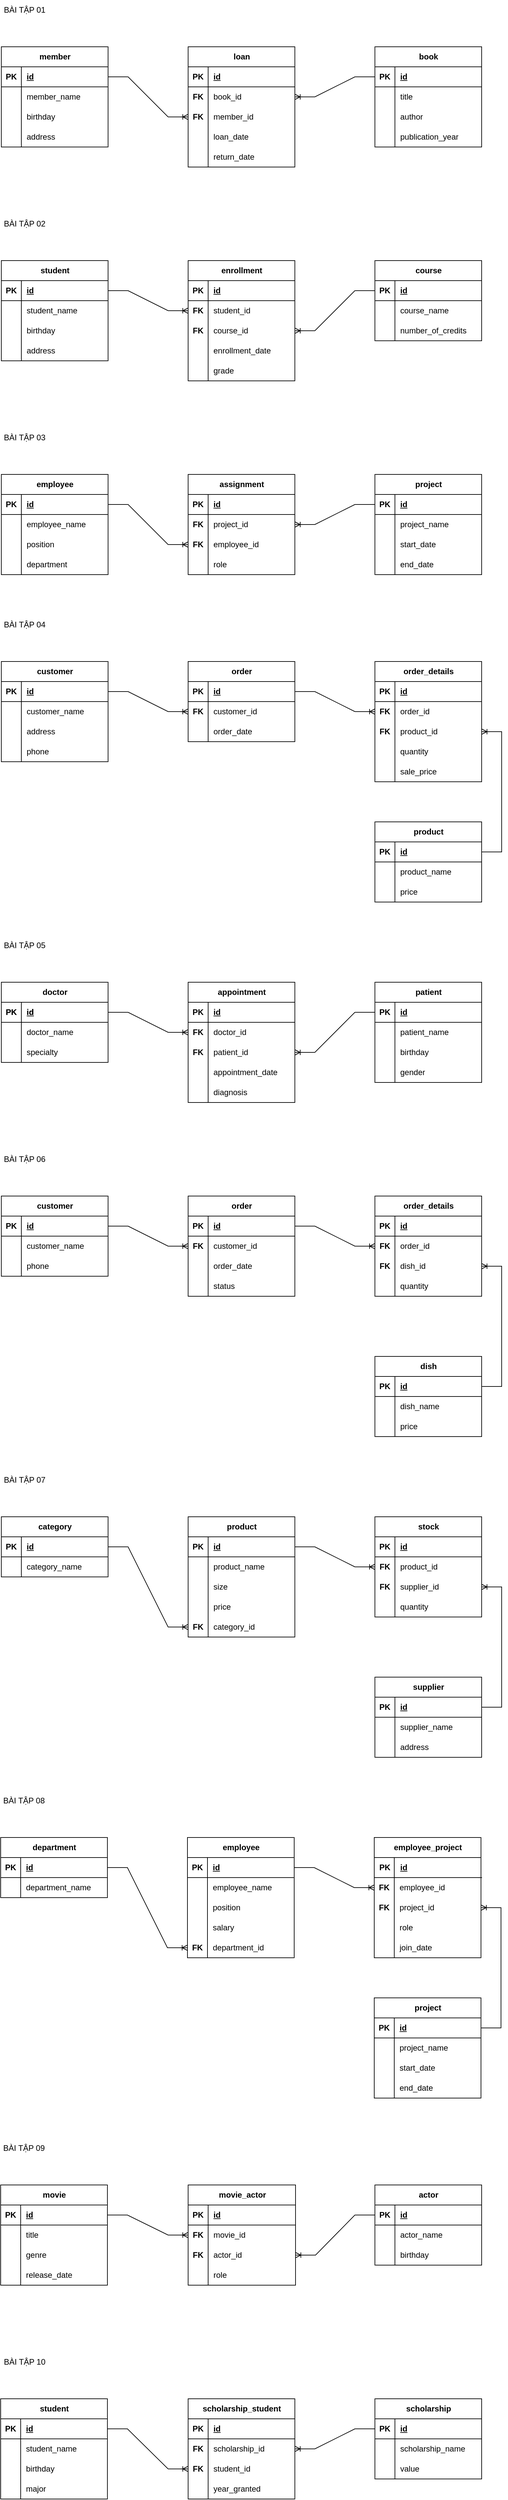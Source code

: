 <mxfile version="25.0.3">
  <diagram name="Page-1" id="BlNxCbfEPWdRTC1acIPM">
    <mxGraphModel dx="880" dy="468" grid="1" gridSize="10" guides="1" tooltips="1" connect="1" arrows="1" fold="1" page="1" pageScale="1" pageWidth="827" pageHeight="1169" math="0" shadow="0">
      <root>
        <mxCell id="0" />
        <mxCell id="1" parent="0" />
        <mxCell id="CpmkMNEFWHj7JfJeNKnr-1" value="member" style="shape=table;startSize=30;container=1;collapsible=1;childLayout=tableLayout;fixedRows=1;rowLines=0;fontStyle=1;align=center;resizeLast=1;html=1;" parent="1" vertex="1">
          <mxGeometry x="40" y="80" width="160" height="150" as="geometry" />
        </mxCell>
        <mxCell id="CpmkMNEFWHj7JfJeNKnr-2" value="" style="shape=tableRow;horizontal=0;startSize=0;swimlaneHead=0;swimlaneBody=0;fillColor=none;collapsible=0;dropTarget=0;points=[[0,0.5],[1,0.5]];portConstraint=eastwest;top=0;left=0;right=0;bottom=1;" parent="CpmkMNEFWHj7JfJeNKnr-1" vertex="1">
          <mxGeometry y="30" width="160" height="30" as="geometry" />
        </mxCell>
        <mxCell id="CpmkMNEFWHj7JfJeNKnr-3" value="PK" style="shape=partialRectangle;connectable=0;fillColor=none;top=0;left=0;bottom=0;right=0;fontStyle=1;overflow=hidden;whiteSpace=wrap;html=1;" parent="CpmkMNEFWHj7JfJeNKnr-2" vertex="1">
          <mxGeometry width="30" height="30" as="geometry">
            <mxRectangle width="30" height="30" as="alternateBounds" />
          </mxGeometry>
        </mxCell>
        <mxCell id="CpmkMNEFWHj7JfJeNKnr-4" value="id" style="shape=partialRectangle;connectable=0;fillColor=none;top=0;left=0;bottom=0;right=0;align=left;spacingLeft=6;fontStyle=5;overflow=hidden;whiteSpace=wrap;html=1;" parent="CpmkMNEFWHj7JfJeNKnr-2" vertex="1">
          <mxGeometry x="30" width="130" height="30" as="geometry">
            <mxRectangle width="130" height="30" as="alternateBounds" />
          </mxGeometry>
        </mxCell>
        <mxCell id="CpmkMNEFWHj7JfJeNKnr-5" value="" style="shape=tableRow;horizontal=0;startSize=0;swimlaneHead=0;swimlaneBody=0;fillColor=none;collapsible=0;dropTarget=0;points=[[0,0.5],[1,0.5]];portConstraint=eastwest;top=0;left=0;right=0;bottom=0;" parent="CpmkMNEFWHj7JfJeNKnr-1" vertex="1">
          <mxGeometry y="60" width="160" height="30" as="geometry" />
        </mxCell>
        <mxCell id="CpmkMNEFWHj7JfJeNKnr-6" value="" style="shape=partialRectangle;connectable=0;fillColor=none;top=0;left=0;bottom=0;right=0;editable=1;overflow=hidden;whiteSpace=wrap;html=1;" parent="CpmkMNEFWHj7JfJeNKnr-5" vertex="1">
          <mxGeometry width="30" height="30" as="geometry">
            <mxRectangle width="30" height="30" as="alternateBounds" />
          </mxGeometry>
        </mxCell>
        <mxCell id="CpmkMNEFWHj7JfJeNKnr-7" value="member_name" style="shape=partialRectangle;connectable=0;fillColor=none;top=0;left=0;bottom=0;right=0;align=left;spacingLeft=6;overflow=hidden;whiteSpace=wrap;html=1;" parent="CpmkMNEFWHj7JfJeNKnr-5" vertex="1">
          <mxGeometry x="30" width="130" height="30" as="geometry">
            <mxRectangle width="130" height="30" as="alternateBounds" />
          </mxGeometry>
        </mxCell>
        <mxCell id="CpmkMNEFWHj7JfJeNKnr-8" value="" style="shape=tableRow;horizontal=0;startSize=0;swimlaneHead=0;swimlaneBody=0;fillColor=none;collapsible=0;dropTarget=0;points=[[0,0.5],[1,0.5]];portConstraint=eastwest;top=0;left=0;right=0;bottom=0;" parent="CpmkMNEFWHj7JfJeNKnr-1" vertex="1">
          <mxGeometry y="90" width="160" height="30" as="geometry" />
        </mxCell>
        <mxCell id="CpmkMNEFWHj7JfJeNKnr-9" value="" style="shape=partialRectangle;connectable=0;fillColor=none;top=0;left=0;bottom=0;right=0;editable=1;overflow=hidden;whiteSpace=wrap;html=1;" parent="CpmkMNEFWHj7JfJeNKnr-8" vertex="1">
          <mxGeometry width="30" height="30" as="geometry">
            <mxRectangle width="30" height="30" as="alternateBounds" />
          </mxGeometry>
        </mxCell>
        <mxCell id="CpmkMNEFWHj7JfJeNKnr-10" value="birthday" style="shape=partialRectangle;connectable=0;fillColor=none;top=0;left=0;bottom=0;right=0;align=left;spacingLeft=6;overflow=hidden;whiteSpace=wrap;html=1;" parent="CpmkMNEFWHj7JfJeNKnr-8" vertex="1">
          <mxGeometry x="30" width="130" height="30" as="geometry">
            <mxRectangle width="130" height="30" as="alternateBounds" />
          </mxGeometry>
        </mxCell>
        <mxCell id="CpmkMNEFWHj7JfJeNKnr-11" value="" style="shape=tableRow;horizontal=0;startSize=0;swimlaneHead=0;swimlaneBody=0;fillColor=none;collapsible=0;dropTarget=0;points=[[0,0.5],[1,0.5]];portConstraint=eastwest;top=0;left=0;right=0;bottom=0;" parent="CpmkMNEFWHj7JfJeNKnr-1" vertex="1">
          <mxGeometry y="120" width="160" height="30" as="geometry" />
        </mxCell>
        <mxCell id="CpmkMNEFWHj7JfJeNKnr-12" value="" style="shape=partialRectangle;connectable=0;fillColor=none;top=0;left=0;bottom=0;right=0;editable=1;overflow=hidden;whiteSpace=wrap;html=1;" parent="CpmkMNEFWHj7JfJeNKnr-11" vertex="1">
          <mxGeometry width="30" height="30" as="geometry">
            <mxRectangle width="30" height="30" as="alternateBounds" />
          </mxGeometry>
        </mxCell>
        <mxCell id="CpmkMNEFWHj7JfJeNKnr-13" value="address" style="shape=partialRectangle;connectable=0;fillColor=none;top=0;left=0;bottom=0;right=0;align=left;spacingLeft=6;overflow=hidden;whiteSpace=wrap;html=1;" parent="CpmkMNEFWHj7JfJeNKnr-11" vertex="1">
          <mxGeometry x="30" width="130" height="30" as="geometry">
            <mxRectangle width="130" height="30" as="alternateBounds" />
          </mxGeometry>
        </mxCell>
        <mxCell id="CpmkMNEFWHj7JfJeNKnr-14" value="book" style="shape=table;startSize=30;container=1;collapsible=1;childLayout=tableLayout;fixedRows=1;rowLines=0;fontStyle=1;align=center;resizeLast=1;html=1;" parent="1" vertex="1">
          <mxGeometry x="600" y="80" width="160" height="150" as="geometry" />
        </mxCell>
        <mxCell id="CpmkMNEFWHj7JfJeNKnr-15" value="" style="shape=tableRow;horizontal=0;startSize=0;swimlaneHead=0;swimlaneBody=0;fillColor=none;collapsible=0;dropTarget=0;points=[[0,0.5],[1,0.5]];portConstraint=eastwest;top=0;left=0;right=0;bottom=1;" parent="CpmkMNEFWHj7JfJeNKnr-14" vertex="1">
          <mxGeometry y="30" width="160" height="30" as="geometry" />
        </mxCell>
        <mxCell id="CpmkMNEFWHj7JfJeNKnr-16" value="PK" style="shape=partialRectangle;connectable=0;fillColor=none;top=0;left=0;bottom=0;right=0;fontStyle=1;overflow=hidden;whiteSpace=wrap;html=1;" parent="CpmkMNEFWHj7JfJeNKnr-15" vertex="1">
          <mxGeometry width="30" height="30" as="geometry">
            <mxRectangle width="30" height="30" as="alternateBounds" />
          </mxGeometry>
        </mxCell>
        <mxCell id="CpmkMNEFWHj7JfJeNKnr-17" value="id" style="shape=partialRectangle;connectable=0;fillColor=none;top=0;left=0;bottom=0;right=0;align=left;spacingLeft=6;fontStyle=5;overflow=hidden;whiteSpace=wrap;html=1;" parent="CpmkMNEFWHj7JfJeNKnr-15" vertex="1">
          <mxGeometry x="30" width="130" height="30" as="geometry">
            <mxRectangle width="130" height="30" as="alternateBounds" />
          </mxGeometry>
        </mxCell>
        <mxCell id="CpmkMNEFWHj7JfJeNKnr-18" value="" style="shape=tableRow;horizontal=0;startSize=0;swimlaneHead=0;swimlaneBody=0;fillColor=none;collapsible=0;dropTarget=0;points=[[0,0.5],[1,0.5]];portConstraint=eastwest;top=0;left=0;right=0;bottom=0;" parent="CpmkMNEFWHj7JfJeNKnr-14" vertex="1">
          <mxGeometry y="60" width="160" height="30" as="geometry" />
        </mxCell>
        <mxCell id="CpmkMNEFWHj7JfJeNKnr-19" value="" style="shape=partialRectangle;connectable=0;fillColor=none;top=0;left=0;bottom=0;right=0;editable=1;overflow=hidden;whiteSpace=wrap;html=1;" parent="CpmkMNEFWHj7JfJeNKnr-18" vertex="1">
          <mxGeometry width="30" height="30" as="geometry">
            <mxRectangle width="30" height="30" as="alternateBounds" />
          </mxGeometry>
        </mxCell>
        <mxCell id="CpmkMNEFWHj7JfJeNKnr-20" value="title" style="shape=partialRectangle;connectable=0;fillColor=none;top=0;left=0;bottom=0;right=0;align=left;spacingLeft=6;overflow=hidden;whiteSpace=wrap;html=1;" parent="CpmkMNEFWHj7JfJeNKnr-18" vertex="1">
          <mxGeometry x="30" width="130" height="30" as="geometry">
            <mxRectangle width="130" height="30" as="alternateBounds" />
          </mxGeometry>
        </mxCell>
        <mxCell id="CpmkMNEFWHj7JfJeNKnr-21" value="" style="shape=tableRow;horizontal=0;startSize=0;swimlaneHead=0;swimlaneBody=0;fillColor=none;collapsible=0;dropTarget=0;points=[[0,0.5],[1,0.5]];portConstraint=eastwest;top=0;left=0;right=0;bottom=0;" parent="CpmkMNEFWHj7JfJeNKnr-14" vertex="1">
          <mxGeometry y="90" width="160" height="30" as="geometry" />
        </mxCell>
        <mxCell id="CpmkMNEFWHj7JfJeNKnr-22" value="" style="shape=partialRectangle;connectable=0;fillColor=none;top=0;left=0;bottom=0;right=0;editable=1;overflow=hidden;whiteSpace=wrap;html=1;" parent="CpmkMNEFWHj7JfJeNKnr-21" vertex="1">
          <mxGeometry width="30" height="30" as="geometry">
            <mxRectangle width="30" height="30" as="alternateBounds" />
          </mxGeometry>
        </mxCell>
        <mxCell id="CpmkMNEFWHj7JfJeNKnr-23" value="author" style="shape=partialRectangle;connectable=0;fillColor=none;top=0;left=0;bottom=0;right=0;align=left;spacingLeft=6;overflow=hidden;whiteSpace=wrap;html=1;" parent="CpmkMNEFWHj7JfJeNKnr-21" vertex="1">
          <mxGeometry x="30" width="130" height="30" as="geometry">
            <mxRectangle width="130" height="30" as="alternateBounds" />
          </mxGeometry>
        </mxCell>
        <mxCell id="CpmkMNEFWHj7JfJeNKnr-24" value="" style="shape=tableRow;horizontal=0;startSize=0;swimlaneHead=0;swimlaneBody=0;fillColor=none;collapsible=0;dropTarget=0;points=[[0,0.5],[1,0.5]];portConstraint=eastwest;top=0;left=0;right=0;bottom=0;" parent="CpmkMNEFWHj7JfJeNKnr-14" vertex="1">
          <mxGeometry y="120" width="160" height="30" as="geometry" />
        </mxCell>
        <mxCell id="CpmkMNEFWHj7JfJeNKnr-25" value="" style="shape=partialRectangle;connectable=0;fillColor=none;top=0;left=0;bottom=0;right=0;editable=1;overflow=hidden;whiteSpace=wrap;html=1;" parent="CpmkMNEFWHj7JfJeNKnr-24" vertex="1">
          <mxGeometry width="30" height="30" as="geometry">
            <mxRectangle width="30" height="30" as="alternateBounds" />
          </mxGeometry>
        </mxCell>
        <mxCell id="CpmkMNEFWHj7JfJeNKnr-26" value="publication_year" style="shape=partialRectangle;connectable=0;fillColor=none;top=0;left=0;bottom=0;right=0;align=left;spacingLeft=6;overflow=hidden;whiteSpace=wrap;html=1;" parent="CpmkMNEFWHj7JfJeNKnr-24" vertex="1">
          <mxGeometry x="30" width="130" height="30" as="geometry">
            <mxRectangle width="130" height="30" as="alternateBounds" />
          </mxGeometry>
        </mxCell>
        <mxCell id="CpmkMNEFWHj7JfJeNKnr-27" value="loan" style="shape=table;startSize=30;container=1;collapsible=1;childLayout=tableLayout;fixedRows=1;rowLines=0;fontStyle=1;align=center;resizeLast=1;html=1;" parent="1" vertex="1">
          <mxGeometry x="320" y="80" width="160" height="180" as="geometry" />
        </mxCell>
        <mxCell id="CpmkMNEFWHj7JfJeNKnr-28" value="" style="shape=tableRow;horizontal=0;startSize=0;swimlaneHead=0;swimlaneBody=0;fillColor=none;collapsible=0;dropTarget=0;points=[[0,0.5],[1,0.5]];portConstraint=eastwest;top=0;left=0;right=0;bottom=1;" parent="CpmkMNEFWHj7JfJeNKnr-27" vertex="1">
          <mxGeometry y="30" width="160" height="30" as="geometry" />
        </mxCell>
        <mxCell id="CpmkMNEFWHj7JfJeNKnr-29" value="PK" style="shape=partialRectangle;connectable=0;fillColor=none;top=0;left=0;bottom=0;right=0;fontStyle=1;overflow=hidden;whiteSpace=wrap;html=1;" parent="CpmkMNEFWHj7JfJeNKnr-28" vertex="1">
          <mxGeometry width="30" height="30" as="geometry">
            <mxRectangle width="30" height="30" as="alternateBounds" />
          </mxGeometry>
        </mxCell>
        <mxCell id="CpmkMNEFWHj7JfJeNKnr-30" value="id" style="shape=partialRectangle;connectable=0;fillColor=none;top=0;left=0;bottom=0;right=0;align=left;spacingLeft=6;fontStyle=5;overflow=hidden;whiteSpace=wrap;html=1;" parent="CpmkMNEFWHj7JfJeNKnr-28" vertex="1">
          <mxGeometry x="30" width="130" height="30" as="geometry">
            <mxRectangle width="130" height="30" as="alternateBounds" />
          </mxGeometry>
        </mxCell>
        <mxCell id="CpmkMNEFWHj7JfJeNKnr-31" value="" style="shape=tableRow;horizontal=0;startSize=0;swimlaneHead=0;swimlaneBody=0;fillColor=none;collapsible=0;dropTarget=0;points=[[0,0.5],[1,0.5]];portConstraint=eastwest;top=0;left=0;right=0;bottom=0;" parent="CpmkMNEFWHj7JfJeNKnr-27" vertex="1">
          <mxGeometry y="60" width="160" height="30" as="geometry" />
        </mxCell>
        <mxCell id="CpmkMNEFWHj7JfJeNKnr-32" value="&lt;b&gt;FK&lt;/b&gt;" style="shape=partialRectangle;connectable=0;fillColor=none;top=0;left=0;bottom=0;right=0;editable=1;overflow=hidden;whiteSpace=wrap;html=1;" parent="CpmkMNEFWHj7JfJeNKnr-31" vertex="1">
          <mxGeometry width="30" height="30" as="geometry">
            <mxRectangle width="30" height="30" as="alternateBounds" />
          </mxGeometry>
        </mxCell>
        <mxCell id="CpmkMNEFWHj7JfJeNKnr-33" value="book_id" style="shape=partialRectangle;connectable=0;fillColor=none;top=0;left=0;bottom=0;right=0;align=left;spacingLeft=6;overflow=hidden;whiteSpace=wrap;html=1;" parent="CpmkMNEFWHj7JfJeNKnr-31" vertex="1">
          <mxGeometry x="30" width="130" height="30" as="geometry">
            <mxRectangle width="130" height="30" as="alternateBounds" />
          </mxGeometry>
        </mxCell>
        <mxCell id="CpmkMNEFWHj7JfJeNKnr-34" value="" style="shape=tableRow;horizontal=0;startSize=0;swimlaneHead=0;swimlaneBody=0;fillColor=none;collapsible=0;dropTarget=0;points=[[0,0.5],[1,0.5]];portConstraint=eastwest;top=0;left=0;right=0;bottom=0;" parent="CpmkMNEFWHj7JfJeNKnr-27" vertex="1">
          <mxGeometry y="90" width="160" height="30" as="geometry" />
        </mxCell>
        <mxCell id="CpmkMNEFWHj7JfJeNKnr-35" value="&lt;b&gt;FK&lt;/b&gt;" style="shape=partialRectangle;connectable=0;fillColor=none;top=0;left=0;bottom=0;right=0;editable=1;overflow=hidden;whiteSpace=wrap;html=1;" parent="CpmkMNEFWHj7JfJeNKnr-34" vertex="1">
          <mxGeometry width="30" height="30" as="geometry">
            <mxRectangle width="30" height="30" as="alternateBounds" />
          </mxGeometry>
        </mxCell>
        <mxCell id="CpmkMNEFWHj7JfJeNKnr-36" value="member_id" style="shape=partialRectangle;connectable=0;fillColor=none;top=0;left=0;bottom=0;right=0;align=left;spacingLeft=6;overflow=hidden;whiteSpace=wrap;html=1;" parent="CpmkMNEFWHj7JfJeNKnr-34" vertex="1">
          <mxGeometry x="30" width="130" height="30" as="geometry">
            <mxRectangle width="130" height="30" as="alternateBounds" />
          </mxGeometry>
        </mxCell>
        <mxCell id="CpmkMNEFWHj7JfJeNKnr-40" style="shape=tableRow;horizontal=0;startSize=0;swimlaneHead=0;swimlaneBody=0;fillColor=none;collapsible=0;dropTarget=0;points=[[0,0.5],[1,0.5]];portConstraint=eastwest;top=0;left=0;right=0;bottom=0;" parent="CpmkMNEFWHj7JfJeNKnr-27" vertex="1">
          <mxGeometry y="120" width="160" height="30" as="geometry" />
        </mxCell>
        <mxCell id="CpmkMNEFWHj7JfJeNKnr-41" style="shape=partialRectangle;connectable=0;fillColor=none;top=0;left=0;bottom=0;right=0;editable=1;overflow=hidden;whiteSpace=wrap;html=1;" parent="CpmkMNEFWHj7JfJeNKnr-40" vertex="1">
          <mxGeometry width="30" height="30" as="geometry">
            <mxRectangle width="30" height="30" as="alternateBounds" />
          </mxGeometry>
        </mxCell>
        <mxCell id="CpmkMNEFWHj7JfJeNKnr-42" value="loan_date" style="shape=partialRectangle;connectable=0;fillColor=none;top=0;left=0;bottom=0;right=0;align=left;spacingLeft=6;overflow=hidden;whiteSpace=wrap;html=1;" parent="CpmkMNEFWHj7JfJeNKnr-40" vertex="1">
          <mxGeometry x="30" width="130" height="30" as="geometry">
            <mxRectangle width="130" height="30" as="alternateBounds" />
          </mxGeometry>
        </mxCell>
        <mxCell id="CpmkMNEFWHj7JfJeNKnr-37" value="" style="shape=tableRow;horizontal=0;startSize=0;swimlaneHead=0;swimlaneBody=0;fillColor=none;collapsible=0;dropTarget=0;points=[[0,0.5],[1,0.5]];portConstraint=eastwest;top=0;left=0;right=0;bottom=0;" parent="CpmkMNEFWHj7JfJeNKnr-27" vertex="1">
          <mxGeometry y="150" width="160" height="30" as="geometry" />
        </mxCell>
        <mxCell id="CpmkMNEFWHj7JfJeNKnr-38" value="" style="shape=partialRectangle;connectable=0;fillColor=none;top=0;left=0;bottom=0;right=0;editable=1;overflow=hidden;whiteSpace=wrap;html=1;" parent="CpmkMNEFWHj7JfJeNKnr-37" vertex="1">
          <mxGeometry width="30" height="30" as="geometry">
            <mxRectangle width="30" height="30" as="alternateBounds" />
          </mxGeometry>
        </mxCell>
        <mxCell id="CpmkMNEFWHj7JfJeNKnr-39" value="return_date" style="shape=partialRectangle;connectable=0;fillColor=none;top=0;left=0;bottom=0;right=0;align=left;spacingLeft=6;overflow=hidden;whiteSpace=wrap;html=1;" parent="CpmkMNEFWHj7JfJeNKnr-37" vertex="1">
          <mxGeometry x="30" width="130" height="30" as="geometry">
            <mxRectangle width="130" height="30" as="alternateBounds" />
          </mxGeometry>
        </mxCell>
        <mxCell id="CpmkMNEFWHj7JfJeNKnr-43" value="" style="edgeStyle=entityRelationEdgeStyle;fontSize=12;html=1;endArrow=ERoneToMany;rounded=0;" parent="1" source="CpmkMNEFWHj7JfJeNKnr-2" target="CpmkMNEFWHj7JfJeNKnr-34" edge="1">
          <mxGeometry width="100" height="100" relative="1" as="geometry">
            <mxPoint x="360" y="300" as="sourcePoint" />
            <mxPoint x="460" y="200" as="targetPoint" />
          </mxGeometry>
        </mxCell>
        <mxCell id="CpmkMNEFWHj7JfJeNKnr-44" value="" style="edgeStyle=entityRelationEdgeStyle;fontSize=12;html=1;endArrow=ERoneToMany;rounded=0;" parent="1" source="CpmkMNEFWHj7JfJeNKnr-15" target="CpmkMNEFWHj7JfJeNKnr-31" edge="1">
          <mxGeometry width="100" height="100" relative="1" as="geometry">
            <mxPoint x="360" y="300" as="sourcePoint" />
            <mxPoint x="460" y="200" as="targetPoint" />
          </mxGeometry>
        </mxCell>
        <mxCell id="CpmkMNEFWHj7JfJeNKnr-45" value="BÀI TẬP 01" style="text;html=1;align=center;verticalAlign=middle;whiteSpace=wrap;rounded=0;" parent="1" vertex="1">
          <mxGeometry x="40" y="10" width="70" height="30" as="geometry" />
        </mxCell>
        <mxCell id="CpmkMNEFWHj7JfJeNKnr-46" value="BÀI TẬP 02" style="text;html=1;align=center;verticalAlign=middle;whiteSpace=wrap;rounded=0;" parent="1" vertex="1">
          <mxGeometry x="40" y="330" width="70" height="30" as="geometry" />
        </mxCell>
        <mxCell id="CpmkMNEFWHj7JfJeNKnr-47" value="student" style="shape=table;startSize=30;container=1;collapsible=1;childLayout=tableLayout;fixedRows=1;rowLines=0;fontStyle=1;align=center;resizeLast=1;html=1;" parent="1" vertex="1">
          <mxGeometry x="40" y="400" width="160" height="150" as="geometry" />
        </mxCell>
        <mxCell id="CpmkMNEFWHj7JfJeNKnr-48" value="" style="shape=tableRow;horizontal=0;startSize=0;swimlaneHead=0;swimlaneBody=0;fillColor=none;collapsible=0;dropTarget=0;points=[[0,0.5],[1,0.5]];portConstraint=eastwest;top=0;left=0;right=0;bottom=1;" parent="CpmkMNEFWHj7JfJeNKnr-47" vertex="1">
          <mxGeometry y="30" width="160" height="30" as="geometry" />
        </mxCell>
        <mxCell id="CpmkMNEFWHj7JfJeNKnr-49" value="PK" style="shape=partialRectangle;connectable=0;fillColor=none;top=0;left=0;bottom=0;right=0;fontStyle=1;overflow=hidden;whiteSpace=wrap;html=1;" parent="CpmkMNEFWHj7JfJeNKnr-48" vertex="1">
          <mxGeometry width="30" height="30" as="geometry">
            <mxRectangle width="30" height="30" as="alternateBounds" />
          </mxGeometry>
        </mxCell>
        <mxCell id="CpmkMNEFWHj7JfJeNKnr-50" value="id" style="shape=partialRectangle;connectable=0;fillColor=none;top=0;left=0;bottom=0;right=0;align=left;spacingLeft=6;fontStyle=5;overflow=hidden;whiteSpace=wrap;html=1;" parent="CpmkMNEFWHj7JfJeNKnr-48" vertex="1">
          <mxGeometry x="30" width="130" height="30" as="geometry">
            <mxRectangle width="130" height="30" as="alternateBounds" />
          </mxGeometry>
        </mxCell>
        <mxCell id="CpmkMNEFWHj7JfJeNKnr-51" value="" style="shape=tableRow;horizontal=0;startSize=0;swimlaneHead=0;swimlaneBody=0;fillColor=none;collapsible=0;dropTarget=0;points=[[0,0.5],[1,0.5]];portConstraint=eastwest;top=0;left=0;right=0;bottom=0;" parent="CpmkMNEFWHj7JfJeNKnr-47" vertex="1">
          <mxGeometry y="60" width="160" height="30" as="geometry" />
        </mxCell>
        <mxCell id="CpmkMNEFWHj7JfJeNKnr-52" value="" style="shape=partialRectangle;connectable=0;fillColor=none;top=0;left=0;bottom=0;right=0;editable=1;overflow=hidden;whiteSpace=wrap;html=1;" parent="CpmkMNEFWHj7JfJeNKnr-51" vertex="1">
          <mxGeometry width="30" height="30" as="geometry">
            <mxRectangle width="30" height="30" as="alternateBounds" />
          </mxGeometry>
        </mxCell>
        <mxCell id="CpmkMNEFWHj7JfJeNKnr-53" value="student_name" style="shape=partialRectangle;connectable=0;fillColor=none;top=0;left=0;bottom=0;right=0;align=left;spacingLeft=6;overflow=hidden;whiteSpace=wrap;html=1;" parent="CpmkMNEFWHj7JfJeNKnr-51" vertex="1">
          <mxGeometry x="30" width="130" height="30" as="geometry">
            <mxRectangle width="130" height="30" as="alternateBounds" />
          </mxGeometry>
        </mxCell>
        <mxCell id="CpmkMNEFWHj7JfJeNKnr-54" value="" style="shape=tableRow;horizontal=0;startSize=0;swimlaneHead=0;swimlaneBody=0;fillColor=none;collapsible=0;dropTarget=0;points=[[0,0.5],[1,0.5]];portConstraint=eastwest;top=0;left=0;right=0;bottom=0;" parent="CpmkMNEFWHj7JfJeNKnr-47" vertex="1">
          <mxGeometry y="90" width="160" height="30" as="geometry" />
        </mxCell>
        <mxCell id="CpmkMNEFWHj7JfJeNKnr-55" value="" style="shape=partialRectangle;connectable=0;fillColor=none;top=0;left=0;bottom=0;right=0;editable=1;overflow=hidden;whiteSpace=wrap;html=1;" parent="CpmkMNEFWHj7JfJeNKnr-54" vertex="1">
          <mxGeometry width="30" height="30" as="geometry">
            <mxRectangle width="30" height="30" as="alternateBounds" />
          </mxGeometry>
        </mxCell>
        <mxCell id="CpmkMNEFWHj7JfJeNKnr-56" value="birthday" style="shape=partialRectangle;connectable=0;fillColor=none;top=0;left=0;bottom=0;right=0;align=left;spacingLeft=6;overflow=hidden;whiteSpace=wrap;html=1;" parent="CpmkMNEFWHj7JfJeNKnr-54" vertex="1">
          <mxGeometry x="30" width="130" height="30" as="geometry">
            <mxRectangle width="130" height="30" as="alternateBounds" />
          </mxGeometry>
        </mxCell>
        <mxCell id="CpmkMNEFWHj7JfJeNKnr-57" style="shape=tableRow;horizontal=0;startSize=0;swimlaneHead=0;swimlaneBody=0;fillColor=none;collapsible=0;dropTarget=0;points=[[0,0.5],[1,0.5]];portConstraint=eastwest;top=0;left=0;right=0;bottom=0;" parent="CpmkMNEFWHj7JfJeNKnr-47" vertex="1">
          <mxGeometry y="120" width="160" height="30" as="geometry" />
        </mxCell>
        <mxCell id="CpmkMNEFWHj7JfJeNKnr-58" style="shape=partialRectangle;connectable=0;fillColor=none;top=0;left=0;bottom=0;right=0;editable=1;overflow=hidden;whiteSpace=wrap;html=1;" parent="CpmkMNEFWHj7JfJeNKnr-57" vertex="1">
          <mxGeometry width="30" height="30" as="geometry">
            <mxRectangle width="30" height="30" as="alternateBounds" />
          </mxGeometry>
        </mxCell>
        <mxCell id="CpmkMNEFWHj7JfJeNKnr-59" value="address" style="shape=partialRectangle;connectable=0;fillColor=none;top=0;left=0;bottom=0;right=0;align=left;spacingLeft=6;overflow=hidden;whiteSpace=wrap;html=1;" parent="CpmkMNEFWHj7JfJeNKnr-57" vertex="1">
          <mxGeometry x="30" width="130" height="30" as="geometry">
            <mxRectangle width="130" height="30" as="alternateBounds" />
          </mxGeometry>
        </mxCell>
        <mxCell id="CpmkMNEFWHj7JfJeNKnr-76" value="course" style="shape=table;startSize=30;container=1;collapsible=1;childLayout=tableLayout;fixedRows=1;rowLines=0;fontStyle=1;align=center;resizeLast=1;html=1;" parent="1" vertex="1">
          <mxGeometry x="600" y="400" width="160" height="120" as="geometry" />
        </mxCell>
        <mxCell id="CpmkMNEFWHj7JfJeNKnr-77" value="" style="shape=tableRow;horizontal=0;startSize=0;swimlaneHead=0;swimlaneBody=0;fillColor=none;collapsible=0;dropTarget=0;points=[[0,0.5],[1,0.5]];portConstraint=eastwest;top=0;left=0;right=0;bottom=1;" parent="CpmkMNEFWHj7JfJeNKnr-76" vertex="1">
          <mxGeometry y="30" width="160" height="30" as="geometry" />
        </mxCell>
        <mxCell id="CpmkMNEFWHj7JfJeNKnr-78" value="PK" style="shape=partialRectangle;connectable=0;fillColor=none;top=0;left=0;bottom=0;right=0;fontStyle=1;overflow=hidden;whiteSpace=wrap;html=1;" parent="CpmkMNEFWHj7JfJeNKnr-77" vertex="1">
          <mxGeometry width="30" height="30" as="geometry">
            <mxRectangle width="30" height="30" as="alternateBounds" />
          </mxGeometry>
        </mxCell>
        <mxCell id="CpmkMNEFWHj7JfJeNKnr-79" value="id" style="shape=partialRectangle;connectable=0;fillColor=none;top=0;left=0;bottom=0;right=0;align=left;spacingLeft=6;fontStyle=5;overflow=hidden;whiteSpace=wrap;html=1;" parent="CpmkMNEFWHj7JfJeNKnr-77" vertex="1">
          <mxGeometry x="30" width="130" height="30" as="geometry">
            <mxRectangle width="130" height="30" as="alternateBounds" />
          </mxGeometry>
        </mxCell>
        <mxCell id="CpmkMNEFWHj7JfJeNKnr-80" value="" style="shape=tableRow;horizontal=0;startSize=0;swimlaneHead=0;swimlaneBody=0;fillColor=none;collapsible=0;dropTarget=0;points=[[0,0.5],[1,0.5]];portConstraint=eastwest;top=0;left=0;right=0;bottom=0;" parent="CpmkMNEFWHj7JfJeNKnr-76" vertex="1">
          <mxGeometry y="60" width="160" height="30" as="geometry" />
        </mxCell>
        <mxCell id="CpmkMNEFWHj7JfJeNKnr-81" value="" style="shape=partialRectangle;connectable=0;fillColor=none;top=0;left=0;bottom=0;right=0;editable=1;overflow=hidden;whiteSpace=wrap;html=1;" parent="CpmkMNEFWHj7JfJeNKnr-80" vertex="1">
          <mxGeometry width="30" height="30" as="geometry">
            <mxRectangle width="30" height="30" as="alternateBounds" />
          </mxGeometry>
        </mxCell>
        <mxCell id="CpmkMNEFWHj7JfJeNKnr-82" value="course_name" style="shape=partialRectangle;connectable=0;fillColor=none;top=0;left=0;bottom=0;right=0;align=left;spacingLeft=6;overflow=hidden;whiteSpace=wrap;html=1;" parent="CpmkMNEFWHj7JfJeNKnr-80" vertex="1">
          <mxGeometry x="30" width="130" height="30" as="geometry">
            <mxRectangle width="130" height="30" as="alternateBounds" />
          </mxGeometry>
        </mxCell>
        <mxCell id="CpmkMNEFWHj7JfJeNKnr-83" value="" style="shape=tableRow;horizontal=0;startSize=0;swimlaneHead=0;swimlaneBody=0;fillColor=none;collapsible=0;dropTarget=0;points=[[0,0.5],[1,0.5]];portConstraint=eastwest;top=0;left=0;right=0;bottom=0;" parent="CpmkMNEFWHj7JfJeNKnr-76" vertex="1">
          <mxGeometry y="90" width="160" height="30" as="geometry" />
        </mxCell>
        <mxCell id="CpmkMNEFWHj7JfJeNKnr-84" value="" style="shape=partialRectangle;connectable=0;fillColor=none;top=0;left=0;bottom=0;right=0;editable=1;overflow=hidden;whiteSpace=wrap;html=1;" parent="CpmkMNEFWHj7JfJeNKnr-83" vertex="1">
          <mxGeometry width="30" height="30" as="geometry">
            <mxRectangle width="30" height="30" as="alternateBounds" />
          </mxGeometry>
        </mxCell>
        <mxCell id="CpmkMNEFWHj7JfJeNKnr-85" value="number_of_credits" style="shape=partialRectangle;connectable=0;fillColor=none;top=0;left=0;bottom=0;right=0;align=left;spacingLeft=6;overflow=hidden;whiteSpace=wrap;html=1;" parent="CpmkMNEFWHj7JfJeNKnr-83" vertex="1">
          <mxGeometry x="30" width="130" height="30" as="geometry">
            <mxRectangle width="130" height="30" as="alternateBounds" />
          </mxGeometry>
        </mxCell>
        <mxCell id="CpmkMNEFWHj7JfJeNKnr-89" value="enrollment" style="shape=table;startSize=30;container=1;collapsible=1;childLayout=tableLayout;fixedRows=1;rowLines=0;fontStyle=1;align=center;resizeLast=1;html=1;" parent="1" vertex="1">
          <mxGeometry x="320" y="400" width="160" height="180" as="geometry" />
        </mxCell>
        <mxCell id="CpmkMNEFWHj7JfJeNKnr-90" value="" style="shape=tableRow;horizontal=0;startSize=0;swimlaneHead=0;swimlaneBody=0;fillColor=none;collapsible=0;dropTarget=0;points=[[0,0.5],[1,0.5]];portConstraint=eastwest;top=0;left=0;right=0;bottom=1;" parent="CpmkMNEFWHj7JfJeNKnr-89" vertex="1">
          <mxGeometry y="30" width="160" height="30" as="geometry" />
        </mxCell>
        <mxCell id="CpmkMNEFWHj7JfJeNKnr-91" value="PK" style="shape=partialRectangle;connectable=0;fillColor=none;top=0;left=0;bottom=0;right=0;fontStyle=1;overflow=hidden;whiteSpace=wrap;html=1;" parent="CpmkMNEFWHj7JfJeNKnr-90" vertex="1">
          <mxGeometry width="30" height="30" as="geometry">
            <mxRectangle width="30" height="30" as="alternateBounds" />
          </mxGeometry>
        </mxCell>
        <mxCell id="CpmkMNEFWHj7JfJeNKnr-92" value="id" style="shape=partialRectangle;connectable=0;fillColor=none;top=0;left=0;bottom=0;right=0;align=left;spacingLeft=6;fontStyle=5;overflow=hidden;whiteSpace=wrap;html=1;" parent="CpmkMNEFWHj7JfJeNKnr-90" vertex="1">
          <mxGeometry x="30" width="130" height="30" as="geometry">
            <mxRectangle width="130" height="30" as="alternateBounds" />
          </mxGeometry>
        </mxCell>
        <mxCell id="CpmkMNEFWHj7JfJeNKnr-93" value="" style="shape=tableRow;horizontal=0;startSize=0;swimlaneHead=0;swimlaneBody=0;fillColor=none;collapsible=0;dropTarget=0;points=[[0,0.5],[1,0.5]];portConstraint=eastwest;top=0;left=0;right=0;bottom=0;" parent="CpmkMNEFWHj7JfJeNKnr-89" vertex="1">
          <mxGeometry y="60" width="160" height="30" as="geometry" />
        </mxCell>
        <mxCell id="CpmkMNEFWHj7JfJeNKnr-94" value="&lt;b&gt;FK&lt;/b&gt;" style="shape=partialRectangle;connectable=0;fillColor=none;top=0;left=0;bottom=0;right=0;editable=1;overflow=hidden;whiteSpace=wrap;html=1;" parent="CpmkMNEFWHj7JfJeNKnr-93" vertex="1">
          <mxGeometry width="30" height="30" as="geometry">
            <mxRectangle width="30" height="30" as="alternateBounds" />
          </mxGeometry>
        </mxCell>
        <mxCell id="CpmkMNEFWHj7JfJeNKnr-95" value="student_id" style="shape=partialRectangle;connectable=0;fillColor=none;top=0;left=0;bottom=0;right=0;align=left;spacingLeft=6;overflow=hidden;whiteSpace=wrap;html=1;" parent="CpmkMNEFWHj7JfJeNKnr-93" vertex="1">
          <mxGeometry x="30" width="130" height="30" as="geometry">
            <mxRectangle width="130" height="30" as="alternateBounds" />
          </mxGeometry>
        </mxCell>
        <mxCell id="CpmkMNEFWHj7JfJeNKnr-96" value="" style="shape=tableRow;horizontal=0;startSize=0;swimlaneHead=0;swimlaneBody=0;fillColor=none;collapsible=0;dropTarget=0;points=[[0,0.5],[1,0.5]];portConstraint=eastwest;top=0;left=0;right=0;bottom=0;" parent="CpmkMNEFWHj7JfJeNKnr-89" vertex="1">
          <mxGeometry y="90" width="160" height="30" as="geometry" />
        </mxCell>
        <mxCell id="CpmkMNEFWHj7JfJeNKnr-97" value="&lt;b&gt;FK&lt;/b&gt;" style="shape=partialRectangle;connectable=0;fillColor=none;top=0;left=0;bottom=0;right=0;editable=1;overflow=hidden;whiteSpace=wrap;html=1;" parent="CpmkMNEFWHj7JfJeNKnr-96" vertex="1">
          <mxGeometry width="30" height="30" as="geometry">
            <mxRectangle width="30" height="30" as="alternateBounds" />
          </mxGeometry>
        </mxCell>
        <mxCell id="CpmkMNEFWHj7JfJeNKnr-98" value="course_id" style="shape=partialRectangle;connectable=0;fillColor=none;top=0;left=0;bottom=0;right=0;align=left;spacingLeft=6;overflow=hidden;whiteSpace=wrap;html=1;" parent="CpmkMNEFWHj7JfJeNKnr-96" vertex="1">
          <mxGeometry x="30" width="130" height="30" as="geometry">
            <mxRectangle width="130" height="30" as="alternateBounds" />
          </mxGeometry>
        </mxCell>
        <mxCell id="CpmkMNEFWHj7JfJeNKnr-102" style="shape=tableRow;horizontal=0;startSize=0;swimlaneHead=0;swimlaneBody=0;fillColor=none;collapsible=0;dropTarget=0;points=[[0,0.5],[1,0.5]];portConstraint=eastwest;top=0;left=0;right=0;bottom=0;" parent="CpmkMNEFWHj7JfJeNKnr-89" vertex="1">
          <mxGeometry y="120" width="160" height="30" as="geometry" />
        </mxCell>
        <mxCell id="CpmkMNEFWHj7JfJeNKnr-103" style="shape=partialRectangle;connectable=0;fillColor=none;top=0;left=0;bottom=0;right=0;editable=1;overflow=hidden;whiteSpace=wrap;html=1;" parent="CpmkMNEFWHj7JfJeNKnr-102" vertex="1">
          <mxGeometry width="30" height="30" as="geometry">
            <mxRectangle width="30" height="30" as="alternateBounds" />
          </mxGeometry>
        </mxCell>
        <mxCell id="CpmkMNEFWHj7JfJeNKnr-104" value="enrollment_date" style="shape=partialRectangle;connectable=0;fillColor=none;top=0;left=0;bottom=0;right=0;align=left;spacingLeft=6;overflow=hidden;whiteSpace=wrap;html=1;" parent="CpmkMNEFWHj7JfJeNKnr-102" vertex="1">
          <mxGeometry x="30" width="130" height="30" as="geometry">
            <mxRectangle width="130" height="30" as="alternateBounds" />
          </mxGeometry>
        </mxCell>
        <mxCell id="CpmkMNEFWHj7JfJeNKnr-99" style="shape=tableRow;horizontal=0;startSize=0;swimlaneHead=0;swimlaneBody=0;fillColor=none;collapsible=0;dropTarget=0;points=[[0,0.5],[1,0.5]];portConstraint=eastwest;top=0;left=0;right=0;bottom=0;" parent="CpmkMNEFWHj7JfJeNKnr-89" vertex="1">
          <mxGeometry y="150" width="160" height="30" as="geometry" />
        </mxCell>
        <mxCell id="CpmkMNEFWHj7JfJeNKnr-100" style="shape=partialRectangle;connectable=0;fillColor=none;top=0;left=0;bottom=0;right=0;editable=1;overflow=hidden;whiteSpace=wrap;html=1;" parent="CpmkMNEFWHj7JfJeNKnr-99" vertex="1">
          <mxGeometry width="30" height="30" as="geometry">
            <mxRectangle width="30" height="30" as="alternateBounds" />
          </mxGeometry>
        </mxCell>
        <mxCell id="CpmkMNEFWHj7JfJeNKnr-101" value="grade" style="shape=partialRectangle;connectable=0;fillColor=none;top=0;left=0;bottom=0;right=0;align=left;spacingLeft=6;overflow=hidden;whiteSpace=wrap;html=1;" parent="CpmkMNEFWHj7JfJeNKnr-99" vertex="1">
          <mxGeometry x="30" width="130" height="30" as="geometry">
            <mxRectangle width="130" height="30" as="alternateBounds" />
          </mxGeometry>
        </mxCell>
        <mxCell id="CpmkMNEFWHj7JfJeNKnr-105" value="" style="edgeStyle=entityRelationEdgeStyle;fontSize=12;html=1;endArrow=ERoneToMany;rounded=0;" parent="1" source="CpmkMNEFWHj7JfJeNKnr-48" target="CpmkMNEFWHj7JfJeNKnr-93" edge="1">
          <mxGeometry width="100" height="100" relative="1" as="geometry">
            <mxPoint x="360" y="600" as="sourcePoint" />
            <mxPoint x="460" y="500" as="targetPoint" />
          </mxGeometry>
        </mxCell>
        <mxCell id="CpmkMNEFWHj7JfJeNKnr-106" value="" style="edgeStyle=entityRelationEdgeStyle;fontSize=12;html=1;endArrow=ERoneToMany;rounded=0;" parent="1" source="CpmkMNEFWHj7JfJeNKnr-77" target="CpmkMNEFWHj7JfJeNKnr-96" edge="1">
          <mxGeometry width="100" height="100" relative="1" as="geometry">
            <mxPoint x="210" y="455" as="sourcePoint" />
            <mxPoint x="330" y="515" as="targetPoint" />
          </mxGeometry>
        </mxCell>
        <mxCell id="CpmkMNEFWHj7JfJeNKnr-107" value="BÀI TẬP 03" style="text;html=1;align=center;verticalAlign=middle;whiteSpace=wrap;rounded=0;" parent="1" vertex="1">
          <mxGeometry x="40" y="650" width="70" height="30" as="geometry" />
        </mxCell>
        <mxCell id="CpmkMNEFWHj7JfJeNKnr-108" value="employee" style="shape=table;startSize=30;container=1;collapsible=1;childLayout=tableLayout;fixedRows=1;rowLines=0;fontStyle=1;align=center;resizeLast=1;html=1;" parent="1" vertex="1">
          <mxGeometry x="40" y="720" width="160" height="150" as="geometry" />
        </mxCell>
        <mxCell id="CpmkMNEFWHj7JfJeNKnr-109" value="" style="shape=tableRow;horizontal=0;startSize=0;swimlaneHead=0;swimlaneBody=0;fillColor=none;collapsible=0;dropTarget=0;points=[[0,0.5],[1,0.5]];portConstraint=eastwest;top=0;left=0;right=0;bottom=1;" parent="CpmkMNEFWHj7JfJeNKnr-108" vertex="1">
          <mxGeometry y="30" width="160" height="30" as="geometry" />
        </mxCell>
        <mxCell id="CpmkMNEFWHj7JfJeNKnr-110" value="PK" style="shape=partialRectangle;connectable=0;fillColor=none;top=0;left=0;bottom=0;right=0;fontStyle=1;overflow=hidden;whiteSpace=wrap;html=1;" parent="CpmkMNEFWHj7JfJeNKnr-109" vertex="1">
          <mxGeometry width="30" height="30" as="geometry">
            <mxRectangle width="30" height="30" as="alternateBounds" />
          </mxGeometry>
        </mxCell>
        <mxCell id="CpmkMNEFWHj7JfJeNKnr-111" value="id" style="shape=partialRectangle;connectable=0;fillColor=none;top=0;left=0;bottom=0;right=0;align=left;spacingLeft=6;fontStyle=5;overflow=hidden;whiteSpace=wrap;html=1;" parent="CpmkMNEFWHj7JfJeNKnr-109" vertex="1">
          <mxGeometry x="30" width="130" height="30" as="geometry">
            <mxRectangle width="130" height="30" as="alternateBounds" />
          </mxGeometry>
        </mxCell>
        <mxCell id="CpmkMNEFWHj7JfJeNKnr-112" value="" style="shape=tableRow;horizontal=0;startSize=0;swimlaneHead=0;swimlaneBody=0;fillColor=none;collapsible=0;dropTarget=0;points=[[0,0.5],[1,0.5]];portConstraint=eastwest;top=0;left=0;right=0;bottom=0;" parent="CpmkMNEFWHj7JfJeNKnr-108" vertex="1">
          <mxGeometry y="60" width="160" height="30" as="geometry" />
        </mxCell>
        <mxCell id="CpmkMNEFWHj7JfJeNKnr-113" value="" style="shape=partialRectangle;connectable=0;fillColor=none;top=0;left=0;bottom=0;right=0;editable=1;overflow=hidden;whiteSpace=wrap;html=1;" parent="CpmkMNEFWHj7JfJeNKnr-112" vertex="1">
          <mxGeometry width="30" height="30" as="geometry">
            <mxRectangle width="30" height="30" as="alternateBounds" />
          </mxGeometry>
        </mxCell>
        <mxCell id="CpmkMNEFWHj7JfJeNKnr-114" value="employee_name" style="shape=partialRectangle;connectable=0;fillColor=none;top=0;left=0;bottom=0;right=0;align=left;spacingLeft=6;overflow=hidden;whiteSpace=wrap;html=1;" parent="CpmkMNEFWHj7JfJeNKnr-112" vertex="1">
          <mxGeometry x="30" width="130" height="30" as="geometry">
            <mxRectangle width="130" height="30" as="alternateBounds" />
          </mxGeometry>
        </mxCell>
        <mxCell id="CpmkMNEFWHj7JfJeNKnr-115" value="" style="shape=tableRow;horizontal=0;startSize=0;swimlaneHead=0;swimlaneBody=0;fillColor=none;collapsible=0;dropTarget=0;points=[[0,0.5],[1,0.5]];portConstraint=eastwest;top=0;left=0;right=0;bottom=0;" parent="CpmkMNEFWHj7JfJeNKnr-108" vertex="1">
          <mxGeometry y="90" width="160" height="30" as="geometry" />
        </mxCell>
        <mxCell id="CpmkMNEFWHj7JfJeNKnr-116" value="" style="shape=partialRectangle;connectable=0;fillColor=none;top=0;left=0;bottom=0;right=0;editable=1;overflow=hidden;whiteSpace=wrap;html=1;" parent="CpmkMNEFWHj7JfJeNKnr-115" vertex="1">
          <mxGeometry width="30" height="30" as="geometry">
            <mxRectangle width="30" height="30" as="alternateBounds" />
          </mxGeometry>
        </mxCell>
        <mxCell id="CpmkMNEFWHj7JfJeNKnr-117" value="position" style="shape=partialRectangle;connectable=0;fillColor=none;top=0;left=0;bottom=0;right=0;align=left;spacingLeft=6;overflow=hidden;whiteSpace=wrap;html=1;" parent="CpmkMNEFWHj7JfJeNKnr-115" vertex="1">
          <mxGeometry x="30" width="130" height="30" as="geometry">
            <mxRectangle width="130" height="30" as="alternateBounds" />
          </mxGeometry>
        </mxCell>
        <mxCell id="CpmkMNEFWHj7JfJeNKnr-118" style="shape=tableRow;horizontal=0;startSize=0;swimlaneHead=0;swimlaneBody=0;fillColor=none;collapsible=0;dropTarget=0;points=[[0,0.5],[1,0.5]];portConstraint=eastwest;top=0;left=0;right=0;bottom=0;" parent="CpmkMNEFWHj7JfJeNKnr-108" vertex="1">
          <mxGeometry y="120" width="160" height="30" as="geometry" />
        </mxCell>
        <mxCell id="CpmkMNEFWHj7JfJeNKnr-119" style="shape=partialRectangle;connectable=0;fillColor=none;top=0;left=0;bottom=0;right=0;editable=1;overflow=hidden;whiteSpace=wrap;html=1;" parent="CpmkMNEFWHj7JfJeNKnr-118" vertex="1">
          <mxGeometry width="30" height="30" as="geometry">
            <mxRectangle width="30" height="30" as="alternateBounds" />
          </mxGeometry>
        </mxCell>
        <mxCell id="CpmkMNEFWHj7JfJeNKnr-120" value="department" style="shape=partialRectangle;connectable=0;fillColor=none;top=0;left=0;bottom=0;right=0;align=left;spacingLeft=6;overflow=hidden;whiteSpace=wrap;html=1;" parent="CpmkMNEFWHj7JfJeNKnr-118" vertex="1">
          <mxGeometry x="30" width="130" height="30" as="geometry">
            <mxRectangle width="130" height="30" as="alternateBounds" />
          </mxGeometry>
        </mxCell>
        <mxCell id="CpmkMNEFWHj7JfJeNKnr-121" value="project" style="shape=table;startSize=30;container=1;collapsible=1;childLayout=tableLayout;fixedRows=1;rowLines=0;fontStyle=1;align=center;resizeLast=1;html=1;" parent="1" vertex="1">
          <mxGeometry x="600" y="720" width="160" height="150" as="geometry" />
        </mxCell>
        <mxCell id="CpmkMNEFWHj7JfJeNKnr-122" value="" style="shape=tableRow;horizontal=0;startSize=0;swimlaneHead=0;swimlaneBody=0;fillColor=none;collapsible=0;dropTarget=0;points=[[0,0.5],[1,0.5]];portConstraint=eastwest;top=0;left=0;right=0;bottom=1;" parent="CpmkMNEFWHj7JfJeNKnr-121" vertex="1">
          <mxGeometry y="30" width="160" height="30" as="geometry" />
        </mxCell>
        <mxCell id="CpmkMNEFWHj7JfJeNKnr-123" value="PK" style="shape=partialRectangle;connectable=0;fillColor=none;top=0;left=0;bottom=0;right=0;fontStyle=1;overflow=hidden;whiteSpace=wrap;html=1;" parent="CpmkMNEFWHj7JfJeNKnr-122" vertex="1">
          <mxGeometry width="30" height="30" as="geometry">
            <mxRectangle width="30" height="30" as="alternateBounds" />
          </mxGeometry>
        </mxCell>
        <mxCell id="CpmkMNEFWHj7JfJeNKnr-124" value="id" style="shape=partialRectangle;connectable=0;fillColor=none;top=0;left=0;bottom=0;right=0;align=left;spacingLeft=6;fontStyle=5;overflow=hidden;whiteSpace=wrap;html=1;" parent="CpmkMNEFWHj7JfJeNKnr-122" vertex="1">
          <mxGeometry x="30" width="130" height="30" as="geometry">
            <mxRectangle width="130" height="30" as="alternateBounds" />
          </mxGeometry>
        </mxCell>
        <mxCell id="CpmkMNEFWHj7JfJeNKnr-125" value="" style="shape=tableRow;horizontal=0;startSize=0;swimlaneHead=0;swimlaneBody=0;fillColor=none;collapsible=0;dropTarget=0;points=[[0,0.5],[1,0.5]];portConstraint=eastwest;top=0;left=0;right=0;bottom=0;" parent="CpmkMNEFWHj7JfJeNKnr-121" vertex="1">
          <mxGeometry y="60" width="160" height="30" as="geometry" />
        </mxCell>
        <mxCell id="CpmkMNEFWHj7JfJeNKnr-126" value="" style="shape=partialRectangle;connectable=0;fillColor=none;top=0;left=0;bottom=0;right=0;editable=1;overflow=hidden;whiteSpace=wrap;html=1;" parent="CpmkMNEFWHj7JfJeNKnr-125" vertex="1">
          <mxGeometry width="30" height="30" as="geometry">
            <mxRectangle width="30" height="30" as="alternateBounds" />
          </mxGeometry>
        </mxCell>
        <mxCell id="CpmkMNEFWHj7JfJeNKnr-127" value="project_name" style="shape=partialRectangle;connectable=0;fillColor=none;top=0;left=0;bottom=0;right=0;align=left;spacingLeft=6;overflow=hidden;whiteSpace=wrap;html=1;" parent="CpmkMNEFWHj7JfJeNKnr-125" vertex="1">
          <mxGeometry x="30" width="130" height="30" as="geometry">
            <mxRectangle width="130" height="30" as="alternateBounds" />
          </mxGeometry>
        </mxCell>
        <mxCell id="CpmkMNEFWHj7JfJeNKnr-128" value="" style="shape=tableRow;horizontal=0;startSize=0;swimlaneHead=0;swimlaneBody=0;fillColor=none;collapsible=0;dropTarget=0;points=[[0,0.5],[1,0.5]];portConstraint=eastwest;top=0;left=0;right=0;bottom=0;" parent="CpmkMNEFWHj7JfJeNKnr-121" vertex="1">
          <mxGeometry y="90" width="160" height="30" as="geometry" />
        </mxCell>
        <mxCell id="CpmkMNEFWHj7JfJeNKnr-129" value="" style="shape=partialRectangle;connectable=0;fillColor=none;top=0;left=0;bottom=0;right=0;editable=1;overflow=hidden;whiteSpace=wrap;html=1;" parent="CpmkMNEFWHj7JfJeNKnr-128" vertex="1">
          <mxGeometry width="30" height="30" as="geometry">
            <mxRectangle width="30" height="30" as="alternateBounds" />
          </mxGeometry>
        </mxCell>
        <mxCell id="CpmkMNEFWHj7JfJeNKnr-130" value="start_date" style="shape=partialRectangle;connectable=0;fillColor=none;top=0;left=0;bottom=0;right=0;align=left;spacingLeft=6;overflow=hidden;whiteSpace=wrap;html=1;" parent="CpmkMNEFWHj7JfJeNKnr-128" vertex="1">
          <mxGeometry x="30" width="130" height="30" as="geometry">
            <mxRectangle width="130" height="30" as="alternateBounds" />
          </mxGeometry>
        </mxCell>
        <mxCell id="CpmkMNEFWHj7JfJeNKnr-149" style="shape=tableRow;horizontal=0;startSize=0;swimlaneHead=0;swimlaneBody=0;fillColor=none;collapsible=0;dropTarget=0;points=[[0,0.5],[1,0.5]];portConstraint=eastwest;top=0;left=0;right=0;bottom=0;" parent="CpmkMNEFWHj7JfJeNKnr-121" vertex="1">
          <mxGeometry y="120" width="160" height="30" as="geometry" />
        </mxCell>
        <mxCell id="CpmkMNEFWHj7JfJeNKnr-150" style="shape=partialRectangle;connectable=0;fillColor=none;top=0;left=0;bottom=0;right=0;editable=1;overflow=hidden;whiteSpace=wrap;html=1;" parent="CpmkMNEFWHj7JfJeNKnr-149" vertex="1">
          <mxGeometry width="30" height="30" as="geometry">
            <mxRectangle width="30" height="30" as="alternateBounds" />
          </mxGeometry>
        </mxCell>
        <mxCell id="CpmkMNEFWHj7JfJeNKnr-151" value="end_date" style="shape=partialRectangle;connectable=0;fillColor=none;top=0;left=0;bottom=0;right=0;align=left;spacingLeft=6;overflow=hidden;whiteSpace=wrap;html=1;" parent="CpmkMNEFWHj7JfJeNKnr-149" vertex="1">
          <mxGeometry x="30" width="130" height="30" as="geometry">
            <mxRectangle width="130" height="30" as="alternateBounds" />
          </mxGeometry>
        </mxCell>
        <mxCell id="CpmkMNEFWHj7JfJeNKnr-131" value="assignment" style="shape=table;startSize=30;container=1;collapsible=1;childLayout=tableLayout;fixedRows=1;rowLines=0;fontStyle=1;align=center;resizeLast=1;html=1;" parent="1" vertex="1">
          <mxGeometry x="320" y="720" width="160" height="150" as="geometry" />
        </mxCell>
        <mxCell id="CpmkMNEFWHj7JfJeNKnr-132" value="" style="shape=tableRow;horizontal=0;startSize=0;swimlaneHead=0;swimlaneBody=0;fillColor=none;collapsible=0;dropTarget=0;points=[[0,0.5],[1,0.5]];portConstraint=eastwest;top=0;left=0;right=0;bottom=1;" parent="CpmkMNEFWHj7JfJeNKnr-131" vertex="1">
          <mxGeometry y="30" width="160" height="30" as="geometry" />
        </mxCell>
        <mxCell id="CpmkMNEFWHj7JfJeNKnr-133" value="PK" style="shape=partialRectangle;connectable=0;fillColor=none;top=0;left=0;bottom=0;right=0;fontStyle=1;overflow=hidden;whiteSpace=wrap;html=1;" parent="CpmkMNEFWHj7JfJeNKnr-132" vertex="1">
          <mxGeometry width="30" height="30" as="geometry">
            <mxRectangle width="30" height="30" as="alternateBounds" />
          </mxGeometry>
        </mxCell>
        <mxCell id="CpmkMNEFWHj7JfJeNKnr-134" value="id" style="shape=partialRectangle;connectable=0;fillColor=none;top=0;left=0;bottom=0;right=0;align=left;spacingLeft=6;fontStyle=5;overflow=hidden;whiteSpace=wrap;html=1;" parent="CpmkMNEFWHj7JfJeNKnr-132" vertex="1">
          <mxGeometry x="30" width="130" height="30" as="geometry">
            <mxRectangle width="130" height="30" as="alternateBounds" />
          </mxGeometry>
        </mxCell>
        <mxCell id="CpmkMNEFWHj7JfJeNKnr-135" value="" style="shape=tableRow;horizontal=0;startSize=0;swimlaneHead=0;swimlaneBody=0;fillColor=none;collapsible=0;dropTarget=0;points=[[0,0.5],[1,0.5]];portConstraint=eastwest;top=0;left=0;right=0;bottom=0;" parent="CpmkMNEFWHj7JfJeNKnr-131" vertex="1">
          <mxGeometry y="60" width="160" height="30" as="geometry" />
        </mxCell>
        <mxCell id="CpmkMNEFWHj7JfJeNKnr-136" value="&lt;b&gt;FK&lt;/b&gt;" style="shape=partialRectangle;connectable=0;fillColor=none;top=0;left=0;bottom=0;right=0;editable=1;overflow=hidden;whiteSpace=wrap;html=1;" parent="CpmkMNEFWHj7JfJeNKnr-135" vertex="1">
          <mxGeometry width="30" height="30" as="geometry">
            <mxRectangle width="30" height="30" as="alternateBounds" />
          </mxGeometry>
        </mxCell>
        <mxCell id="CpmkMNEFWHj7JfJeNKnr-137" value="project_id" style="shape=partialRectangle;connectable=0;fillColor=none;top=0;left=0;bottom=0;right=0;align=left;spacingLeft=6;overflow=hidden;whiteSpace=wrap;html=1;" parent="CpmkMNEFWHj7JfJeNKnr-135" vertex="1">
          <mxGeometry x="30" width="130" height="30" as="geometry">
            <mxRectangle width="130" height="30" as="alternateBounds" />
          </mxGeometry>
        </mxCell>
        <mxCell id="CpmkMNEFWHj7JfJeNKnr-138" value="" style="shape=tableRow;horizontal=0;startSize=0;swimlaneHead=0;swimlaneBody=0;fillColor=none;collapsible=0;dropTarget=0;points=[[0,0.5],[1,0.5]];portConstraint=eastwest;top=0;left=0;right=0;bottom=0;" parent="CpmkMNEFWHj7JfJeNKnr-131" vertex="1">
          <mxGeometry y="90" width="160" height="30" as="geometry" />
        </mxCell>
        <mxCell id="CpmkMNEFWHj7JfJeNKnr-139" value="&lt;b&gt;FK&lt;/b&gt;" style="shape=partialRectangle;connectable=0;fillColor=none;top=0;left=0;bottom=0;right=0;editable=1;overflow=hidden;whiteSpace=wrap;html=1;" parent="CpmkMNEFWHj7JfJeNKnr-138" vertex="1">
          <mxGeometry width="30" height="30" as="geometry">
            <mxRectangle width="30" height="30" as="alternateBounds" />
          </mxGeometry>
        </mxCell>
        <mxCell id="CpmkMNEFWHj7JfJeNKnr-140" value="employee_id" style="shape=partialRectangle;connectable=0;fillColor=none;top=0;left=0;bottom=0;right=0;align=left;spacingLeft=6;overflow=hidden;whiteSpace=wrap;html=1;" parent="CpmkMNEFWHj7JfJeNKnr-138" vertex="1">
          <mxGeometry x="30" width="130" height="30" as="geometry">
            <mxRectangle width="130" height="30" as="alternateBounds" />
          </mxGeometry>
        </mxCell>
        <mxCell id="CpmkMNEFWHj7JfJeNKnr-141" style="shape=tableRow;horizontal=0;startSize=0;swimlaneHead=0;swimlaneBody=0;fillColor=none;collapsible=0;dropTarget=0;points=[[0,0.5],[1,0.5]];portConstraint=eastwest;top=0;left=0;right=0;bottom=0;" parent="CpmkMNEFWHj7JfJeNKnr-131" vertex="1">
          <mxGeometry y="120" width="160" height="30" as="geometry" />
        </mxCell>
        <mxCell id="CpmkMNEFWHj7JfJeNKnr-142" style="shape=partialRectangle;connectable=0;fillColor=none;top=0;left=0;bottom=0;right=0;editable=1;overflow=hidden;whiteSpace=wrap;html=1;" parent="CpmkMNEFWHj7JfJeNKnr-141" vertex="1">
          <mxGeometry width="30" height="30" as="geometry">
            <mxRectangle width="30" height="30" as="alternateBounds" />
          </mxGeometry>
        </mxCell>
        <mxCell id="CpmkMNEFWHj7JfJeNKnr-143" value="role" style="shape=partialRectangle;connectable=0;fillColor=none;top=0;left=0;bottom=0;right=0;align=left;spacingLeft=6;overflow=hidden;whiteSpace=wrap;html=1;" parent="CpmkMNEFWHj7JfJeNKnr-141" vertex="1">
          <mxGeometry x="30" width="130" height="30" as="geometry">
            <mxRectangle width="130" height="30" as="alternateBounds" />
          </mxGeometry>
        </mxCell>
        <mxCell id="CpmkMNEFWHj7JfJeNKnr-147" value="" style="edgeStyle=entityRelationEdgeStyle;fontSize=12;html=1;endArrow=ERoneToMany;rounded=0;" parent="1" source="CpmkMNEFWHj7JfJeNKnr-109" target="CpmkMNEFWHj7JfJeNKnr-138" edge="1">
          <mxGeometry width="100" height="100" relative="1" as="geometry">
            <mxPoint x="360" y="920" as="sourcePoint" />
            <mxPoint x="460" y="820" as="targetPoint" />
          </mxGeometry>
        </mxCell>
        <mxCell id="CpmkMNEFWHj7JfJeNKnr-148" value="" style="edgeStyle=entityRelationEdgeStyle;fontSize=12;html=1;endArrow=ERoneToMany;rounded=0;" parent="1" source="CpmkMNEFWHj7JfJeNKnr-122" target="CpmkMNEFWHj7JfJeNKnr-135" edge="1">
          <mxGeometry width="100" height="100" relative="1" as="geometry">
            <mxPoint x="210" y="775" as="sourcePoint" />
            <mxPoint x="330" y="835" as="targetPoint" />
          </mxGeometry>
        </mxCell>
        <mxCell id="CpmkMNEFWHj7JfJeNKnr-152" value="BÀI TẬP 04" style="text;html=1;align=center;verticalAlign=middle;whiteSpace=wrap;rounded=0;" parent="1" vertex="1">
          <mxGeometry x="40" y="930" width="70" height="30" as="geometry" />
        </mxCell>
        <mxCell id="CpmkMNEFWHj7JfJeNKnr-153" value="customer" style="shape=table;startSize=30;container=1;collapsible=1;childLayout=tableLayout;fixedRows=1;rowLines=0;fontStyle=1;align=center;resizeLast=1;html=1;" parent="1" vertex="1">
          <mxGeometry x="40" y="1000" width="160" height="150" as="geometry" />
        </mxCell>
        <mxCell id="CpmkMNEFWHj7JfJeNKnr-154" value="" style="shape=tableRow;horizontal=0;startSize=0;swimlaneHead=0;swimlaneBody=0;fillColor=none;collapsible=0;dropTarget=0;points=[[0,0.5],[1,0.5]];portConstraint=eastwest;top=0;left=0;right=0;bottom=1;" parent="CpmkMNEFWHj7JfJeNKnr-153" vertex="1">
          <mxGeometry y="30" width="160" height="30" as="geometry" />
        </mxCell>
        <mxCell id="CpmkMNEFWHj7JfJeNKnr-155" value="PK" style="shape=partialRectangle;connectable=0;fillColor=none;top=0;left=0;bottom=0;right=0;fontStyle=1;overflow=hidden;whiteSpace=wrap;html=1;" parent="CpmkMNEFWHj7JfJeNKnr-154" vertex="1">
          <mxGeometry width="30" height="30" as="geometry">
            <mxRectangle width="30" height="30" as="alternateBounds" />
          </mxGeometry>
        </mxCell>
        <mxCell id="CpmkMNEFWHj7JfJeNKnr-156" value="id" style="shape=partialRectangle;connectable=0;fillColor=none;top=0;left=0;bottom=0;right=0;align=left;spacingLeft=6;fontStyle=5;overflow=hidden;whiteSpace=wrap;html=1;" parent="CpmkMNEFWHj7JfJeNKnr-154" vertex="1">
          <mxGeometry x="30" width="130" height="30" as="geometry">
            <mxRectangle width="130" height="30" as="alternateBounds" />
          </mxGeometry>
        </mxCell>
        <mxCell id="CpmkMNEFWHj7JfJeNKnr-157" value="" style="shape=tableRow;horizontal=0;startSize=0;swimlaneHead=0;swimlaneBody=0;fillColor=none;collapsible=0;dropTarget=0;points=[[0,0.5],[1,0.5]];portConstraint=eastwest;top=0;left=0;right=0;bottom=0;" parent="CpmkMNEFWHj7JfJeNKnr-153" vertex="1">
          <mxGeometry y="60" width="160" height="30" as="geometry" />
        </mxCell>
        <mxCell id="CpmkMNEFWHj7JfJeNKnr-158" value="" style="shape=partialRectangle;connectable=0;fillColor=none;top=0;left=0;bottom=0;right=0;editable=1;overflow=hidden;whiteSpace=wrap;html=1;" parent="CpmkMNEFWHj7JfJeNKnr-157" vertex="1">
          <mxGeometry width="30" height="30" as="geometry">
            <mxRectangle width="30" height="30" as="alternateBounds" />
          </mxGeometry>
        </mxCell>
        <mxCell id="CpmkMNEFWHj7JfJeNKnr-159" value="customer_name" style="shape=partialRectangle;connectable=0;fillColor=none;top=0;left=0;bottom=0;right=0;align=left;spacingLeft=6;overflow=hidden;whiteSpace=wrap;html=1;" parent="CpmkMNEFWHj7JfJeNKnr-157" vertex="1">
          <mxGeometry x="30" width="130" height="30" as="geometry">
            <mxRectangle width="130" height="30" as="alternateBounds" />
          </mxGeometry>
        </mxCell>
        <mxCell id="CpmkMNEFWHj7JfJeNKnr-160" value="" style="shape=tableRow;horizontal=0;startSize=0;swimlaneHead=0;swimlaneBody=0;fillColor=none;collapsible=0;dropTarget=0;points=[[0,0.5],[1,0.5]];portConstraint=eastwest;top=0;left=0;right=0;bottom=0;" parent="CpmkMNEFWHj7JfJeNKnr-153" vertex="1">
          <mxGeometry y="90" width="160" height="30" as="geometry" />
        </mxCell>
        <mxCell id="CpmkMNEFWHj7JfJeNKnr-161" value="" style="shape=partialRectangle;connectable=0;fillColor=none;top=0;left=0;bottom=0;right=0;editable=1;overflow=hidden;whiteSpace=wrap;html=1;" parent="CpmkMNEFWHj7JfJeNKnr-160" vertex="1">
          <mxGeometry width="30" height="30" as="geometry">
            <mxRectangle width="30" height="30" as="alternateBounds" />
          </mxGeometry>
        </mxCell>
        <mxCell id="CpmkMNEFWHj7JfJeNKnr-162" value="address" style="shape=partialRectangle;connectable=0;fillColor=none;top=0;left=0;bottom=0;right=0;align=left;spacingLeft=6;overflow=hidden;whiteSpace=wrap;html=1;" parent="CpmkMNEFWHj7JfJeNKnr-160" vertex="1">
          <mxGeometry x="30" width="130" height="30" as="geometry">
            <mxRectangle width="130" height="30" as="alternateBounds" />
          </mxGeometry>
        </mxCell>
        <mxCell id="CpmkMNEFWHj7JfJeNKnr-163" style="shape=tableRow;horizontal=0;startSize=0;swimlaneHead=0;swimlaneBody=0;fillColor=none;collapsible=0;dropTarget=0;points=[[0,0.5],[1,0.5]];portConstraint=eastwest;top=0;left=0;right=0;bottom=0;" parent="CpmkMNEFWHj7JfJeNKnr-153" vertex="1">
          <mxGeometry y="120" width="160" height="30" as="geometry" />
        </mxCell>
        <mxCell id="CpmkMNEFWHj7JfJeNKnr-164" style="shape=partialRectangle;connectable=0;fillColor=none;top=0;left=0;bottom=0;right=0;editable=1;overflow=hidden;whiteSpace=wrap;html=1;" parent="CpmkMNEFWHj7JfJeNKnr-163" vertex="1">
          <mxGeometry width="30" height="30" as="geometry">
            <mxRectangle width="30" height="30" as="alternateBounds" />
          </mxGeometry>
        </mxCell>
        <mxCell id="CpmkMNEFWHj7JfJeNKnr-165" value="phone" style="shape=partialRectangle;connectable=0;fillColor=none;top=0;left=0;bottom=0;right=0;align=left;spacingLeft=6;overflow=hidden;whiteSpace=wrap;html=1;" parent="CpmkMNEFWHj7JfJeNKnr-163" vertex="1">
          <mxGeometry x="30" width="130" height="30" as="geometry">
            <mxRectangle width="130" height="30" as="alternateBounds" />
          </mxGeometry>
        </mxCell>
        <mxCell id="CpmkMNEFWHj7JfJeNKnr-166" value="order_details" style="shape=table;startSize=30;container=1;collapsible=1;childLayout=tableLayout;fixedRows=1;rowLines=0;fontStyle=1;align=center;resizeLast=1;html=1;" parent="1" vertex="1">
          <mxGeometry x="600" y="1000" width="160" height="180" as="geometry" />
        </mxCell>
        <mxCell id="CpmkMNEFWHj7JfJeNKnr-167" value="" style="shape=tableRow;horizontal=0;startSize=0;swimlaneHead=0;swimlaneBody=0;fillColor=none;collapsible=0;dropTarget=0;points=[[0,0.5],[1,0.5]];portConstraint=eastwest;top=0;left=0;right=0;bottom=1;" parent="CpmkMNEFWHj7JfJeNKnr-166" vertex="1">
          <mxGeometry y="30" width="160" height="30" as="geometry" />
        </mxCell>
        <mxCell id="CpmkMNEFWHj7JfJeNKnr-168" value="PK" style="shape=partialRectangle;connectable=0;fillColor=none;top=0;left=0;bottom=0;right=0;fontStyle=1;overflow=hidden;whiteSpace=wrap;html=1;" parent="CpmkMNEFWHj7JfJeNKnr-167" vertex="1">
          <mxGeometry width="30" height="30" as="geometry">
            <mxRectangle width="30" height="30" as="alternateBounds" />
          </mxGeometry>
        </mxCell>
        <mxCell id="CpmkMNEFWHj7JfJeNKnr-169" value="id" style="shape=partialRectangle;connectable=0;fillColor=none;top=0;left=0;bottom=0;right=0;align=left;spacingLeft=6;fontStyle=5;overflow=hidden;whiteSpace=wrap;html=1;" parent="CpmkMNEFWHj7JfJeNKnr-167" vertex="1">
          <mxGeometry x="30" width="130" height="30" as="geometry">
            <mxRectangle width="130" height="30" as="alternateBounds" />
          </mxGeometry>
        </mxCell>
        <mxCell id="CpmkMNEFWHj7JfJeNKnr-170" value="" style="shape=tableRow;horizontal=0;startSize=0;swimlaneHead=0;swimlaneBody=0;fillColor=none;collapsible=0;dropTarget=0;points=[[0,0.5],[1,0.5]];portConstraint=eastwest;top=0;left=0;right=0;bottom=0;" parent="CpmkMNEFWHj7JfJeNKnr-166" vertex="1">
          <mxGeometry y="60" width="160" height="30" as="geometry" />
        </mxCell>
        <mxCell id="CpmkMNEFWHj7JfJeNKnr-171" value="&lt;b&gt;FK&lt;/b&gt;" style="shape=partialRectangle;connectable=0;fillColor=none;top=0;left=0;bottom=0;right=0;editable=1;overflow=hidden;whiteSpace=wrap;html=1;" parent="CpmkMNEFWHj7JfJeNKnr-170" vertex="1">
          <mxGeometry width="30" height="30" as="geometry">
            <mxRectangle width="30" height="30" as="alternateBounds" />
          </mxGeometry>
        </mxCell>
        <mxCell id="CpmkMNEFWHj7JfJeNKnr-172" value="order_id" style="shape=partialRectangle;connectable=0;fillColor=none;top=0;left=0;bottom=0;right=0;align=left;spacingLeft=6;overflow=hidden;whiteSpace=wrap;html=1;" parent="CpmkMNEFWHj7JfJeNKnr-170" vertex="1">
          <mxGeometry x="30" width="130" height="30" as="geometry">
            <mxRectangle width="130" height="30" as="alternateBounds" />
          </mxGeometry>
        </mxCell>
        <mxCell id="CpmkMNEFWHj7JfJeNKnr-173" value="" style="shape=tableRow;horizontal=0;startSize=0;swimlaneHead=0;swimlaneBody=0;fillColor=none;collapsible=0;dropTarget=0;points=[[0,0.5],[1,0.5]];portConstraint=eastwest;top=0;left=0;right=0;bottom=0;" parent="CpmkMNEFWHj7JfJeNKnr-166" vertex="1">
          <mxGeometry y="90" width="160" height="30" as="geometry" />
        </mxCell>
        <mxCell id="CpmkMNEFWHj7JfJeNKnr-174" value="&lt;b&gt;FK&lt;/b&gt;" style="shape=partialRectangle;connectable=0;fillColor=none;top=0;left=0;bottom=0;right=0;editable=1;overflow=hidden;whiteSpace=wrap;html=1;" parent="CpmkMNEFWHj7JfJeNKnr-173" vertex="1">
          <mxGeometry width="30" height="30" as="geometry">
            <mxRectangle width="30" height="30" as="alternateBounds" />
          </mxGeometry>
        </mxCell>
        <mxCell id="CpmkMNEFWHj7JfJeNKnr-175" value="product_id" style="shape=partialRectangle;connectable=0;fillColor=none;top=0;left=0;bottom=0;right=0;align=left;spacingLeft=6;overflow=hidden;whiteSpace=wrap;html=1;" parent="CpmkMNEFWHj7JfJeNKnr-173" vertex="1">
          <mxGeometry x="30" width="130" height="30" as="geometry">
            <mxRectangle width="130" height="30" as="alternateBounds" />
          </mxGeometry>
        </mxCell>
        <mxCell id="CpmkMNEFWHj7JfJeNKnr-176" style="shape=tableRow;horizontal=0;startSize=0;swimlaneHead=0;swimlaneBody=0;fillColor=none;collapsible=0;dropTarget=0;points=[[0,0.5],[1,0.5]];portConstraint=eastwest;top=0;left=0;right=0;bottom=0;" parent="CpmkMNEFWHj7JfJeNKnr-166" vertex="1">
          <mxGeometry y="120" width="160" height="30" as="geometry" />
        </mxCell>
        <mxCell id="CpmkMNEFWHj7JfJeNKnr-177" style="shape=partialRectangle;connectable=0;fillColor=none;top=0;left=0;bottom=0;right=0;editable=1;overflow=hidden;whiteSpace=wrap;html=1;" parent="CpmkMNEFWHj7JfJeNKnr-176" vertex="1">
          <mxGeometry width="30" height="30" as="geometry">
            <mxRectangle width="30" height="30" as="alternateBounds" />
          </mxGeometry>
        </mxCell>
        <mxCell id="CpmkMNEFWHj7JfJeNKnr-178" value="quantity" style="shape=partialRectangle;connectable=0;fillColor=none;top=0;left=0;bottom=0;right=0;align=left;spacingLeft=6;overflow=hidden;whiteSpace=wrap;html=1;" parent="CpmkMNEFWHj7JfJeNKnr-176" vertex="1">
          <mxGeometry x="30" width="130" height="30" as="geometry">
            <mxRectangle width="130" height="30" as="alternateBounds" />
          </mxGeometry>
        </mxCell>
        <mxCell id="CpmkMNEFWHj7JfJeNKnr-208" style="shape=tableRow;horizontal=0;startSize=0;swimlaneHead=0;swimlaneBody=0;fillColor=none;collapsible=0;dropTarget=0;points=[[0,0.5],[1,0.5]];portConstraint=eastwest;top=0;left=0;right=0;bottom=0;" parent="CpmkMNEFWHj7JfJeNKnr-166" vertex="1">
          <mxGeometry y="150" width="160" height="30" as="geometry" />
        </mxCell>
        <mxCell id="CpmkMNEFWHj7JfJeNKnr-209" style="shape=partialRectangle;connectable=0;fillColor=none;top=0;left=0;bottom=0;right=0;editable=1;overflow=hidden;whiteSpace=wrap;html=1;" parent="CpmkMNEFWHj7JfJeNKnr-208" vertex="1">
          <mxGeometry width="30" height="30" as="geometry">
            <mxRectangle width="30" height="30" as="alternateBounds" />
          </mxGeometry>
        </mxCell>
        <mxCell id="CpmkMNEFWHj7JfJeNKnr-210" value="sale_price" style="shape=partialRectangle;connectable=0;fillColor=none;top=0;left=0;bottom=0;right=0;align=left;spacingLeft=6;overflow=hidden;whiteSpace=wrap;html=1;" parent="CpmkMNEFWHj7JfJeNKnr-208" vertex="1">
          <mxGeometry x="30" width="130" height="30" as="geometry">
            <mxRectangle width="130" height="30" as="alternateBounds" />
          </mxGeometry>
        </mxCell>
        <mxCell id="CpmkMNEFWHj7JfJeNKnr-179" value="order" style="shape=table;startSize=30;container=1;collapsible=1;childLayout=tableLayout;fixedRows=1;rowLines=0;fontStyle=1;align=center;resizeLast=1;html=1;" parent="1" vertex="1">
          <mxGeometry x="320" y="1000" width="160" height="120" as="geometry" />
        </mxCell>
        <mxCell id="CpmkMNEFWHj7JfJeNKnr-180" value="" style="shape=tableRow;horizontal=0;startSize=0;swimlaneHead=0;swimlaneBody=0;fillColor=none;collapsible=0;dropTarget=0;points=[[0,0.5],[1,0.5]];portConstraint=eastwest;top=0;left=0;right=0;bottom=1;" parent="CpmkMNEFWHj7JfJeNKnr-179" vertex="1">
          <mxGeometry y="30" width="160" height="30" as="geometry" />
        </mxCell>
        <mxCell id="CpmkMNEFWHj7JfJeNKnr-181" value="PK" style="shape=partialRectangle;connectable=0;fillColor=none;top=0;left=0;bottom=0;right=0;fontStyle=1;overflow=hidden;whiteSpace=wrap;html=1;" parent="CpmkMNEFWHj7JfJeNKnr-180" vertex="1">
          <mxGeometry width="30" height="30" as="geometry">
            <mxRectangle width="30" height="30" as="alternateBounds" />
          </mxGeometry>
        </mxCell>
        <mxCell id="CpmkMNEFWHj7JfJeNKnr-182" value="id" style="shape=partialRectangle;connectable=0;fillColor=none;top=0;left=0;bottom=0;right=0;align=left;spacingLeft=6;fontStyle=5;overflow=hidden;whiteSpace=wrap;html=1;" parent="CpmkMNEFWHj7JfJeNKnr-180" vertex="1">
          <mxGeometry x="30" width="130" height="30" as="geometry">
            <mxRectangle width="130" height="30" as="alternateBounds" />
          </mxGeometry>
        </mxCell>
        <mxCell id="CpmkMNEFWHj7JfJeNKnr-183" value="" style="shape=tableRow;horizontal=0;startSize=0;swimlaneHead=0;swimlaneBody=0;fillColor=none;collapsible=0;dropTarget=0;points=[[0,0.5],[1,0.5]];portConstraint=eastwest;top=0;left=0;right=0;bottom=0;" parent="CpmkMNEFWHj7JfJeNKnr-179" vertex="1">
          <mxGeometry y="60" width="160" height="30" as="geometry" />
        </mxCell>
        <mxCell id="CpmkMNEFWHj7JfJeNKnr-184" value="&lt;b&gt;FK&lt;/b&gt;" style="shape=partialRectangle;connectable=0;fillColor=none;top=0;left=0;bottom=0;right=0;editable=1;overflow=hidden;whiteSpace=wrap;html=1;" parent="CpmkMNEFWHj7JfJeNKnr-183" vertex="1">
          <mxGeometry width="30" height="30" as="geometry">
            <mxRectangle width="30" height="30" as="alternateBounds" />
          </mxGeometry>
        </mxCell>
        <mxCell id="CpmkMNEFWHj7JfJeNKnr-185" value="customer_id" style="shape=partialRectangle;connectable=0;fillColor=none;top=0;left=0;bottom=0;right=0;align=left;spacingLeft=6;overflow=hidden;whiteSpace=wrap;html=1;" parent="CpmkMNEFWHj7JfJeNKnr-183" vertex="1">
          <mxGeometry x="30" width="130" height="30" as="geometry">
            <mxRectangle width="130" height="30" as="alternateBounds" />
          </mxGeometry>
        </mxCell>
        <mxCell id="CpmkMNEFWHj7JfJeNKnr-186" value="" style="shape=tableRow;horizontal=0;startSize=0;swimlaneHead=0;swimlaneBody=0;fillColor=none;collapsible=0;dropTarget=0;points=[[0,0.5],[1,0.5]];portConstraint=eastwest;top=0;left=0;right=0;bottom=0;" parent="CpmkMNEFWHj7JfJeNKnr-179" vertex="1">
          <mxGeometry y="90" width="160" height="30" as="geometry" />
        </mxCell>
        <mxCell id="CpmkMNEFWHj7JfJeNKnr-187" value="" style="shape=partialRectangle;connectable=0;fillColor=none;top=0;left=0;bottom=0;right=0;editable=1;overflow=hidden;whiteSpace=wrap;html=1;" parent="CpmkMNEFWHj7JfJeNKnr-186" vertex="1">
          <mxGeometry width="30" height="30" as="geometry">
            <mxRectangle width="30" height="30" as="alternateBounds" />
          </mxGeometry>
        </mxCell>
        <mxCell id="CpmkMNEFWHj7JfJeNKnr-188" value="order_date" style="shape=partialRectangle;connectable=0;fillColor=none;top=0;left=0;bottom=0;right=0;align=left;spacingLeft=6;overflow=hidden;whiteSpace=wrap;html=1;" parent="CpmkMNEFWHj7JfJeNKnr-186" vertex="1">
          <mxGeometry x="30" width="130" height="30" as="geometry">
            <mxRectangle width="130" height="30" as="alternateBounds" />
          </mxGeometry>
        </mxCell>
        <mxCell id="CpmkMNEFWHj7JfJeNKnr-192" value="" style="edgeStyle=entityRelationEdgeStyle;fontSize=12;html=1;endArrow=ERoneToMany;rounded=0;" parent="1" source="CpmkMNEFWHj7JfJeNKnr-154" target="CpmkMNEFWHj7JfJeNKnr-183" edge="1">
          <mxGeometry width="100" height="100" relative="1" as="geometry">
            <mxPoint x="360" y="1200" as="sourcePoint" />
            <mxPoint x="460" y="1100" as="targetPoint" />
            <Array as="points">
              <mxPoint x="320" y="1080" />
            </Array>
          </mxGeometry>
        </mxCell>
        <mxCell id="CpmkMNEFWHj7JfJeNKnr-193" value="" style="edgeStyle=entityRelationEdgeStyle;fontSize=12;html=1;endArrow=ERoneToMany;rounded=0;" parent="1" source="CpmkMNEFWHj7JfJeNKnr-180" target="CpmkMNEFWHj7JfJeNKnr-170" edge="1">
          <mxGeometry width="100" height="100" relative="1" as="geometry">
            <mxPoint x="530" y="1020" as="sourcePoint" />
            <mxPoint x="330" y="1115" as="targetPoint" />
          </mxGeometry>
        </mxCell>
        <mxCell id="CpmkMNEFWHj7JfJeNKnr-194" value="product" style="shape=table;startSize=30;container=1;collapsible=1;childLayout=tableLayout;fixedRows=1;rowLines=0;fontStyle=1;align=center;resizeLast=1;html=1;" parent="1" vertex="1">
          <mxGeometry x="600" y="1240" width="160" height="120" as="geometry" />
        </mxCell>
        <mxCell id="CpmkMNEFWHj7JfJeNKnr-195" value="" style="shape=tableRow;horizontal=0;startSize=0;swimlaneHead=0;swimlaneBody=0;fillColor=none;collapsible=0;dropTarget=0;points=[[0,0.5],[1,0.5]];portConstraint=eastwest;top=0;left=0;right=0;bottom=1;" parent="CpmkMNEFWHj7JfJeNKnr-194" vertex="1">
          <mxGeometry y="30" width="160" height="30" as="geometry" />
        </mxCell>
        <mxCell id="CpmkMNEFWHj7JfJeNKnr-196" value="PK" style="shape=partialRectangle;connectable=0;fillColor=none;top=0;left=0;bottom=0;right=0;fontStyle=1;overflow=hidden;whiteSpace=wrap;html=1;" parent="CpmkMNEFWHj7JfJeNKnr-195" vertex="1">
          <mxGeometry width="30" height="30" as="geometry">
            <mxRectangle width="30" height="30" as="alternateBounds" />
          </mxGeometry>
        </mxCell>
        <mxCell id="CpmkMNEFWHj7JfJeNKnr-197" value="id" style="shape=partialRectangle;connectable=0;fillColor=none;top=0;left=0;bottom=0;right=0;align=left;spacingLeft=6;fontStyle=5;overflow=hidden;whiteSpace=wrap;html=1;" parent="CpmkMNEFWHj7JfJeNKnr-195" vertex="1">
          <mxGeometry x="30" width="130" height="30" as="geometry">
            <mxRectangle width="130" height="30" as="alternateBounds" />
          </mxGeometry>
        </mxCell>
        <mxCell id="CpmkMNEFWHj7JfJeNKnr-198" value="" style="shape=tableRow;horizontal=0;startSize=0;swimlaneHead=0;swimlaneBody=0;fillColor=none;collapsible=0;dropTarget=0;points=[[0,0.5],[1,0.5]];portConstraint=eastwest;top=0;left=0;right=0;bottom=0;" parent="CpmkMNEFWHj7JfJeNKnr-194" vertex="1">
          <mxGeometry y="60" width="160" height="30" as="geometry" />
        </mxCell>
        <mxCell id="CpmkMNEFWHj7JfJeNKnr-199" value="" style="shape=partialRectangle;connectable=0;fillColor=none;top=0;left=0;bottom=0;right=0;editable=1;overflow=hidden;whiteSpace=wrap;html=1;" parent="CpmkMNEFWHj7JfJeNKnr-198" vertex="1">
          <mxGeometry width="30" height="30" as="geometry">
            <mxRectangle width="30" height="30" as="alternateBounds" />
          </mxGeometry>
        </mxCell>
        <mxCell id="CpmkMNEFWHj7JfJeNKnr-200" value="product_name" style="shape=partialRectangle;connectable=0;fillColor=none;top=0;left=0;bottom=0;right=0;align=left;spacingLeft=6;overflow=hidden;whiteSpace=wrap;html=1;" parent="CpmkMNEFWHj7JfJeNKnr-198" vertex="1">
          <mxGeometry x="30" width="130" height="30" as="geometry">
            <mxRectangle width="130" height="30" as="alternateBounds" />
          </mxGeometry>
        </mxCell>
        <mxCell id="CpmkMNEFWHj7JfJeNKnr-201" value="" style="shape=tableRow;horizontal=0;startSize=0;swimlaneHead=0;swimlaneBody=0;fillColor=none;collapsible=0;dropTarget=0;points=[[0,0.5],[1,0.5]];portConstraint=eastwest;top=0;left=0;right=0;bottom=0;" parent="CpmkMNEFWHj7JfJeNKnr-194" vertex="1">
          <mxGeometry y="90" width="160" height="30" as="geometry" />
        </mxCell>
        <mxCell id="CpmkMNEFWHj7JfJeNKnr-202" value="" style="shape=partialRectangle;connectable=0;fillColor=none;top=0;left=0;bottom=0;right=0;editable=1;overflow=hidden;whiteSpace=wrap;html=1;" parent="CpmkMNEFWHj7JfJeNKnr-201" vertex="1">
          <mxGeometry width="30" height="30" as="geometry">
            <mxRectangle width="30" height="30" as="alternateBounds" />
          </mxGeometry>
        </mxCell>
        <mxCell id="CpmkMNEFWHj7JfJeNKnr-203" value="price" style="shape=partialRectangle;connectable=0;fillColor=none;top=0;left=0;bottom=0;right=0;align=left;spacingLeft=6;overflow=hidden;whiteSpace=wrap;html=1;" parent="CpmkMNEFWHj7JfJeNKnr-201" vertex="1">
          <mxGeometry x="30" width="130" height="30" as="geometry">
            <mxRectangle width="130" height="30" as="alternateBounds" />
          </mxGeometry>
        </mxCell>
        <mxCell id="CpmkMNEFWHj7JfJeNKnr-207" value="" style="edgeStyle=entityRelationEdgeStyle;fontSize=12;html=1;endArrow=ERoneToMany;rounded=0;" parent="1" source="CpmkMNEFWHj7JfJeNKnr-195" target="CpmkMNEFWHj7JfJeNKnr-173" edge="1">
          <mxGeometry width="100" height="100" relative="1" as="geometry">
            <mxPoint x="490" y="1055" as="sourcePoint" />
            <mxPoint x="610" y="1055" as="targetPoint" />
          </mxGeometry>
        </mxCell>
        <mxCell id="Rh01IV38NjlDWc8ftoa4-1" value="BÀI TẬP 05" style="text;html=1;align=center;verticalAlign=middle;whiteSpace=wrap;rounded=0;" parent="1" vertex="1">
          <mxGeometry x="40" y="1410" width="70" height="30" as="geometry" />
        </mxCell>
        <mxCell id="Rh01IV38NjlDWc8ftoa4-2" value="doctor" style="shape=table;startSize=30;container=1;collapsible=1;childLayout=tableLayout;fixedRows=1;rowLines=0;fontStyle=1;align=center;resizeLast=1;html=1;" parent="1" vertex="1">
          <mxGeometry x="40" y="1480" width="160" height="120" as="geometry" />
        </mxCell>
        <mxCell id="Rh01IV38NjlDWc8ftoa4-3" value="" style="shape=tableRow;horizontal=0;startSize=0;swimlaneHead=0;swimlaneBody=0;fillColor=none;collapsible=0;dropTarget=0;points=[[0,0.5],[1,0.5]];portConstraint=eastwest;top=0;left=0;right=0;bottom=1;" parent="Rh01IV38NjlDWc8ftoa4-2" vertex="1">
          <mxGeometry y="30" width="160" height="30" as="geometry" />
        </mxCell>
        <mxCell id="Rh01IV38NjlDWc8ftoa4-4" value="PK" style="shape=partialRectangle;connectable=0;fillColor=none;top=0;left=0;bottom=0;right=0;fontStyle=1;overflow=hidden;whiteSpace=wrap;html=1;" parent="Rh01IV38NjlDWc8ftoa4-3" vertex="1">
          <mxGeometry width="30" height="30" as="geometry">
            <mxRectangle width="30" height="30" as="alternateBounds" />
          </mxGeometry>
        </mxCell>
        <mxCell id="Rh01IV38NjlDWc8ftoa4-5" value="id" style="shape=partialRectangle;connectable=0;fillColor=none;top=0;left=0;bottom=0;right=0;align=left;spacingLeft=6;fontStyle=5;overflow=hidden;whiteSpace=wrap;html=1;" parent="Rh01IV38NjlDWc8ftoa4-3" vertex="1">
          <mxGeometry x="30" width="130" height="30" as="geometry">
            <mxRectangle width="130" height="30" as="alternateBounds" />
          </mxGeometry>
        </mxCell>
        <mxCell id="Rh01IV38NjlDWc8ftoa4-6" value="" style="shape=tableRow;horizontal=0;startSize=0;swimlaneHead=0;swimlaneBody=0;fillColor=none;collapsible=0;dropTarget=0;points=[[0,0.5],[1,0.5]];portConstraint=eastwest;top=0;left=0;right=0;bottom=0;" parent="Rh01IV38NjlDWc8ftoa4-2" vertex="1">
          <mxGeometry y="60" width="160" height="30" as="geometry" />
        </mxCell>
        <mxCell id="Rh01IV38NjlDWc8ftoa4-7" value="" style="shape=partialRectangle;connectable=0;fillColor=none;top=0;left=0;bottom=0;right=0;editable=1;overflow=hidden;whiteSpace=wrap;html=1;" parent="Rh01IV38NjlDWc8ftoa4-6" vertex="1">
          <mxGeometry width="30" height="30" as="geometry">
            <mxRectangle width="30" height="30" as="alternateBounds" />
          </mxGeometry>
        </mxCell>
        <mxCell id="Rh01IV38NjlDWc8ftoa4-8" value="doctor_name" style="shape=partialRectangle;connectable=0;fillColor=none;top=0;left=0;bottom=0;right=0;align=left;spacingLeft=6;overflow=hidden;whiteSpace=wrap;html=1;" parent="Rh01IV38NjlDWc8ftoa4-6" vertex="1">
          <mxGeometry x="30" width="130" height="30" as="geometry">
            <mxRectangle width="130" height="30" as="alternateBounds" />
          </mxGeometry>
        </mxCell>
        <mxCell id="Rh01IV38NjlDWc8ftoa4-9" value="" style="shape=tableRow;horizontal=0;startSize=0;swimlaneHead=0;swimlaneBody=0;fillColor=none;collapsible=0;dropTarget=0;points=[[0,0.5],[1,0.5]];portConstraint=eastwest;top=0;left=0;right=0;bottom=0;" parent="Rh01IV38NjlDWc8ftoa4-2" vertex="1">
          <mxGeometry y="90" width="160" height="30" as="geometry" />
        </mxCell>
        <mxCell id="Rh01IV38NjlDWc8ftoa4-10" value="" style="shape=partialRectangle;connectable=0;fillColor=none;top=0;left=0;bottom=0;right=0;editable=1;overflow=hidden;whiteSpace=wrap;html=1;" parent="Rh01IV38NjlDWc8ftoa4-9" vertex="1">
          <mxGeometry width="30" height="30" as="geometry">
            <mxRectangle width="30" height="30" as="alternateBounds" />
          </mxGeometry>
        </mxCell>
        <mxCell id="Rh01IV38NjlDWc8ftoa4-11" value="specialty" style="shape=partialRectangle;connectable=0;fillColor=none;top=0;left=0;bottom=0;right=0;align=left;spacingLeft=6;overflow=hidden;whiteSpace=wrap;html=1;" parent="Rh01IV38NjlDWc8ftoa4-9" vertex="1">
          <mxGeometry x="30" width="130" height="30" as="geometry">
            <mxRectangle width="130" height="30" as="alternateBounds" />
          </mxGeometry>
        </mxCell>
        <mxCell id="Rh01IV38NjlDWc8ftoa4-15" value="patient" style="shape=table;startSize=30;container=1;collapsible=1;childLayout=tableLayout;fixedRows=1;rowLines=0;fontStyle=1;align=center;resizeLast=1;html=1;" parent="1" vertex="1">
          <mxGeometry x="600" y="1480" width="160" height="150" as="geometry" />
        </mxCell>
        <mxCell id="Rh01IV38NjlDWc8ftoa4-16" value="" style="shape=tableRow;horizontal=0;startSize=0;swimlaneHead=0;swimlaneBody=0;fillColor=none;collapsible=0;dropTarget=0;points=[[0,0.5],[1,0.5]];portConstraint=eastwest;top=0;left=0;right=0;bottom=1;" parent="Rh01IV38NjlDWc8ftoa4-15" vertex="1">
          <mxGeometry y="30" width="160" height="30" as="geometry" />
        </mxCell>
        <mxCell id="Rh01IV38NjlDWc8ftoa4-17" value="PK" style="shape=partialRectangle;connectable=0;fillColor=none;top=0;left=0;bottom=0;right=0;fontStyle=1;overflow=hidden;whiteSpace=wrap;html=1;" parent="Rh01IV38NjlDWc8ftoa4-16" vertex="1">
          <mxGeometry width="30" height="30" as="geometry">
            <mxRectangle width="30" height="30" as="alternateBounds" />
          </mxGeometry>
        </mxCell>
        <mxCell id="Rh01IV38NjlDWc8ftoa4-18" value="id" style="shape=partialRectangle;connectable=0;fillColor=none;top=0;left=0;bottom=0;right=0;align=left;spacingLeft=6;fontStyle=5;overflow=hidden;whiteSpace=wrap;html=1;" parent="Rh01IV38NjlDWc8ftoa4-16" vertex="1">
          <mxGeometry x="30" width="130" height="30" as="geometry">
            <mxRectangle width="130" height="30" as="alternateBounds" />
          </mxGeometry>
        </mxCell>
        <mxCell id="Rh01IV38NjlDWc8ftoa4-19" value="" style="shape=tableRow;horizontal=0;startSize=0;swimlaneHead=0;swimlaneBody=0;fillColor=none;collapsible=0;dropTarget=0;points=[[0,0.5],[1,0.5]];portConstraint=eastwest;top=0;left=0;right=0;bottom=0;" parent="Rh01IV38NjlDWc8ftoa4-15" vertex="1">
          <mxGeometry y="60" width="160" height="30" as="geometry" />
        </mxCell>
        <mxCell id="Rh01IV38NjlDWc8ftoa4-20" value="" style="shape=partialRectangle;connectable=0;fillColor=none;top=0;left=0;bottom=0;right=0;editable=1;overflow=hidden;whiteSpace=wrap;html=1;" parent="Rh01IV38NjlDWc8ftoa4-19" vertex="1">
          <mxGeometry width="30" height="30" as="geometry">
            <mxRectangle width="30" height="30" as="alternateBounds" />
          </mxGeometry>
        </mxCell>
        <mxCell id="Rh01IV38NjlDWc8ftoa4-21" value="patient_name" style="shape=partialRectangle;connectable=0;fillColor=none;top=0;left=0;bottom=0;right=0;align=left;spacingLeft=6;overflow=hidden;whiteSpace=wrap;html=1;" parent="Rh01IV38NjlDWc8ftoa4-19" vertex="1">
          <mxGeometry x="30" width="130" height="30" as="geometry">
            <mxRectangle width="130" height="30" as="alternateBounds" />
          </mxGeometry>
        </mxCell>
        <mxCell id="Rh01IV38NjlDWc8ftoa4-22" value="" style="shape=tableRow;horizontal=0;startSize=0;swimlaneHead=0;swimlaneBody=0;fillColor=none;collapsible=0;dropTarget=0;points=[[0,0.5],[1,0.5]];portConstraint=eastwest;top=0;left=0;right=0;bottom=0;" parent="Rh01IV38NjlDWc8ftoa4-15" vertex="1">
          <mxGeometry y="90" width="160" height="30" as="geometry" />
        </mxCell>
        <mxCell id="Rh01IV38NjlDWc8ftoa4-23" value="" style="shape=partialRectangle;connectable=0;fillColor=none;top=0;left=0;bottom=0;right=0;editable=1;overflow=hidden;whiteSpace=wrap;html=1;" parent="Rh01IV38NjlDWc8ftoa4-22" vertex="1">
          <mxGeometry width="30" height="30" as="geometry">
            <mxRectangle width="30" height="30" as="alternateBounds" />
          </mxGeometry>
        </mxCell>
        <mxCell id="Rh01IV38NjlDWc8ftoa4-24" value="birthday" style="shape=partialRectangle;connectable=0;fillColor=none;top=0;left=0;bottom=0;right=0;align=left;spacingLeft=6;overflow=hidden;whiteSpace=wrap;html=1;" parent="Rh01IV38NjlDWc8ftoa4-22" vertex="1">
          <mxGeometry x="30" width="130" height="30" as="geometry">
            <mxRectangle width="130" height="30" as="alternateBounds" />
          </mxGeometry>
        </mxCell>
        <mxCell id="Rh01IV38NjlDWc8ftoa4-25" style="shape=tableRow;horizontal=0;startSize=0;swimlaneHead=0;swimlaneBody=0;fillColor=none;collapsible=0;dropTarget=0;points=[[0,0.5],[1,0.5]];portConstraint=eastwest;top=0;left=0;right=0;bottom=0;" parent="Rh01IV38NjlDWc8ftoa4-15" vertex="1">
          <mxGeometry y="120" width="160" height="30" as="geometry" />
        </mxCell>
        <mxCell id="Rh01IV38NjlDWc8ftoa4-26" style="shape=partialRectangle;connectable=0;fillColor=none;top=0;left=0;bottom=0;right=0;editable=1;overflow=hidden;whiteSpace=wrap;html=1;" parent="Rh01IV38NjlDWc8ftoa4-25" vertex="1">
          <mxGeometry width="30" height="30" as="geometry">
            <mxRectangle width="30" height="30" as="alternateBounds" />
          </mxGeometry>
        </mxCell>
        <mxCell id="Rh01IV38NjlDWc8ftoa4-27" value="gender" style="shape=partialRectangle;connectable=0;fillColor=none;top=0;left=0;bottom=0;right=0;align=left;spacingLeft=6;overflow=hidden;whiteSpace=wrap;html=1;" parent="Rh01IV38NjlDWc8ftoa4-25" vertex="1">
          <mxGeometry x="30" width="130" height="30" as="geometry">
            <mxRectangle width="130" height="30" as="alternateBounds" />
          </mxGeometry>
        </mxCell>
        <mxCell id="Rh01IV38NjlDWc8ftoa4-28" value="appointment" style="shape=table;startSize=30;container=1;collapsible=1;childLayout=tableLayout;fixedRows=1;rowLines=0;fontStyle=1;align=center;resizeLast=1;html=1;" parent="1" vertex="1">
          <mxGeometry x="320" y="1480" width="160" height="180" as="geometry" />
        </mxCell>
        <mxCell id="M04N_bS6D8nh_-L3BnLY-6" style="shape=tableRow;horizontal=0;startSize=0;swimlaneHead=0;swimlaneBody=0;fillColor=none;collapsible=0;dropTarget=0;points=[[0,0.5],[1,0.5]];portConstraint=eastwest;top=0;left=0;right=0;bottom=0;" parent="Rh01IV38NjlDWc8ftoa4-28" vertex="1">
          <mxGeometry y="30" width="160" height="30" as="geometry" />
        </mxCell>
        <mxCell id="M04N_bS6D8nh_-L3BnLY-7" style="shape=partialRectangle;connectable=0;fillColor=none;top=0;left=0;bottom=0;right=0;editable=1;overflow=hidden;whiteSpace=wrap;html=1;" parent="M04N_bS6D8nh_-L3BnLY-6" vertex="1">
          <mxGeometry width="30" height="30" as="geometry">
            <mxRectangle width="30" height="30" as="alternateBounds" />
          </mxGeometry>
        </mxCell>
        <mxCell id="M04N_bS6D8nh_-L3BnLY-8" style="shape=partialRectangle;connectable=0;fillColor=none;top=0;left=0;bottom=0;right=0;align=left;spacingLeft=6;overflow=hidden;whiteSpace=wrap;html=1;" parent="M04N_bS6D8nh_-L3BnLY-6" vertex="1">
          <mxGeometry x="30" width="130" height="30" as="geometry">
            <mxRectangle width="130" height="30" as="alternateBounds" />
          </mxGeometry>
        </mxCell>
        <mxCell id="Rh01IV38NjlDWc8ftoa4-32" value="" style="shape=tableRow;horizontal=0;startSize=0;swimlaneHead=0;swimlaneBody=0;fillColor=none;collapsible=0;dropTarget=0;points=[[0,0.5],[1,0.5]];portConstraint=eastwest;top=0;left=0;right=0;bottom=0;" parent="Rh01IV38NjlDWc8ftoa4-28" vertex="1">
          <mxGeometry y="60" width="160" height="30" as="geometry" />
        </mxCell>
        <mxCell id="Rh01IV38NjlDWc8ftoa4-33" value="&lt;b&gt;FK&lt;/b&gt;" style="shape=partialRectangle;connectable=0;fillColor=none;top=0;left=0;bottom=0;right=0;editable=1;overflow=hidden;whiteSpace=wrap;html=1;" parent="Rh01IV38NjlDWc8ftoa4-32" vertex="1">
          <mxGeometry width="30" height="30" as="geometry">
            <mxRectangle width="30" height="30" as="alternateBounds" />
          </mxGeometry>
        </mxCell>
        <mxCell id="Rh01IV38NjlDWc8ftoa4-34" value="doctor_id" style="shape=partialRectangle;connectable=0;fillColor=none;top=0;left=0;bottom=0;right=0;align=left;spacingLeft=6;overflow=hidden;whiteSpace=wrap;html=1;" parent="Rh01IV38NjlDWc8ftoa4-32" vertex="1">
          <mxGeometry x="30" width="130" height="30" as="geometry">
            <mxRectangle width="130" height="30" as="alternateBounds" />
          </mxGeometry>
        </mxCell>
        <mxCell id="Rh01IV38NjlDWc8ftoa4-35" value="" style="shape=tableRow;horizontal=0;startSize=0;swimlaneHead=0;swimlaneBody=0;fillColor=none;collapsible=0;dropTarget=0;points=[[0,0.5],[1,0.5]];portConstraint=eastwest;top=0;left=0;right=0;bottom=0;" parent="Rh01IV38NjlDWc8ftoa4-28" vertex="1">
          <mxGeometry y="90" width="160" height="30" as="geometry" />
        </mxCell>
        <mxCell id="Rh01IV38NjlDWc8ftoa4-36" value="&lt;b&gt;FK&lt;/b&gt;" style="shape=partialRectangle;connectable=0;fillColor=none;top=0;left=0;bottom=0;right=0;editable=1;overflow=hidden;whiteSpace=wrap;html=1;" parent="Rh01IV38NjlDWc8ftoa4-35" vertex="1">
          <mxGeometry width="30" height="30" as="geometry">
            <mxRectangle width="30" height="30" as="alternateBounds" />
          </mxGeometry>
        </mxCell>
        <mxCell id="Rh01IV38NjlDWc8ftoa4-37" value="patient_id" style="shape=partialRectangle;connectable=0;fillColor=none;top=0;left=0;bottom=0;right=0;align=left;spacingLeft=6;overflow=hidden;whiteSpace=wrap;html=1;" parent="Rh01IV38NjlDWc8ftoa4-35" vertex="1">
          <mxGeometry x="30" width="130" height="30" as="geometry">
            <mxRectangle width="130" height="30" as="alternateBounds" />
          </mxGeometry>
        </mxCell>
        <mxCell id="Rh01IV38NjlDWc8ftoa4-38" style="shape=tableRow;horizontal=0;startSize=0;swimlaneHead=0;swimlaneBody=0;fillColor=none;collapsible=0;dropTarget=0;points=[[0,0.5],[1,0.5]];portConstraint=eastwest;top=0;left=0;right=0;bottom=0;" parent="Rh01IV38NjlDWc8ftoa4-28" vertex="1">
          <mxGeometry y="120" width="160" height="30" as="geometry" />
        </mxCell>
        <mxCell id="Rh01IV38NjlDWc8ftoa4-39" style="shape=partialRectangle;connectable=0;fillColor=none;top=0;left=0;bottom=0;right=0;editable=1;overflow=hidden;whiteSpace=wrap;html=1;" parent="Rh01IV38NjlDWc8ftoa4-38" vertex="1">
          <mxGeometry width="30" height="30" as="geometry">
            <mxRectangle width="30" height="30" as="alternateBounds" />
          </mxGeometry>
        </mxCell>
        <mxCell id="Rh01IV38NjlDWc8ftoa4-40" value="appointment_date" style="shape=partialRectangle;connectable=0;fillColor=none;top=0;left=0;bottom=0;right=0;align=left;spacingLeft=6;overflow=hidden;whiteSpace=wrap;html=1;" parent="Rh01IV38NjlDWc8ftoa4-38" vertex="1">
          <mxGeometry x="30" width="130" height="30" as="geometry">
            <mxRectangle width="130" height="30" as="alternateBounds" />
          </mxGeometry>
        </mxCell>
        <mxCell id="Rh01IV38NjlDWc8ftoa4-43" style="shape=tableRow;horizontal=0;startSize=0;swimlaneHead=0;swimlaneBody=0;fillColor=none;collapsible=0;dropTarget=0;points=[[0,0.5],[1,0.5]];portConstraint=eastwest;top=0;left=0;right=0;bottom=0;" parent="Rh01IV38NjlDWc8ftoa4-28" vertex="1">
          <mxGeometry y="150" width="160" height="30" as="geometry" />
        </mxCell>
        <mxCell id="Rh01IV38NjlDWc8ftoa4-44" style="shape=partialRectangle;connectable=0;fillColor=none;top=0;left=0;bottom=0;right=0;editable=1;overflow=hidden;whiteSpace=wrap;html=1;" parent="Rh01IV38NjlDWc8ftoa4-43" vertex="1">
          <mxGeometry width="30" height="30" as="geometry">
            <mxRectangle width="30" height="30" as="alternateBounds" />
          </mxGeometry>
        </mxCell>
        <mxCell id="Rh01IV38NjlDWc8ftoa4-45" value="diagnosis" style="shape=partialRectangle;connectable=0;fillColor=none;top=0;left=0;bottom=0;right=0;align=left;spacingLeft=6;overflow=hidden;whiteSpace=wrap;html=1;" parent="Rh01IV38NjlDWc8ftoa4-43" vertex="1">
          <mxGeometry x="30" width="130" height="30" as="geometry">
            <mxRectangle width="130" height="30" as="alternateBounds" />
          </mxGeometry>
        </mxCell>
        <mxCell id="Rh01IV38NjlDWc8ftoa4-41" value="" style="edgeStyle=entityRelationEdgeStyle;fontSize=12;html=1;endArrow=ERoneToMany;rounded=0;" parent="1" source="Rh01IV38NjlDWc8ftoa4-3" target="Rh01IV38NjlDWc8ftoa4-32" edge="1">
          <mxGeometry width="100" height="100" relative="1" as="geometry">
            <mxPoint x="360" y="1680" as="sourcePoint" />
            <mxPoint x="460" y="1580" as="targetPoint" />
          </mxGeometry>
        </mxCell>
        <mxCell id="Rh01IV38NjlDWc8ftoa4-42" value="" style="edgeStyle=entityRelationEdgeStyle;fontSize=12;html=1;endArrow=ERoneToMany;rounded=0;" parent="1" source="Rh01IV38NjlDWc8ftoa4-16" target="Rh01IV38NjlDWc8ftoa4-35" edge="1">
          <mxGeometry width="100" height="100" relative="1" as="geometry">
            <mxPoint x="210" y="1535" as="sourcePoint" />
            <mxPoint x="330" y="1595" as="targetPoint" />
          </mxGeometry>
        </mxCell>
        <mxCell id="Rh01IV38NjlDWc8ftoa4-47" value="BÀI TẬP 06" style="text;html=1;align=center;verticalAlign=middle;whiteSpace=wrap;rounded=0;" parent="1" vertex="1">
          <mxGeometry x="40" y="1730" width="70" height="30" as="geometry" />
        </mxCell>
        <mxCell id="Rh01IV38NjlDWc8ftoa4-48" value="customer" style="shape=table;startSize=30;container=1;collapsible=1;childLayout=tableLayout;fixedRows=1;rowLines=0;fontStyle=1;align=center;resizeLast=1;html=1;" parent="1" vertex="1">
          <mxGeometry x="40" y="1800" width="160" height="120" as="geometry" />
        </mxCell>
        <mxCell id="Rh01IV38NjlDWc8ftoa4-49" value="" style="shape=tableRow;horizontal=0;startSize=0;swimlaneHead=0;swimlaneBody=0;fillColor=none;collapsible=0;dropTarget=0;points=[[0,0.5],[1,0.5]];portConstraint=eastwest;top=0;left=0;right=0;bottom=1;" parent="Rh01IV38NjlDWc8ftoa4-48" vertex="1">
          <mxGeometry y="30" width="160" height="30" as="geometry" />
        </mxCell>
        <mxCell id="Rh01IV38NjlDWc8ftoa4-50" value="PK" style="shape=partialRectangle;connectable=0;fillColor=none;top=0;left=0;bottom=0;right=0;fontStyle=1;overflow=hidden;whiteSpace=wrap;html=1;" parent="Rh01IV38NjlDWc8ftoa4-49" vertex="1">
          <mxGeometry width="30" height="30" as="geometry">
            <mxRectangle width="30" height="30" as="alternateBounds" />
          </mxGeometry>
        </mxCell>
        <mxCell id="Rh01IV38NjlDWc8ftoa4-51" value="id" style="shape=partialRectangle;connectable=0;fillColor=none;top=0;left=0;bottom=0;right=0;align=left;spacingLeft=6;fontStyle=5;overflow=hidden;whiteSpace=wrap;html=1;" parent="Rh01IV38NjlDWc8ftoa4-49" vertex="1">
          <mxGeometry x="30" width="130" height="30" as="geometry">
            <mxRectangle width="130" height="30" as="alternateBounds" />
          </mxGeometry>
        </mxCell>
        <mxCell id="Rh01IV38NjlDWc8ftoa4-52" value="" style="shape=tableRow;horizontal=0;startSize=0;swimlaneHead=0;swimlaneBody=0;fillColor=none;collapsible=0;dropTarget=0;points=[[0,0.5],[1,0.5]];portConstraint=eastwest;top=0;left=0;right=0;bottom=0;" parent="Rh01IV38NjlDWc8ftoa4-48" vertex="1">
          <mxGeometry y="60" width="160" height="30" as="geometry" />
        </mxCell>
        <mxCell id="Rh01IV38NjlDWc8ftoa4-53" value="" style="shape=partialRectangle;connectable=0;fillColor=none;top=0;left=0;bottom=0;right=0;editable=1;overflow=hidden;whiteSpace=wrap;html=1;" parent="Rh01IV38NjlDWc8ftoa4-52" vertex="1">
          <mxGeometry width="30" height="30" as="geometry">
            <mxRectangle width="30" height="30" as="alternateBounds" />
          </mxGeometry>
        </mxCell>
        <mxCell id="Rh01IV38NjlDWc8ftoa4-54" value="customer_name" style="shape=partialRectangle;connectable=0;fillColor=none;top=0;left=0;bottom=0;right=0;align=left;spacingLeft=6;overflow=hidden;whiteSpace=wrap;html=1;" parent="Rh01IV38NjlDWc8ftoa4-52" vertex="1">
          <mxGeometry x="30" width="130" height="30" as="geometry">
            <mxRectangle width="130" height="30" as="alternateBounds" />
          </mxGeometry>
        </mxCell>
        <mxCell id="Rh01IV38NjlDWc8ftoa4-58" style="shape=tableRow;horizontal=0;startSize=0;swimlaneHead=0;swimlaneBody=0;fillColor=none;collapsible=0;dropTarget=0;points=[[0,0.5],[1,0.5]];portConstraint=eastwest;top=0;left=0;right=0;bottom=0;" parent="Rh01IV38NjlDWc8ftoa4-48" vertex="1">
          <mxGeometry y="90" width="160" height="30" as="geometry" />
        </mxCell>
        <mxCell id="Rh01IV38NjlDWc8ftoa4-59" style="shape=partialRectangle;connectable=0;fillColor=none;top=0;left=0;bottom=0;right=0;editable=1;overflow=hidden;whiteSpace=wrap;html=1;" parent="Rh01IV38NjlDWc8ftoa4-58" vertex="1">
          <mxGeometry width="30" height="30" as="geometry">
            <mxRectangle width="30" height="30" as="alternateBounds" />
          </mxGeometry>
        </mxCell>
        <mxCell id="Rh01IV38NjlDWc8ftoa4-60" value="phone" style="shape=partialRectangle;connectable=0;fillColor=none;top=0;left=0;bottom=0;right=0;align=left;spacingLeft=6;overflow=hidden;whiteSpace=wrap;html=1;" parent="Rh01IV38NjlDWc8ftoa4-58" vertex="1">
          <mxGeometry x="30" width="130" height="30" as="geometry">
            <mxRectangle width="130" height="30" as="alternateBounds" />
          </mxGeometry>
        </mxCell>
        <mxCell id="Rh01IV38NjlDWc8ftoa4-61" value="order_details" style="shape=table;startSize=30;container=1;collapsible=1;childLayout=tableLayout;fixedRows=1;rowLines=0;fontStyle=1;align=center;resizeLast=1;html=1;" parent="1" vertex="1">
          <mxGeometry x="600" y="1800" width="160" height="150" as="geometry" />
        </mxCell>
        <mxCell id="M04N_bS6D8nh_-L3BnLY-15" style="shape=tableRow;horizontal=0;startSize=0;swimlaneHead=0;swimlaneBody=0;fillColor=none;collapsible=0;dropTarget=0;points=[[0,0.5],[1,0.5]];portConstraint=eastwest;top=0;left=0;right=0;bottom=0;" parent="Rh01IV38NjlDWc8ftoa4-61" vertex="1">
          <mxGeometry y="30" width="160" height="30" as="geometry" />
        </mxCell>
        <mxCell id="M04N_bS6D8nh_-L3BnLY-16" value="&#xa;&#xa;&#xa;&lt;h3 style=&quot;margin-top:14.0pt;mso-pagination:widow-orphan;page-break-after:auto&quot;&gt;&lt;b style=&quot;mso-bidi-font-weight:normal&quot;&gt;&lt;span style=&quot;font-size:13.0pt;&#xa;line-height:115%;color:black&quot; lang=&quot;vi&quot;&gt;Bài tập 6: Quản lý nhà hàng&lt;/span&gt;&lt;/b&gt;&lt;/h3&gt;&#xa;&#xa;&lt;p style=&quot;margin-top:12.0pt;margin-right:0in;margin-bottom:&#xa;12.0pt;margin-left:0in&quot; class=&quot;MsoNormal&quot;&gt;&lt;b style=&quot;mso-bidi-font-weight:normal&quot;&gt;&lt;span lang=&quot;vi&quot;&gt;Yêu&#xa;cầu:&lt;/span&gt;&lt;/b&gt;&lt;span lang=&quot;vi&quot;&gt; Vẽ mô hình ERD cho hệ thống quản lý nhà hàng với&#xa;các thực thể sau:&lt;/span&gt;&lt;/p&gt;&#xa;&#xa;&lt;p style=&quot;margin-top:12.0pt;margin-right:0in;margin-bottom:&#xa;0in;margin-left:.5in;margin-bottom:.0001pt;text-indent:-.25in;mso-list:l0 level1 lfo1&quot; class=&quot;MsoNormal&quot;&gt;&lt;span lang=&quot;vi&quot;&gt;&lt;span style=&quot;mso-list:Ignore&quot;&gt;●&lt;span style=&quot;font:7.0pt &amp;quot;Times New Roman&amp;quot;&quot;&gt;&amp;nbsp;&amp;nbsp;&amp;nbsp;&amp;nbsp;&#xa;&lt;/span&gt;&lt;/span&gt;&lt;/span&gt;&lt;b style=&quot;mso-bidi-font-weight:normal&quot;&gt;&lt;span lang=&quot;vi&quot;&gt;Customer&lt;/span&gt;&lt;/b&gt;&lt;span lang=&quot;vi&quot;&gt;: (Mã khách hàng, Tên khách hàng, Số&#xa;điện thoại)&lt;/span&gt;&lt;/p&gt;&#xa;&#xa;&lt;p style=&quot;margin-left:.5in;text-indent:-.25in;mso-list:l0 level1 lfo1&quot; class=&quot;MsoNormal&quot;&gt;&lt;span lang=&quot;vi&quot;&gt;&lt;span style=&quot;mso-list:Ignore&quot;&gt;●&lt;span style=&quot;font:7.0pt &amp;quot;Times New Roman&amp;quot;&quot;&gt;&amp;nbsp;&amp;nbsp;&amp;nbsp;&amp;nbsp;&#xa;&lt;/span&gt;&lt;/span&gt;&lt;/span&gt;&lt;b style=&quot;mso-bidi-font-weight:normal&quot;&gt;&lt;span lang=&quot;vi&quot;&gt;Order&lt;/span&gt;&lt;/b&gt;&lt;span lang=&quot;vi&quot;&gt;: (Mã đơn hàng, Mã khách hàng, Ngày đặt,&#xa;Trạng thái)&lt;/span&gt;&lt;/p&gt;&#xa;&#xa;&lt;p style=&quot;margin-left:.5in;text-indent:-.25in;mso-list:l0 level1 lfo1&quot; class=&quot;MsoNormal&quot;&gt;&lt;span lang=&quot;vi&quot;&gt;&lt;span style=&quot;mso-list:Ignore&quot;&gt;●&lt;span style=&quot;font:7.0pt &amp;quot;Times New Roman&amp;quot;&quot;&gt;&amp;nbsp;&amp;nbsp;&amp;nbsp;&amp;nbsp;&#xa;&lt;/span&gt;&lt;/span&gt;&lt;/span&gt;&lt;b style=&quot;mso-bidi-font-weight:normal&quot;&gt;&lt;span lang=&quot;vi&quot;&gt;Dish&lt;/span&gt;&lt;/b&gt;&lt;span lang=&quot;vi&quot;&gt;: (Mã món ăn, Tên món ăn, Giá)&lt;/span&gt;&lt;/p&gt;&#xa;&#xa;&lt;p style=&quot;margin-top:0in;margin-right:0in;margin-bottom:12.0pt;&#xa;margin-left:.5in;text-indent:-.25in;mso-list:l0 level1 lfo1&quot; class=&quot;MsoNormal&quot;&gt;&lt;span lang=&quot;vi&quot;&gt;&lt;span style=&quot;mso-list:Ignore&quot;&gt;●&lt;span style=&quot;font:7.0pt &amp;quot;Times New Roman&amp;quot;&quot;&gt;&amp;nbsp;&amp;nbsp;&amp;nbsp;&amp;nbsp;&#xa;&lt;/span&gt;&lt;/span&gt;&lt;/span&gt;&lt;b style=&quot;mso-bidi-font-weight:normal&quot;&gt;&lt;span lang=&quot;vi&quot;&gt;OrderDetails&lt;/span&gt;&lt;/b&gt;&lt;span lang=&quot;vi&quot;&gt;: (Mã chi tiết đơn hàng, Mã đơn&#xa;hàng, Mã món ăn, Số lượng)&lt;/span&gt;&lt;/p&gt;&#xa;&#xa;&lt;p style=&quot;margin-top:12.0pt;margin-right:0in;margin-bottom:&#xa;12.0pt;margin-left:0in&quot; class=&quot;MsoNormal&quot;&gt;&lt;b style=&quot;mso-bidi-font-weight:normal&quot;&gt;&lt;span lang=&quot;vi&quot;&gt;Mối&#xa;quan hệ:&lt;/span&gt;&lt;/b&gt;&lt;/p&gt;&#xa;&#xa;&lt;p style=&quot;margin-top:12.0pt;margin-right:0in;margin-bottom:&#xa;0in;margin-left:.5in;margin-bottom:.0001pt;text-indent:-.25in;mso-list:l1 level1 lfo2&quot; class=&quot;MsoNormal&quot;&gt;&lt;span lang=&quot;vi&quot;&gt;&lt;span style=&quot;mso-list:Ignore&quot;&gt;●&lt;span style=&quot;font:7.0pt &amp;quot;Times New Roman&amp;quot;&quot;&gt;&amp;nbsp;&amp;nbsp;&amp;nbsp;&amp;nbsp;&#xa;&lt;/span&gt;&lt;/span&gt;&lt;/span&gt;&lt;span lang=&quot;vi&quot;&gt;Một khách hàng có thể đặt nhiều&#xa;đơn hàng.&lt;/span&gt;&lt;/p&gt;&#xa;&#xa;&lt;p style=&quot;margin-left:.5in;text-indent:-.25in;mso-list:l1 level1 lfo2&quot; class=&quot;MsoNormal&quot;&gt;&lt;span lang=&quot;vi&quot;&gt;&lt;span style=&quot;mso-list:Ignore&quot;&gt;●&lt;span style=&quot;font:7.0pt &amp;quot;Times New Roman&amp;quot;&quot;&gt;&amp;nbsp;&amp;nbsp;&amp;nbsp;&amp;nbsp;&#xa;&lt;/span&gt;&lt;/span&gt;&lt;/span&gt;&lt;span lang=&quot;vi&quot;&gt;Một đơn hàng có thể có nhiều món&#xa;ăn.&lt;/span&gt;&lt;/p&gt;&#xa;&#xa;&lt;p style=&quot;margin-top:0in;margin-right:0in;margin-bottom:12.0pt;&#xa;margin-left:.5in;text-indent:-.25in;mso-list:l1 level1 lfo2&quot; class=&quot;MsoNormal&quot;&gt;&lt;span lang=&quot;vi&quot;&gt;&lt;span style=&quot;mso-list:Ignore&quot;&gt;●&lt;span style=&quot;font:7.0pt &amp;quot;Times New Roman&amp;quot;&quot;&gt;&amp;nbsp;&amp;nbsp;&amp;nbsp;&amp;nbsp;&#xa;&lt;/span&gt;&lt;/span&gt;&lt;/span&gt;&lt;span lang=&quot;vi&quot;&gt;Một món ăn có thể nằm trong nhiều&#xa;đơn hàng khác nhau.&lt;/span&gt;&lt;/p&gt;&#xa;&#xa;&#xa;&#xa;&#xa;&#xa;" style="shape=partialRectangle;connectable=0;fillColor=none;top=0;left=0;bottom=0;right=0;editable=1;overflow=hidden;whiteSpace=wrap;html=1;" parent="M04N_bS6D8nh_-L3BnLY-15" vertex="1">
          <mxGeometry width="30" height="30" as="geometry">
            <mxRectangle width="30" height="30" as="alternateBounds" />
          </mxGeometry>
        </mxCell>
        <mxCell id="M04N_bS6D8nh_-L3BnLY-17" style="shape=partialRectangle;connectable=0;fillColor=none;top=0;left=0;bottom=0;right=0;align=left;spacingLeft=6;overflow=hidden;whiteSpace=wrap;html=1;" parent="M04N_bS6D8nh_-L3BnLY-15" vertex="1">
          <mxGeometry x="30" width="130" height="30" as="geometry">
            <mxRectangle width="130" height="30" as="alternateBounds" />
          </mxGeometry>
        </mxCell>
        <mxCell id="Rh01IV38NjlDWc8ftoa4-65" value="" style="shape=tableRow;horizontal=0;startSize=0;swimlaneHead=0;swimlaneBody=0;fillColor=none;collapsible=0;dropTarget=0;points=[[0,0.5],[1,0.5]];portConstraint=eastwest;top=0;left=0;right=0;bottom=0;" parent="Rh01IV38NjlDWc8ftoa4-61" vertex="1">
          <mxGeometry y="60" width="160" height="30" as="geometry" />
        </mxCell>
        <mxCell id="Rh01IV38NjlDWc8ftoa4-66" value="&lt;b&gt;FK&lt;/b&gt;" style="shape=partialRectangle;connectable=0;fillColor=none;top=0;left=0;bottom=0;right=0;editable=1;overflow=hidden;whiteSpace=wrap;html=1;" parent="Rh01IV38NjlDWc8ftoa4-65" vertex="1">
          <mxGeometry width="30" height="30" as="geometry">
            <mxRectangle width="30" height="30" as="alternateBounds" />
          </mxGeometry>
        </mxCell>
        <mxCell id="Rh01IV38NjlDWc8ftoa4-67" value="order_id" style="shape=partialRectangle;connectable=0;fillColor=none;top=0;left=0;bottom=0;right=0;align=left;spacingLeft=6;overflow=hidden;whiteSpace=wrap;html=1;" parent="Rh01IV38NjlDWc8ftoa4-65" vertex="1">
          <mxGeometry x="30" width="130" height="30" as="geometry">
            <mxRectangle width="130" height="30" as="alternateBounds" />
          </mxGeometry>
        </mxCell>
        <mxCell id="Rh01IV38NjlDWc8ftoa4-68" value="" style="shape=tableRow;horizontal=0;startSize=0;swimlaneHead=0;swimlaneBody=0;fillColor=none;collapsible=0;dropTarget=0;points=[[0,0.5],[1,0.5]];portConstraint=eastwest;top=0;left=0;right=0;bottom=0;" parent="Rh01IV38NjlDWc8ftoa4-61" vertex="1">
          <mxGeometry y="90" width="160" height="30" as="geometry" />
        </mxCell>
        <mxCell id="Rh01IV38NjlDWc8ftoa4-69" value="&lt;b&gt;FK&lt;/b&gt;" style="shape=partialRectangle;connectable=0;fillColor=none;top=0;left=0;bottom=0;right=0;editable=1;overflow=hidden;whiteSpace=wrap;html=1;" parent="Rh01IV38NjlDWc8ftoa4-68" vertex="1">
          <mxGeometry width="30" height="30" as="geometry">
            <mxRectangle width="30" height="30" as="alternateBounds" />
          </mxGeometry>
        </mxCell>
        <mxCell id="Rh01IV38NjlDWc8ftoa4-70" value="dish_id" style="shape=partialRectangle;connectable=0;fillColor=none;top=0;left=0;bottom=0;right=0;align=left;spacingLeft=6;overflow=hidden;whiteSpace=wrap;html=1;" parent="Rh01IV38NjlDWc8ftoa4-68" vertex="1">
          <mxGeometry x="30" width="130" height="30" as="geometry">
            <mxRectangle width="130" height="30" as="alternateBounds" />
          </mxGeometry>
        </mxCell>
        <mxCell id="Rh01IV38NjlDWc8ftoa4-71" style="shape=tableRow;horizontal=0;startSize=0;swimlaneHead=0;swimlaneBody=0;fillColor=none;collapsible=0;dropTarget=0;points=[[0,0.5],[1,0.5]];portConstraint=eastwest;top=0;left=0;right=0;bottom=0;" parent="Rh01IV38NjlDWc8ftoa4-61" vertex="1">
          <mxGeometry y="120" width="160" height="30" as="geometry" />
        </mxCell>
        <mxCell id="Rh01IV38NjlDWc8ftoa4-72" style="shape=partialRectangle;connectable=0;fillColor=none;top=0;left=0;bottom=0;right=0;editable=1;overflow=hidden;whiteSpace=wrap;html=1;" parent="Rh01IV38NjlDWc8ftoa4-71" vertex="1">
          <mxGeometry width="30" height="30" as="geometry">
            <mxRectangle width="30" height="30" as="alternateBounds" />
          </mxGeometry>
        </mxCell>
        <mxCell id="Rh01IV38NjlDWc8ftoa4-73" value="quantity" style="shape=partialRectangle;connectable=0;fillColor=none;top=0;left=0;bottom=0;right=0;align=left;spacingLeft=6;overflow=hidden;whiteSpace=wrap;html=1;" parent="Rh01IV38NjlDWc8ftoa4-71" vertex="1">
          <mxGeometry x="30" width="130" height="30" as="geometry">
            <mxRectangle width="130" height="30" as="alternateBounds" />
          </mxGeometry>
        </mxCell>
        <mxCell id="Rh01IV38NjlDWc8ftoa4-77" value="order" style="shape=table;startSize=30;container=1;collapsible=1;childLayout=tableLayout;fixedRows=1;rowLines=0;fontStyle=1;align=center;resizeLast=1;html=1;" parent="1" vertex="1">
          <mxGeometry x="320" y="1800" width="160" height="150" as="geometry" />
        </mxCell>
        <mxCell id="Rh01IV38NjlDWc8ftoa4-78" value="" style="shape=tableRow;horizontal=0;startSize=0;swimlaneHead=0;swimlaneBody=0;fillColor=none;collapsible=0;dropTarget=0;points=[[0,0.5],[1,0.5]];portConstraint=eastwest;top=0;left=0;right=0;bottom=1;" parent="Rh01IV38NjlDWc8ftoa4-77" vertex="1">
          <mxGeometry y="30" width="160" height="30" as="geometry" />
        </mxCell>
        <mxCell id="Rh01IV38NjlDWc8ftoa4-79" value="PK" style="shape=partialRectangle;connectable=0;fillColor=none;top=0;left=0;bottom=0;right=0;fontStyle=1;overflow=hidden;whiteSpace=wrap;html=1;" parent="Rh01IV38NjlDWc8ftoa4-78" vertex="1">
          <mxGeometry width="30" height="30" as="geometry">
            <mxRectangle width="30" height="30" as="alternateBounds" />
          </mxGeometry>
        </mxCell>
        <mxCell id="Rh01IV38NjlDWc8ftoa4-80" value="id" style="shape=partialRectangle;connectable=0;fillColor=none;top=0;left=0;bottom=0;right=0;align=left;spacingLeft=6;fontStyle=5;overflow=hidden;whiteSpace=wrap;html=1;" parent="Rh01IV38NjlDWc8ftoa4-78" vertex="1">
          <mxGeometry x="30" width="130" height="30" as="geometry">
            <mxRectangle width="130" height="30" as="alternateBounds" />
          </mxGeometry>
        </mxCell>
        <mxCell id="Rh01IV38NjlDWc8ftoa4-81" value="" style="shape=tableRow;horizontal=0;startSize=0;swimlaneHead=0;swimlaneBody=0;fillColor=none;collapsible=0;dropTarget=0;points=[[0,0.5],[1,0.5]];portConstraint=eastwest;top=0;left=0;right=0;bottom=0;" parent="Rh01IV38NjlDWc8ftoa4-77" vertex="1">
          <mxGeometry y="60" width="160" height="30" as="geometry" />
        </mxCell>
        <mxCell id="Rh01IV38NjlDWc8ftoa4-82" value="&lt;b&gt;FK&lt;/b&gt;" style="shape=partialRectangle;connectable=0;fillColor=none;top=0;left=0;bottom=0;right=0;editable=1;overflow=hidden;whiteSpace=wrap;html=1;" parent="Rh01IV38NjlDWc8ftoa4-81" vertex="1">
          <mxGeometry width="30" height="30" as="geometry">
            <mxRectangle width="30" height="30" as="alternateBounds" />
          </mxGeometry>
        </mxCell>
        <mxCell id="Rh01IV38NjlDWc8ftoa4-83" value="customer_id" style="shape=partialRectangle;connectable=0;fillColor=none;top=0;left=0;bottom=0;right=0;align=left;spacingLeft=6;overflow=hidden;whiteSpace=wrap;html=1;" parent="Rh01IV38NjlDWc8ftoa4-81" vertex="1">
          <mxGeometry x="30" width="130" height="30" as="geometry">
            <mxRectangle width="130" height="30" as="alternateBounds" />
          </mxGeometry>
        </mxCell>
        <mxCell id="Rh01IV38NjlDWc8ftoa4-84" value="" style="shape=tableRow;horizontal=0;startSize=0;swimlaneHead=0;swimlaneBody=0;fillColor=none;collapsible=0;dropTarget=0;points=[[0,0.5],[1,0.5]];portConstraint=eastwest;top=0;left=0;right=0;bottom=0;" parent="Rh01IV38NjlDWc8ftoa4-77" vertex="1">
          <mxGeometry y="90" width="160" height="30" as="geometry" />
        </mxCell>
        <mxCell id="Rh01IV38NjlDWc8ftoa4-85" value="" style="shape=partialRectangle;connectable=0;fillColor=none;top=0;left=0;bottom=0;right=0;editable=1;overflow=hidden;whiteSpace=wrap;html=1;" parent="Rh01IV38NjlDWc8ftoa4-84" vertex="1">
          <mxGeometry width="30" height="30" as="geometry">
            <mxRectangle width="30" height="30" as="alternateBounds" />
          </mxGeometry>
        </mxCell>
        <mxCell id="Rh01IV38NjlDWc8ftoa4-86" value="order_date" style="shape=partialRectangle;connectable=0;fillColor=none;top=0;left=0;bottom=0;right=0;align=left;spacingLeft=6;overflow=hidden;whiteSpace=wrap;html=1;" parent="Rh01IV38NjlDWc8ftoa4-84" vertex="1">
          <mxGeometry x="30" width="130" height="30" as="geometry">
            <mxRectangle width="130" height="30" as="alternateBounds" />
          </mxGeometry>
        </mxCell>
        <mxCell id="8qq6H9M-xckplQqg6V7j-1" style="shape=tableRow;horizontal=0;startSize=0;swimlaneHead=0;swimlaneBody=0;fillColor=none;collapsible=0;dropTarget=0;points=[[0,0.5],[1,0.5]];portConstraint=eastwest;top=0;left=0;right=0;bottom=0;" parent="Rh01IV38NjlDWc8ftoa4-77" vertex="1">
          <mxGeometry y="120" width="160" height="30" as="geometry" />
        </mxCell>
        <mxCell id="8qq6H9M-xckplQqg6V7j-2" style="shape=partialRectangle;connectable=0;fillColor=none;top=0;left=0;bottom=0;right=0;editable=1;overflow=hidden;whiteSpace=wrap;html=1;" parent="8qq6H9M-xckplQqg6V7j-1" vertex="1">
          <mxGeometry width="30" height="30" as="geometry">
            <mxRectangle width="30" height="30" as="alternateBounds" />
          </mxGeometry>
        </mxCell>
        <mxCell id="8qq6H9M-xckplQqg6V7j-3" value="status" style="shape=partialRectangle;connectable=0;fillColor=none;top=0;left=0;bottom=0;right=0;align=left;spacingLeft=6;overflow=hidden;whiteSpace=wrap;html=1;" parent="8qq6H9M-xckplQqg6V7j-1" vertex="1">
          <mxGeometry x="30" width="130" height="30" as="geometry">
            <mxRectangle width="130" height="30" as="alternateBounds" />
          </mxGeometry>
        </mxCell>
        <mxCell id="Rh01IV38NjlDWc8ftoa4-87" value="" style="edgeStyle=entityRelationEdgeStyle;fontSize=12;html=1;endArrow=ERoneToMany;rounded=0;" parent="1" source="Rh01IV38NjlDWc8ftoa4-49" target="Rh01IV38NjlDWc8ftoa4-81" edge="1">
          <mxGeometry width="100" height="100" relative="1" as="geometry">
            <mxPoint x="360" y="2000" as="sourcePoint" />
            <mxPoint x="460" y="1900" as="targetPoint" />
            <Array as="points">
              <mxPoint x="320" y="1880" />
            </Array>
          </mxGeometry>
        </mxCell>
        <mxCell id="Rh01IV38NjlDWc8ftoa4-88" value="" style="edgeStyle=entityRelationEdgeStyle;fontSize=12;html=1;endArrow=ERoneToMany;rounded=0;" parent="1" source="Rh01IV38NjlDWc8ftoa4-78" target="Rh01IV38NjlDWc8ftoa4-65" edge="1">
          <mxGeometry width="100" height="100" relative="1" as="geometry">
            <mxPoint x="530" y="1820" as="sourcePoint" />
            <mxPoint x="330" y="1915" as="targetPoint" />
          </mxGeometry>
        </mxCell>
        <mxCell id="Rh01IV38NjlDWc8ftoa4-89" value="dish" style="shape=table;startSize=30;container=1;collapsible=1;childLayout=tableLayout;fixedRows=1;rowLines=0;fontStyle=1;align=center;resizeLast=1;html=1;" parent="1" vertex="1">
          <mxGeometry x="600" y="2040" width="160" height="120" as="geometry" />
        </mxCell>
        <mxCell id="Rh01IV38NjlDWc8ftoa4-90" value="" style="shape=tableRow;horizontal=0;startSize=0;swimlaneHead=0;swimlaneBody=0;fillColor=none;collapsible=0;dropTarget=0;points=[[0,0.5],[1,0.5]];portConstraint=eastwest;top=0;left=0;right=0;bottom=1;" parent="Rh01IV38NjlDWc8ftoa4-89" vertex="1">
          <mxGeometry y="30" width="160" height="30" as="geometry" />
        </mxCell>
        <mxCell id="Rh01IV38NjlDWc8ftoa4-91" value="PK" style="shape=partialRectangle;connectable=0;fillColor=none;top=0;left=0;bottom=0;right=0;fontStyle=1;overflow=hidden;whiteSpace=wrap;html=1;" parent="Rh01IV38NjlDWc8ftoa4-90" vertex="1">
          <mxGeometry width="30" height="30" as="geometry">
            <mxRectangle width="30" height="30" as="alternateBounds" />
          </mxGeometry>
        </mxCell>
        <mxCell id="Rh01IV38NjlDWc8ftoa4-92" value="id" style="shape=partialRectangle;connectable=0;fillColor=none;top=0;left=0;bottom=0;right=0;align=left;spacingLeft=6;fontStyle=5;overflow=hidden;whiteSpace=wrap;html=1;" parent="Rh01IV38NjlDWc8ftoa4-90" vertex="1">
          <mxGeometry x="30" width="130" height="30" as="geometry">
            <mxRectangle width="130" height="30" as="alternateBounds" />
          </mxGeometry>
        </mxCell>
        <mxCell id="Rh01IV38NjlDWc8ftoa4-93" value="" style="shape=tableRow;horizontal=0;startSize=0;swimlaneHead=0;swimlaneBody=0;fillColor=none;collapsible=0;dropTarget=0;points=[[0,0.5],[1,0.5]];portConstraint=eastwest;top=0;left=0;right=0;bottom=0;" parent="Rh01IV38NjlDWc8ftoa4-89" vertex="1">
          <mxGeometry y="60" width="160" height="30" as="geometry" />
        </mxCell>
        <mxCell id="Rh01IV38NjlDWc8ftoa4-94" value="" style="shape=partialRectangle;connectable=0;fillColor=none;top=0;left=0;bottom=0;right=0;editable=1;overflow=hidden;whiteSpace=wrap;html=1;" parent="Rh01IV38NjlDWc8ftoa4-93" vertex="1">
          <mxGeometry width="30" height="30" as="geometry">
            <mxRectangle width="30" height="30" as="alternateBounds" />
          </mxGeometry>
        </mxCell>
        <mxCell id="Rh01IV38NjlDWc8ftoa4-95" value="dish_name" style="shape=partialRectangle;connectable=0;fillColor=none;top=0;left=0;bottom=0;right=0;align=left;spacingLeft=6;overflow=hidden;whiteSpace=wrap;html=1;" parent="Rh01IV38NjlDWc8ftoa4-93" vertex="1">
          <mxGeometry x="30" width="130" height="30" as="geometry">
            <mxRectangle width="130" height="30" as="alternateBounds" />
          </mxGeometry>
        </mxCell>
        <mxCell id="Rh01IV38NjlDWc8ftoa4-96" value="" style="shape=tableRow;horizontal=0;startSize=0;swimlaneHead=0;swimlaneBody=0;fillColor=none;collapsible=0;dropTarget=0;points=[[0,0.5],[1,0.5]];portConstraint=eastwest;top=0;left=0;right=0;bottom=0;" parent="Rh01IV38NjlDWc8ftoa4-89" vertex="1">
          <mxGeometry y="90" width="160" height="30" as="geometry" />
        </mxCell>
        <mxCell id="Rh01IV38NjlDWc8ftoa4-97" value="" style="shape=partialRectangle;connectable=0;fillColor=none;top=0;left=0;bottom=0;right=0;editable=1;overflow=hidden;whiteSpace=wrap;html=1;" parent="Rh01IV38NjlDWc8ftoa4-96" vertex="1">
          <mxGeometry width="30" height="30" as="geometry">
            <mxRectangle width="30" height="30" as="alternateBounds" />
          </mxGeometry>
        </mxCell>
        <mxCell id="Rh01IV38NjlDWc8ftoa4-98" value="price" style="shape=partialRectangle;connectable=0;fillColor=none;top=0;left=0;bottom=0;right=0;align=left;spacingLeft=6;overflow=hidden;whiteSpace=wrap;html=1;" parent="Rh01IV38NjlDWc8ftoa4-96" vertex="1">
          <mxGeometry x="30" width="130" height="30" as="geometry">
            <mxRectangle width="130" height="30" as="alternateBounds" />
          </mxGeometry>
        </mxCell>
        <mxCell id="Rh01IV38NjlDWc8ftoa4-99" value="" style="edgeStyle=entityRelationEdgeStyle;fontSize=12;html=1;endArrow=ERoneToMany;rounded=0;" parent="1" source="Rh01IV38NjlDWc8ftoa4-90" target="Rh01IV38NjlDWc8ftoa4-68" edge="1">
          <mxGeometry width="100" height="100" relative="1" as="geometry">
            <mxPoint x="490" y="1855" as="sourcePoint" />
            <mxPoint x="610" y="1855" as="targetPoint" />
          </mxGeometry>
        </mxCell>
        <mxCell id="8qq6H9M-xckplQqg6V7j-4" value="BÀI TẬP 07" style="text;html=1;align=center;verticalAlign=middle;whiteSpace=wrap;rounded=0;" parent="1" vertex="1">
          <mxGeometry x="40" y="2210" width="70" height="30" as="geometry" />
        </mxCell>
        <mxCell id="8qq6H9M-xckplQqg6V7j-5" value="category" style="shape=table;startSize=30;container=1;collapsible=1;childLayout=tableLayout;fixedRows=1;rowLines=0;fontStyle=1;align=center;resizeLast=1;html=1;" parent="1" vertex="1">
          <mxGeometry x="40" y="2280" width="160" height="90" as="geometry" />
        </mxCell>
        <mxCell id="8qq6H9M-xckplQqg6V7j-6" value="" style="shape=tableRow;horizontal=0;startSize=0;swimlaneHead=0;swimlaneBody=0;fillColor=none;collapsible=0;dropTarget=0;points=[[0,0.5],[1,0.5]];portConstraint=eastwest;top=0;left=0;right=0;bottom=1;" parent="8qq6H9M-xckplQqg6V7j-5" vertex="1">
          <mxGeometry y="30" width="160" height="30" as="geometry" />
        </mxCell>
        <mxCell id="8qq6H9M-xckplQqg6V7j-7" value="PK" style="shape=partialRectangle;connectable=0;fillColor=none;top=0;left=0;bottom=0;right=0;fontStyle=1;overflow=hidden;whiteSpace=wrap;html=1;" parent="8qq6H9M-xckplQqg6V7j-6" vertex="1">
          <mxGeometry width="30" height="30" as="geometry">
            <mxRectangle width="30" height="30" as="alternateBounds" />
          </mxGeometry>
        </mxCell>
        <mxCell id="8qq6H9M-xckplQqg6V7j-8" value="id" style="shape=partialRectangle;connectable=0;fillColor=none;top=0;left=0;bottom=0;right=0;align=left;spacingLeft=6;fontStyle=5;overflow=hidden;whiteSpace=wrap;html=1;" parent="8qq6H9M-xckplQqg6V7j-6" vertex="1">
          <mxGeometry x="30" width="130" height="30" as="geometry">
            <mxRectangle width="130" height="30" as="alternateBounds" />
          </mxGeometry>
        </mxCell>
        <mxCell id="8qq6H9M-xckplQqg6V7j-9" value="" style="shape=tableRow;horizontal=0;startSize=0;swimlaneHead=0;swimlaneBody=0;fillColor=none;collapsible=0;dropTarget=0;points=[[0,0.5],[1,0.5]];portConstraint=eastwest;top=0;left=0;right=0;bottom=0;" parent="8qq6H9M-xckplQqg6V7j-5" vertex="1">
          <mxGeometry y="60" width="160" height="30" as="geometry" />
        </mxCell>
        <mxCell id="8qq6H9M-xckplQqg6V7j-10" value="" style="shape=partialRectangle;connectable=0;fillColor=none;top=0;left=0;bottom=0;right=0;editable=1;overflow=hidden;whiteSpace=wrap;html=1;" parent="8qq6H9M-xckplQqg6V7j-9" vertex="1">
          <mxGeometry width="30" height="30" as="geometry">
            <mxRectangle width="30" height="30" as="alternateBounds" />
          </mxGeometry>
        </mxCell>
        <mxCell id="8qq6H9M-xckplQqg6V7j-11" value="category_name" style="shape=partialRectangle;connectable=0;fillColor=none;top=0;left=0;bottom=0;right=0;align=left;spacingLeft=6;overflow=hidden;whiteSpace=wrap;html=1;" parent="8qq6H9M-xckplQqg6V7j-9" vertex="1">
          <mxGeometry x="30" width="130" height="30" as="geometry">
            <mxRectangle width="130" height="30" as="alternateBounds" />
          </mxGeometry>
        </mxCell>
        <mxCell id="8qq6H9M-xckplQqg6V7j-15" value="stock" style="shape=table;startSize=30;container=1;collapsible=1;childLayout=tableLayout;fixedRows=1;rowLines=0;fontStyle=1;align=center;resizeLast=1;html=1;" parent="1" vertex="1">
          <mxGeometry x="600" y="2280" width="160" height="150" as="geometry" />
        </mxCell>
        <mxCell id="M04N_bS6D8nh_-L3BnLY-21" style="shape=tableRow;horizontal=0;startSize=0;swimlaneHead=0;swimlaneBody=0;fillColor=none;collapsible=0;dropTarget=0;points=[[0,0.5],[1,0.5]];portConstraint=eastwest;top=0;left=0;right=0;bottom=0;" parent="8qq6H9M-xckplQqg6V7j-15" vertex="1">
          <mxGeometry y="30" width="160" height="30" as="geometry" />
        </mxCell>
        <mxCell id="M04N_bS6D8nh_-L3BnLY-22" style="shape=partialRectangle;connectable=0;fillColor=none;top=0;left=0;bottom=0;right=0;editable=1;overflow=hidden;whiteSpace=wrap;html=1;" parent="M04N_bS6D8nh_-L3BnLY-21" vertex="1">
          <mxGeometry width="30" height="30" as="geometry">
            <mxRectangle width="30" height="30" as="alternateBounds" />
          </mxGeometry>
        </mxCell>
        <mxCell id="M04N_bS6D8nh_-L3BnLY-23" style="shape=partialRectangle;connectable=0;fillColor=none;top=0;left=0;bottom=0;right=0;align=left;spacingLeft=6;overflow=hidden;whiteSpace=wrap;html=1;" parent="M04N_bS6D8nh_-L3BnLY-21" vertex="1">
          <mxGeometry x="30" width="130" height="30" as="geometry">
            <mxRectangle width="130" height="30" as="alternateBounds" />
          </mxGeometry>
        </mxCell>
        <mxCell id="8qq6H9M-xckplQqg6V7j-19" value="" style="shape=tableRow;horizontal=0;startSize=0;swimlaneHead=0;swimlaneBody=0;fillColor=none;collapsible=0;dropTarget=0;points=[[0,0.5],[1,0.5]];portConstraint=eastwest;top=0;left=0;right=0;bottom=0;" parent="8qq6H9M-xckplQqg6V7j-15" vertex="1">
          <mxGeometry y="60" width="160" height="30" as="geometry" />
        </mxCell>
        <mxCell id="8qq6H9M-xckplQqg6V7j-20" value="&lt;b&gt;FK&lt;/b&gt;" style="shape=partialRectangle;connectable=0;fillColor=none;top=0;left=0;bottom=0;right=0;editable=1;overflow=hidden;whiteSpace=wrap;html=1;" parent="8qq6H9M-xckplQqg6V7j-19" vertex="1">
          <mxGeometry width="30" height="30" as="geometry">
            <mxRectangle width="30" height="30" as="alternateBounds" />
          </mxGeometry>
        </mxCell>
        <mxCell id="8qq6H9M-xckplQqg6V7j-21" value="product_id" style="shape=partialRectangle;connectable=0;fillColor=none;top=0;left=0;bottom=0;right=0;align=left;spacingLeft=6;overflow=hidden;whiteSpace=wrap;html=1;" parent="8qq6H9M-xckplQqg6V7j-19" vertex="1">
          <mxGeometry x="30" width="130" height="30" as="geometry">
            <mxRectangle width="130" height="30" as="alternateBounds" />
          </mxGeometry>
        </mxCell>
        <mxCell id="8qq6H9M-xckplQqg6V7j-22" value="" style="shape=tableRow;horizontal=0;startSize=0;swimlaneHead=0;swimlaneBody=0;fillColor=none;collapsible=0;dropTarget=0;points=[[0,0.5],[1,0.5]];portConstraint=eastwest;top=0;left=0;right=0;bottom=0;" parent="8qq6H9M-xckplQqg6V7j-15" vertex="1">
          <mxGeometry y="90" width="160" height="30" as="geometry" />
        </mxCell>
        <mxCell id="8qq6H9M-xckplQqg6V7j-23" value="&lt;b&gt;FK&lt;/b&gt;" style="shape=partialRectangle;connectable=0;fillColor=none;top=0;left=0;bottom=0;right=0;editable=1;overflow=hidden;whiteSpace=wrap;html=1;" parent="8qq6H9M-xckplQqg6V7j-22" vertex="1">
          <mxGeometry width="30" height="30" as="geometry">
            <mxRectangle width="30" height="30" as="alternateBounds" />
          </mxGeometry>
        </mxCell>
        <mxCell id="8qq6H9M-xckplQqg6V7j-24" value="supplier_id" style="shape=partialRectangle;connectable=0;fillColor=none;top=0;left=0;bottom=0;right=0;align=left;spacingLeft=6;overflow=hidden;whiteSpace=wrap;html=1;" parent="8qq6H9M-xckplQqg6V7j-22" vertex="1">
          <mxGeometry x="30" width="130" height="30" as="geometry">
            <mxRectangle width="130" height="30" as="alternateBounds" />
          </mxGeometry>
        </mxCell>
        <mxCell id="8qq6H9M-xckplQqg6V7j-25" style="shape=tableRow;horizontal=0;startSize=0;swimlaneHead=0;swimlaneBody=0;fillColor=none;collapsible=0;dropTarget=0;points=[[0,0.5],[1,0.5]];portConstraint=eastwest;top=0;left=0;right=0;bottom=0;" parent="8qq6H9M-xckplQqg6V7j-15" vertex="1">
          <mxGeometry y="120" width="160" height="30" as="geometry" />
        </mxCell>
        <mxCell id="8qq6H9M-xckplQqg6V7j-26" style="shape=partialRectangle;connectable=0;fillColor=none;top=0;left=0;bottom=0;right=0;editable=1;overflow=hidden;whiteSpace=wrap;html=1;" parent="8qq6H9M-xckplQqg6V7j-25" vertex="1">
          <mxGeometry width="30" height="30" as="geometry">
            <mxRectangle width="30" height="30" as="alternateBounds" />
          </mxGeometry>
        </mxCell>
        <mxCell id="8qq6H9M-xckplQqg6V7j-27" value="quantity" style="shape=partialRectangle;connectable=0;fillColor=none;top=0;left=0;bottom=0;right=0;align=left;spacingLeft=6;overflow=hidden;whiteSpace=wrap;html=1;" parent="8qq6H9M-xckplQqg6V7j-25" vertex="1">
          <mxGeometry x="30" width="130" height="30" as="geometry">
            <mxRectangle width="130" height="30" as="alternateBounds" />
          </mxGeometry>
        </mxCell>
        <mxCell id="8qq6H9M-xckplQqg6V7j-28" value="product" style="shape=table;startSize=30;container=1;collapsible=1;childLayout=tableLayout;fixedRows=1;rowLines=0;fontStyle=1;align=center;resizeLast=1;html=1;" parent="1" vertex="1">
          <mxGeometry x="320" y="2280" width="160" height="180" as="geometry" />
        </mxCell>
        <mxCell id="8qq6H9M-xckplQqg6V7j-29" value="" style="shape=tableRow;horizontal=0;startSize=0;swimlaneHead=0;swimlaneBody=0;fillColor=none;collapsible=0;dropTarget=0;points=[[0,0.5],[1,0.5]];portConstraint=eastwest;top=0;left=0;right=0;bottom=1;" parent="8qq6H9M-xckplQqg6V7j-28" vertex="1">
          <mxGeometry y="30" width="160" height="30" as="geometry" />
        </mxCell>
        <mxCell id="8qq6H9M-xckplQqg6V7j-30" value="PK" style="shape=partialRectangle;connectable=0;fillColor=none;top=0;left=0;bottom=0;right=0;fontStyle=1;overflow=hidden;whiteSpace=wrap;html=1;" parent="8qq6H9M-xckplQqg6V7j-29" vertex="1">
          <mxGeometry width="30" height="30" as="geometry">
            <mxRectangle width="30" height="30" as="alternateBounds" />
          </mxGeometry>
        </mxCell>
        <mxCell id="8qq6H9M-xckplQqg6V7j-31" value="id" style="shape=partialRectangle;connectable=0;fillColor=none;top=0;left=0;bottom=0;right=0;align=left;spacingLeft=6;fontStyle=5;overflow=hidden;whiteSpace=wrap;html=1;" parent="8qq6H9M-xckplQqg6V7j-29" vertex="1">
          <mxGeometry x="30" width="130" height="30" as="geometry">
            <mxRectangle width="130" height="30" as="alternateBounds" />
          </mxGeometry>
        </mxCell>
        <mxCell id="8qq6H9M-xckplQqg6V7j-32" value="" style="shape=tableRow;horizontal=0;startSize=0;swimlaneHead=0;swimlaneBody=0;fillColor=none;collapsible=0;dropTarget=0;points=[[0,0.5],[1,0.5]];portConstraint=eastwest;top=0;left=0;right=0;bottom=0;" parent="8qq6H9M-xckplQqg6V7j-28" vertex="1">
          <mxGeometry y="60" width="160" height="30" as="geometry" />
        </mxCell>
        <mxCell id="8qq6H9M-xckplQqg6V7j-33" value="" style="shape=partialRectangle;connectable=0;fillColor=none;top=0;left=0;bottom=0;right=0;editable=1;overflow=hidden;whiteSpace=wrap;html=1;" parent="8qq6H9M-xckplQqg6V7j-32" vertex="1">
          <mxGeometry width="30" height="30" as="geometry">
            <mxRectangle width="30" height="30" as="alternateBounds" />
          </mxGeometry>
        </mxCell>
        <mxCell id="8qq6H9M-xckplQqg6V7j-34" value="product_name" style="shape=partialRectangle;connectable=0;fillColor=none;top=0;left=0;bottom=0;right=0;align=left;spacingLeft=6;overflow=hidden;whiteSpace=wrap;html=1;" parent="8qq6H9M-xckplQqg6V7j-32" vertex="1">
          <mxGeometry x="30" width="130" height="30" as="geometry">
            <mxRectangle width="130" height="30" as="alternateBounds" />
          </mxGeometry>
        </mxCell>
        <mxCell id="8qq6H9M-xckplQqg6V7j-35" value="" style="shape=tableRow;horizontal=0;startSize=0;swimlaneHead=0;swimlaneBody=0;fillColor=none;collapsible=0;dropTarget=0;points=[[0,0.5],[1,0.5]];portConstraint=eastwest;top=0;left=0;right=0;bottom=0;" parent="8qq6H9M-xckplQqg6V7j-28" vertex="1">
          <mxGeometry y="90" width="160" height="30" as="geometry" />
        </mxCell>
        <mxCell id="8qq6H9M-xckplQqg6V7j-36" value="" style="shape=partialRectangle;connectable=0;fillColor=none;top=0;left=0;bottom=0;right=0;editable=1;overflow=hidden;whiteSpace=wrap;html=1;" parent="8qq6H9M-xckplQqg6V7j-35" vertex="1">
          <mxGeometry width="30" height="30" as="geometry">
            <mxRectangle width="30" height="30" as="alternateBounds" />
          </mxGeometry>
        </mxCell>
        <mxCell id="8qq6H9M-xckplQqg6V7j-37" value="size" style="shape=partialRectangle;connectable=0;fillColor=none;top=0;left=0;bottom=0;right=0;align=left;spacingLeft=6;overflow=hidden;whiteSpace=wrap;html=1;" parent="8qq6H9M-xckplQqg6V7j-35" vertex="1">
          <mxGeometry x="30" width="130" height="30" as="geometry">
            <mxRectangle width="130" height="30" as="alternateBounds" />
          </mxGeometry>
        </mxCell>
        <mxCell id="8qq6H9M-xckplQqg6V7j-38" style="shape=tableRow;horizontal=0;startSize=0;swimlaneHead=0;swimlaneBody=0;fillColor=none;collapsible=0;dropTarget=0;points=[[0,0.5],[1,0.5]];portConstraint=eastwest;top=0;left=0;right=0;bottom=0;" parent="8qq6H9M-xckplQqg6V7j-28" vertex="1">
          <mxGeometry y="120" width="160" height="30" as="geometry" />
        </mxCell>
        <mxCell id="8qq6H9M-xckplQqg6V7j-39" style="shape=partialRectangle;connectable=0;fillColor=none;top=0;left=0;bottom=0;right=0;editable=1;overflow=hidden;whiteSpace=wrap;html=1;" parent="8qq6H9M-xckplQqg6V7j-38" vertex="1">
          <mxGeometry width="30" height="30" as="geometry">
            <mxRectangle width="30" height="30" as="alternateBounds" />
          </mxGeometry>
        </mxCell>
        <mxCell id="8qq6H9M-xckplQqg6V7j-40" value="price" style="shape=partialRectangle;connectable=0;fillColor=none;top=0;left=0;bottom=0;right=0;align=left;spacingLeft=6;overflow=hidden;whiteSpace=wrap;html=1;" parent="8qq6H9M-xckplQqg6V7j-38" vertex="1">
          <mxGeometry x="30" width="130" height="30" as="geometry">
            <mxRectangle width="130" height="30" as="alternateBounds" />
          </mxGeometry>
        </mxCell>
        <mxCell id="8qq6H9M-xckplQqg6V7j-54" style="shape=tableRow;horizontal=0;startSize=0;swimlaneHead=0;swimlaneBody=0;fillColor=none;collapsible=0;dropTarget=0;points=[[0,0.5],[1,0.5]];portConstraint=eastwest;top=0;left=0;right=0;bottom=0;" parent="8qq6H9M-xckplQqg6V7j-28" vertex="1">
          <mxGeometry y="150" width="160" height="30" as="geometry" />
        </mxCell>
        <mxCell id="8qq6H9M-xckplQqg6V7j-55" value="&lt;b&gt;FK&lt;/b&gt;" style="shape=partialRectangle;connectable=0;fillColor=none;top=0;left=0;bottom=0;right=0;editable=1;overflow=hidden;whiteSpace=wrap;html=1;" parent="8qq6H9M-xckplQqg6V7j-54" vertex="1">
          <mxGeometry width="30" height="30" as="geometry">
            <mxRectangle width="30" height="30" as="alternateBounds" />
          </mxGeometry>
        </mxCell>
        <mxCell id="8qq6H9M-xckplQqg6V7j-56" value="category_id" style="shape=partialRectangle;connectable=0;fillColor=none;top=0;left=0;bottom=0;right=0;align=left;spacingLeft=6;overflow=hidden;whiteSpace=wrap;html=1;" parent="8qq6H9M-xckplQqg6V7j-54" vertex="1">
          <mxGeometry x="30" width="130" height="30" as="geometry">
            <mxRectangle width="130" height="30" as="alternateBounds" />
          </mxGeometry>
        </mxCell>
        <mxCell id="8qq6H9M-xckplQqg6V7j-41" value="" style="edgeStyle=entityRelationEdgeStyle;fontSize=12;html=1;endArrow=ERoneToMany;rounded=0;" parent="1" source="8qq6H9M-xckplQqg6V7j-6" target="8qq6H9M-xckplQqg6V7j-54" edge="1">
          <mxGeometry width="100" height="100" relative="1" as="geometry">
            <mxPoint x="360" y="2480" as="sourcePoint" />
            <mxPoint x="460" y="2380" as="targetPoint" />
            <Array as="points">
              <mxPoint x="320" y="2360" />
            </Array>
          </mxGeometry>
        </mxCell>
        <mxCell id="8qq6H9M-xckplQqg6V7j-42" value="" style="edgeStyle=entityRelationEdgeStyle;fontSize=12;html=1;endArrow=ERoneToMany;rounded=0;" parent="1" source="8qq6H9M-xckplQqg6V7j-29" target="8qq6H9M-xckplQqg6V7j-19" edge="1">
          <mxGeometry width="100" height="100" relative="1" as="geometry">
            <mxPoint x="530" y="2300" as="sourcePoint" />
            <mxPoint x="330" y="2395" as="targetPoint" />
          </mxGeometry>
        </mxCell>
        <mxCell id="8qq6H9M-xckplQqg6V7j-43" value="supplier" style="shape=table;startSize=30;container=1;collapsible=1;childLayout=tableLayout;fixedRows=1;rowLines=0;fontStyle=1;align=center;resizeLast=1;html=1;" parent="1" vertex="1">
          <mxGeometry x="600" y="2520" width="160" height="120" as="geometry" />
        </mxCell>
        <mxCell id="8qq6H9M-xckplQqg6V7j-44" value="" style="shape=tableRow;horizontal=0;startSize=0;swimlaneHead=0;swimlaneBody=0;fillColor=none;collapsible=0;dropTarget=0;points=[[0,0.5],[1,0.5]];portConstraint=eastwest;top=0;left=0;right=0;bottom=1;" parent="8qq6H9M-xckplQqg6V7j-43" vertex="1">
          <mxGeometry y="30" width="160" height="30" as="geometry" />
        </mxCell>
        <mxCell id="8qq6H9M-xckplQqg6V7j-45" value="PK" style="shape=partialRectangle;connectable=0;fillColor=none;top=0;left=0;bottom=0;right=0;fontStyle=1;overflow=hidden;whiteSpace=wrap;html=1;" parent="8qq6H9M-xckplQqg6V7j-44" vertex="1">
          <mxGeometry width="30" height="30" as="geometry">
            <mxRectangle width="30" height="30" as="alternateBounds" />
          </mxGeometry>
        </mxCell>
        <mxCell id="8qq6H9M-xckplQqg6V7j-46" value="id" style="shape=partialRectangle;connectable=0;fillColor=none;top=0;left=0;bottom=0;right=0;align=left;spacingLeft=6;fontStyle=5;overflow=hidden;whiteSpace=wrap;html=1;" parent="8qq6H9M-xckplQqg6V7j-44" vertex="1">
          <mxGeometry x="30" width="130" height="30" as="geometry">
            <mxRectangle width="130" height="30" as="alternateBounds" />
          </mxGeometry>
        </mxCell>
        <mxCell id="8qq6H9M-xckplQqg6V7j-47" value="" style="shape=tableRow;horizontal=0;startSize=0;swimlaneHead=0;swimlaneBody=0;fillColor=none;collapsible=0;dropTarget=0;points=[[0,0.5],[1,0.5]];portConstraint=eastwest;top=0;left=0;right=0;bottom=0;" parent="8qq6H9M-xckplQqg6V7j-43" vertex="1">
          <mxGeometry y="60" width="160" height="30" as="geometry" />
        </mxCell>
        <mxCell id="8qq6H9M-xckplQqg6V7j-48" value="" style="shape=partialRectangle;connectable=0;fillColor=none;top=0;left=0;bottom=0;right=0;editable=1;overflow=hidden;whiteSpace=wrap;html=1;" parent="8qq6H9M-xckplQqg6V7j-47" vertex="1">
          <mxGeometry width="30" height="30" as="geometry">
            <mxRectangle width="30" height="30" as="alternateBounds" />
          </mxGeometry>
        </mxCell>
        <mxCell id="8qq6H9M-xckplQqg6V7j-49" value="supplier_name" style="shape=partialRectangle;connectable=0;fillColor=none;top=0;left=0;bottom=0;right=0;align=left;spacingLeft=6;overflow=hidden;whiteSpace=wrap;html=1;" parent="8qq6H9M-xckplQqg6V7j-47" vertex="1">
          <mxGeometry x="30" width="130" height="30" as="geometry">
            <mxRectangle width="130" height="30" as="alternateBounds" />
          </mxGeometry>
        </mxCell>
        <mxCell id="8qq6H9M-xckplQqg6V7j-50" value="" style="shape=tableRow;horizontal=0;startSize=0;swimlaneHead=0;swimlaneBody=0;fillColor=none;collapsible=0;dropTarget=0;points=[[0,0.5],[1,0.5]];portConstraint=eastwest;top=0;left=0;right=0;bottom=0;" parent="8qq6H9M-xckplQqg6V7j-43" vertex="1">
          <mxGeometry y="90" width="160" height="30" as="geometry" />
        </mxCell>
        <mxCell id="8qq6H9M-xckplQqg6V7j-51" value="" style="shape=partialRectangle;connectable=0;fillColor=none;top=0;left=0;bottom=0;right=0;editable=1;overflow=hidden;whiteSpace=wrap;html=1;" parent="8qq6H9M-xckplQqg6V7j-50" vertex="1">
          <mxGeometry width="30" height="30" as="geometry">
            <mxRectangle width="30" height="30" as="alternateBounds" />
          </mxGeometry>
        </mxCell>
        <mxCell id="8qq6H9M-xckplQqg6V7j-52" value="address" style="shape=partialRectangle;connectable=0;fillColor=none;top=0;left=0;bottom=0;right=0;align=left;spacingLeft=6;overflow=hidden;whiteSpace=wrap;html=1;" parent="8qq6H9M-xckplQqg6V7j-50" vertex="1">
          <mxGeometry x="30" width="130" height="30" as="geometry">
            <mxRectangle width="130" height="30" as="alternateBounds" />
          </mxGeometry>
        </mxCell>
        <mxCell id="8qq6H9M-xckplQqg6V7j-53" value="" style="edgeStyle=entityRelationEdgeStyle;fontSize=12;html=1;endArrow=ERoneToMany;rounded=0;" parent="1" source="8qq6H9M-xckplQqg6V7j-44" target="8qq6H9M-xckplQqg6V7j-22" edge="1">
          <mxGeometry width="100" height="100" relative="1" as="geometry">
            <mxPoint x="790" y="2450" as="sourcePoint" />
            <mxPoint x="750" y="2380" as="targetPoint" />
          </mxGeometry>
        </mxCell>
        <mxCell id="8qq6H9M-xckplQqg6V7j-57" value="BÀI TẬP 08" style="text;html=1;align=center;verticalAlign=middle;whiteSpace=wrap;rounded=0;" parent="1" vertex="1">
          <mxGeometry x="39" y="2690" width="70" height="30" as="geometry" />
        </mxCell>
        <mxCell id="8qq6H9M-xckplQqg6V7j-58" value="department" style="shape=table;startSize=30;container=1;collapsible=1;childLayout=tableLayout;fixedRows=1;rowLines=0;fontStyle=1;align=center;resizeLast=1;html=1;" parent="1" vertex="1">
          <mxGeometry x="39" y="2760" width="160" height="90" as="geometry" />
        </mxCell>
        <mxCell id="8qq6H9M-xckplQqg6V7j-59" value="" style="shape=tableRow;horizontal=0;startSize=0;swimlaneHead=0;swimlaneBody=0;fillColor=none;collapsible=0;dropTarget=0;points=[[0,0.5],[1,0.5]];portConstraint=eastwest;top=0;left=0;right=0;bottom=1;" parent="8qq6H9M-xckplQqg6V7j-58" vertex="1">
          <mxGeometry y="30" width="160" height="30" as="geometry" />
        </mxCell>
        <mxCell id="8qq6H9M-xckplQqg6V7j-60" value="PK" style="shape=partialRectangle;connectable=0;fillColor=none;top=0;left=0;bottom=0;right=0;fontStyle=1;overflow=hidden;whiteSpace=wrap;html=1;" parent="8qq6H9M-xckplQqg6V7j-59" vertex="1">
          <mxGeometry width="30" height="30" as="geometry">
            <mxRectangle width="30" height="30" as="alternateBounds" />
          </mxGeometry>
        </mxCell>
        <mxCell id="8qq6H9M-xckplQqg6V7j-61" value="id" style="shape=partialRectangle;connectable=0;fillColor=none;top=0;left=0;bottom=0;right=0;align=left;spacingLeft=6;fontStyle=5;overflow=hidden;whiteSpace=wrap;html=1;" parent="8qq6H9M-xckplQqg6V7j-59" vertex="1">
          <mxGeometry x="30" width="130" height="30" as="geometry">
            <mxRectangle width="130" height="30" as="alternateBounds" />
          </mxGeometry>
        </mxCell>
        <mxCell id="8qq6H9M-xckplQqg6V7j-62" value="" style="shape=tableRow;horizontal=0;startSize=0;swimlaneHead=0;swimlaneBody=0;fillColor=none;collapsible=0;dropTarget=0;points=[[0,0.5],[1,0.5]];portConstraint=eastwest;top=0;left=0;right=0;bottom=0;" parent="8qq6H9M-xckplQqg6V7j-58" vertex="1">
          <mxGeometry y="60" width="160" height="30" as="geometry" />
        </mxCell>
        <mxCell id="8qq6H9M-xckplQqg6V7j-63" value="" style="shape=partialRectangle;connectable=0;fillColor=none;top=0;left=0;bottom=0;right=0;editable=1;overflow=hidden;whiteSpace=wrap;html=1;" parent="8qq6H9M-xckplQqg6V7j-62" vertex="1">
          <mxGeometry width="30" height="30" as="geometry">
            <mxRectangle width="30" height="30" as="alternateBounds" />
          </mxGeometry>
        </mxCell>
        <mxCell id="8qq6H9M-xckplQqg6V7j-64" value="department_name" style="shape=partialRectangle;connectable=0;fillColor=none;top=0;left=0;bottom=0;right=0;align=left;spacingLeft=6;overflow=hidden;whiteSpace=wrap;html=1;" parent="8qq6H9M-xckplQqg6V7j-62" vertex="1">
          <mxGeometry x="30" width="130" height="30" as="geometry">
            <mxRectangle width="130" height="30" as="alternateBounds" />
          </mxGeometry>
        </mxCell>
        <mxCell id="8qq6H9M-xckplQqg6V7j-65" value="employee_project" style="shape=table;startSize=30;container=1;collapsible=1;childLayout=tableLayout;fixedRows=1;rowLines=0;fontStyle=1;align=center;resizeLast=1;html=1;" parent="1" vertex="1">
          <mxGeometry x="599" y="2760" width="160" height="180" as="geometry" />
        </mxCell>
        <mxCell id="M04N_bS6D8nh_-L3BnLY-27" style="shape=tableRow;horizontal=0;startSize=0;swimlaneHead=0;swimlaneBody=0;fillColor=none;collapsible=0;dropTarget=0;points=[[0,0.5],[1,0.5]];portConstraint=eastwest;top=0;left=0;right=0;bottom=0;" parent="8qq6H9M-xckplQqg6V7j-65" vertex="1">
          <mxGeometry y="30" width="160" height="30" as="geometry" />
        </mxCell>
        <mxCell id="M04N_bS6D8nh_-L3BnLY-28" style="shape=partialRectangle;connectable=0;fillColor=none;top=0;left=0;bottom=0;right=0;editable=1;overflow=hidden;whiteSpace=wrap;html=1;" parent="M04N_bS6D8nh_-L3BnLY-27" vertex="1">
          <mxGeometry width="30" height="30" as="geometry">
            <mxRectangle width="30" height="30" as="alternateBounds" />
          </mxGeometry>
        </mxCell>
        <mxCell id="M04N_bS6D8nh_-L3BnLY-29" style="shape=partialRectangle;connectable=0;fillColor=none;top=0;left=0;bottom=0;right=0;align=left;spacingLeft=6;overflow=hidden;whiteSpace=wrap;html=1;" parent="M04N_bS6D8nh_-L3BnLY-27" vertex="1">
          <mxGeometry x="30" width="130" height="30" as="geometry">
            <mxRectangle width="130" height="30" as="alternateBounds" />
          </mxGeometry>
        </mxCell>
        <mxCell id="8qq6H9M-xckplQqg6V7j-69" value="" style="shape=tableRow;horizontal=0;startSize=0;swimlaneHead=0;swimlaneBody=0;fillColor=none;collapsible=0;dropTarget=0;points=[[0,0.5],[1,0.5]];portConstraint=eastwest;top=0;left=0;right=0;bottom=0;" parent="8qq6H9M-xckplQqg6V7j-65" vertex="1">
          <mxGeometry y="60" width="160" height="30" as="geometry" />
        </mxCell>
        <mxCell id="8qq6H9M-xckplQqg6V7j-70" value="&lt;b&gt;FK&lt;/b&gt;" style="shape=partialRectangle;connectable=0;fillColor=none;top=0;left=0;bottom=0;right=0;editable=1;overflow=hidden;whiteSpace=wrap;html=1;" parent="8qq6H9M-xckplQqg6V7j-69" vertex="1">
          <mxGeometry width="30" height="30" as="geometry">
            <mxRectangle width="30" height="30" as="alternateBounds" />
          </mxGeometry>
        </mxCell>
        <mxCell id="8qq6H9M-xckplQqg6V7j-71" value="employee_id" style="shape=partialRectangle;connectable=0;fillColor=none;top=0;left=0;bottom=0;right=0;align=left;spacingLeft=6;overflow=hidden;whiteSpace=wrap;html=1;" parent="8qq6H9M-xckplQqg6V7j-69" vertex="1">
          <mxGeometry x="30" width="130" height="30" as="geometry">
            <mxRectangle width="130" height="30" as="alternateBounds" />
          </mxGeometry>
        </mxCell>
        <mxCell id="8qq6H9M-xckplQqg6V7j-72" value="" style="shape=tableRow;horizontal=0;startSize=0;swimlaneHead=0;swimlaneBody=0;fillColor=none;collapsible=0;dropTarget=0;points=[[0,0.5],[1,0.5]];portConstraint=eastwest;top=0;left=0;right=0;bottom=0;" parent="8qq6H9M-xckplQqg6V7j-65" vertex="1">
          <mxGeometry y="90" width="160" height="30" as="geometry" />
        </mxCell>
        <mxCell id="8qq6H9M-xckplQqg6V7j-73" value="&lt;b&gt;FK&lt;/b&gt;" style="shape=partialRectangle;connectable=0;fillColor=none;top=0;left=0;bottom=0;right=0;editable=1;overflow=hidden;whiteSpace=wrap;html=1;" parent="8qq6H9M-xckplQqg6V7j-72" vertex="1">
          <mxGeometry width="30" height="30" as="geometry">
            <mxRectangle width="30" height="30" as="alternateBounds" />
          </mxGeometry>
        </mxCell>
        <mxCell id="8qq6H9M-xckplQqg6V7j-74" value="project_id" style="shape=partialRectangle;connectable=0;fillColor=none;top=0;left=0;bottom=0;right=0;align=left;spacingLeft=6;overflow=hidden;whiteSpace=wrap;html=1;" parent="8qq6H9M-xckplQqg6V7j-72" vertex="1">
          <mxGeometry x="30" width="130" height="30" as="geometry">
            <mxRectangle width="130" height="30" as="alternateBounds" />
          </mxGeometry>
        </mxCell>
        <mxCell id="8qq6H9M-xckplQqg6V7j-75" style="shape=tableRow;horizontal=0;startSize=0;swimlaneHead=0;swimlaneBody=0;fillColor=none;collapsible=0;dropTarget=0;points=[[0,0.5],[1,0.5]];portConstraint=eastwest;top=0;left=0;right=0;bottom=0;" parent="8qq6H9M-xckplQqg6V7j-65" vertex="1">
          <mxGeometry y="120" width="160" height="30" as="geometry" />
        </mxCell>
        <mxCell id="8qq6H9M-xckplQqg6V7j-76" style="shape=partialRectangle;connectable=0;fillColor=none;top=0;left=0;bottom=0;right=0;editable=1;overflow=hidden;whiteSpace=wrap;html=1;" parent="8qq6H9M-xckplQqg6V7j-75" vertex="1">
          <mxGeometry width="30" height="30" as="geometry">
            <mxRectangle width="30" height="30" as="alternateBounds" />
          </mxGeometry>
        </mxCell>
        <mxCell id="8qq6H9M-xckplQqg6V7j-77" value="role" style="shape=partialRectangle;connectable=0;fillColor=none;top=0;left=0;bottom=0;right=0;align=left;spacingLeft=6;overflow=hidden;whiteSpace=wrap;html=1;" parent="8qq6H9M-xckplQqg6V7j-75" vertex="1">
          <mxGeometry x="30" width="130" height="30" as="geometry">
            <mxRectangle width="130" height="30" as="alternateBounds" />
          </mxGeometry>
        </mxCell>
        <mxCell id="8qq6H9M-xckplQqg6V7j-107" style="shape=tableRow;horizontal=0;startSize=0;swimlaneHead=0;swimlaneBody=0;fillColor=none;collapsible=0;dropTarget=0;points=[[0,0.5],[1,0.5]];portConstraint=eastwest;top=0;left=0;right=0;bottom=0;" parent="8qq6H9M-xckplQqg6V7j-65" vertex="1">
          <mxGeometry y="150" width="160" height="30" as="geometry" />
        </mxCell>
        <mxCell id="8qq6H9M-xckplQqg6V7j-108" style="shape=partialRectangle;connectable=0;fillColor=none;top=0;left=0;bottom=0;right=0;editable=1;overflow=hidden;whiteSpace=wrap;html=1;" parent="8qq6H9M-xckplQqg6V7j-107" vertex="1">
          <mxGeometry width="30" height="30" as="geometry">
            <mxRectangle width="30" height="30" as="alternateBounds" />
          </mxGeometry>
        </mxCell>
        <mxCell id="8qq6H9M-xckplQqg6V7j-109" value="join_date" style="shape=partialRectangle;connectable=0;fillColor=none;top=0;left=0;bottom=0;right=0;align=left;spacingLeft=6;overflow=hidden;whiteSpace=wrap;html=1;" parent="8qq6H9M-xckplQqg6V7j-107" vertex="1">
          <mxGeometry x="30" width="130" height="30" as="geometry">
            <mxRectangle width="130" height="30" as="alternateBounds" />
          </mxGeometry>
        </mxCell>
        <mxCell id="8qq6H9M-xckplQqg6V7j-78" value="employee" style="shape=table;startSize=30;container=1;collapsible=1;childLayout=tableLayout;fixedRows=1;rowLines=0;fontStyle=1;align=center;resizeLast=1;html=1;" parent="1" vertex="1">
          <mxGeometry x="319" y="2760" width="160" height="180" as="geometry" />
        </mxCell>
        <mxCell id="8qq6H9M-xckplQqg6V7j-79" value="" style="shape=tableRow;horizontal=0;startSize=0;swimlaneHead=0;swimlaneBody=0;fillColor=none;collapsible=0;dropTarget=0;points=[[0,0.5],[1,0.5]];portConstraint=eastwest;top=0;left=0;right=0;bottom=1;" parent="8qq6H9M-xckplQqg6V7j-78" vertex="1">
          <mxGeometry y="30" width="160" height="30" as="geometry" />
        </mxCell>
        <mxCell id="8qq6H9M-xckplQqg6V7j-80" value="PK" style="shape=partialRectangle;connectable=0;fillColor=none;top=0;left=0;bottom=0;right=0;fontStyle=1;overflow=hidden;whiteSpace=wrap;html=1;" parent="8qq6H9M-xckplQqg6V7j-79" vertex="1">
          <mxGeometry width="30" height="30" as="geometry">
            <mxRectangle width="30" height="30" as="alternateBounds" />
          </mxGeometry>
        </mxCell>
        <mxCell id="8qq6H9M-xckplQqg6V7j-81" value="id" style="shape=partialRectangle;connectable=0;fillColor=none;top=0;left=0;bottom=0;right=0;align=left;spacingLeft=6;fontStyle=5;overflow=hidden;whiteSpace=wrap;html=1;" parent="8qq6H9M-xckplQqg6V7j-79" vertex="1">
          <mxGeometry x="30" width="130" height="30" as="geometry">
            <mxRectangle width="130" height="30" as="alternateBounds" />
          </mxGeometry>
        </mxCell>
        <mxCell id="8qq6H9M-xckplQqg6V7j-82" value="" style="shape=tableRow;horizontal=0;startSize=0;swimlaneHead=0;swimlaneBody=0;fillColor=none;collapsible=0;dropTarget=0;points=[[0,0.5],[1,0.5]];portConstraint=eastwest;top=0;left=0;right=0;bottom=0;" parent="8qq6H9M-xckplQqg6V7j-78" vertex="1">
          <mxGeometry y="60" width="160" height="30" as="geometry" />
        </mxCell>
        <mxCell id="8qq6H9M-xckplQqg6V7j-83" value="" style="shape=partialRectangle;connectable=0;fillColor=none;top=0;left=0;bottom=0;right=0;editable=1;overflow=hidden;whiteSpace=wrap;html=1;" parent="8qq6H9M-xckplQqg6V7j-82" vertex="1">
          <mxGeometry width="30" height="30" as="geometry">
            <mxRectangle width="30" height="30" as="alternateBounds" />
          </mxGeometry>
        </mxCell>
        <mxCell id="8qq6H9M-xckplQqg6V7j-84" value="employee_name" style="shape=partialRectangle;connectable=0;fillColor=none;top=0;left=0;bottom=0;right=0;align=left;spacingLeft=6;overflow=hidden;whiteSpace=wrap;html=1;" parent="8qq6H9M-xckplQqg6V7j-82" vertex="1">
          <mxGeometry x="30" width="130" height="30" as="geometry">
            <mxRectangle width="130" height="30" as="alternateBounds" />
          </mxGeometry>
        </mxCell>
        <mxCell id="8qq6H9M-xckplQqg6V7j-85" value="" style="shape=tableRow;horizontal=0;startSize=0;swimlaneHead=0;swimlaneBody=0;fillColor=none;collapsible=0;dropTarget=0;points=[[0,0.5],[1,0.5]];portConstraint=eastwest;top=0;left=0;right=0;bottom=0;" parent="8qq6H9M-xckplQqg6V7j-78" vertex="1">
          <mxGeometry y="90" width="160" height="30" as="geometry" />
        </mxCell>
        <mxCell id="8qq6H9M-xckplQqg6V7j-86" value="" style="shape=partialRectangle;connectable=0;fillColor=none;top=0;left=0;bottom=0;right=0;editable=1;overflow=hidden;whiteSpace=wrap;html=1;" parent="8qq6H9M-xckplQqg6V7j-85" vertex="1">
          <mxGeometry width="30" height="30" as="geometry">
            <mxRectangle width="30" height="30" as="alternateBounds" />
          </mxGeometry>
        </mxCell>
        <mxCell id="8qq6H9M-xckplQqg6V7j-87" value="position" style="shape=partialRectangle;connectable=0;fillColor=none;top=0;left=0;bottom=0;right=0;align=left;spacingLeft=6;overflow=hidden;whiteSpace=wrap;html=1;" parent="8qq6H9M-xckplQqg6V7j-85" vertex="1">
          <mxGeometry x="30" width="130" height="30" as="geometry">
            <mxRectangle width="130" height="30" as="alternateBounds" />
          </mxGeometry>
        </mxCell>
        <mxCell id="8qq6H9M-xckplQqg6V7j-88" style="shape=tableRow;horizontal=0;startSize=0;swimlaneHead=0;swimlaneBody=0;fillColor=none;collapsible=0;dropTarget=0;points=[[0,0.5],[1,0.5]];portConstraint=eastwest;top=0;left=0;right=0;bottom=0;" parent="8qq6H9M-xckplQqg6V7j-78" vertex="1">
          <mxGeometry y="120" width="160" height="30" as="geometry" />
        </mxCell>
        <mxCell id="8qq6H9M-xckplQqg6V7j-89" style="shape=partialRectangle;connectable=0;fillColor=none;top=0;left=0;bottom=0;right=0;editable=1;overflow=hidden;whiteSpace=wrap;html=1;" parent="8qq6H9M-xckplQqg6V7j-88" vertex="1">
          <mxGeometry width="30" height="30" as="geometry">
            <mxRectangle width="30" height="30" as="alternateBounds" />
          </mxGeometry>
        </mxCell>
        <mxCell id="8qq6H9M-xckplQqg6V7j-90" value="salary" style="shape=partialRectangle;connectable=0;fillColor=none;top=0;left=0;bottom=0;right=0;align=left;spacingLeft=6;overflow=hidden;whiteSpace=wrap;html=1;" parent="8qq6H9M-xckplQqg6V7j-88" vertex="1">
          <mxGeometry x="30" width="130" height="30" as="geometry">
            <mxRectangle width="130" height="30" as="alternateBounds" />
          </mxGeometry>
        </mxCell>
        <mxCell id="8qq6H9M-xckplQqg6V7j-91" style="shape=tableRow;horizontal=0;startSize=0;swimlaneHead=0;swimlaneBody=0;fillColor=none;collapsible=0;dropTarget=0;points=[[0,0.5],[1,0.5]];portConstraint=eastwest;top=0;left=0;right=0;bottom=0;" parent="8qq6H9M-xckplQqg6V7j-78" vertex="1">
          <mxGeometry y="150" width="160" height="30" as="geometry" />
        </mxCell>
        <mxCell id="8qq6H9M-xckplQqg6V7j-92" value="&lt;b&gt;FK&lt;/b&gt;" style="shape=partialRectangle;connectable=0;fillColor=none;top=0;left=0;bottom=0;right=0;editable=1;overflow=hidden;whiteSpace=wrap;html=1;" parent="8qq6H9M-xckplQqg6V7j-91" vertex="1">
          <mxGeometry width="30" height="30" as="geometry">
            <mxRectangle width="30" height="30" as="alternateBounds" />
          </mxGeometry>
        </mxCell>
        <mxCell id="8qq6H9M-xckplQqg6V7j-93" value="department_id" style="shape=partialRectangle;connectable=0;fillColor=none;top=0;left=0;bottom=0;right=0;align=left;spacingLeft=6;overflow=hidden;whiteSpace=wrap;html=1;" parent="8qq6H9M-xckplQqg6V7j-91" vertex="1">
          <mxGeometry x="30" width="130" height="30" as="geometry">
            <mxRectangle width="130" height="30" as="alternateBounds" />
          </mxGeometry>
        </mxCell>
        <mxCell id="8qq6H9M-xckplQqg6V7j-94" value="" style="edgeStyle=entityRelationEdgeStyle;fontSize=12;html=1;endArrow=ERoneToMany;rounded=0;" parent="1" source="8qq6H9M-xckplQqg6V7j-59" target="8qq6H9M-xckplQqg6V7j-91" edge="1">
          <mxGeometry width="100" height="100" relative="1" as="geometry">
            <mxPoint x="359" y="2960" as="sourcePoint" />
            <mxPoint x="459" y="2860" as="targetPoint" />
            <Array as="points">
              <mxPoint x="319" y="2840" />
            </Array>
          </mxGeometry>
        </mxCell>
        <mxCell id="8qq6H9M-xckplQqg6V7j-95" value="" style="edgeStyle=entityRelationEdgeStyle;fontSize=12;html=1;endArrow=ERoneToMany;rounded=0;" parent="1" source="8qq6H9M-xckplQqg6V7j-79" target="8qq6H9M-xckplQqg6V7j-69" edge="1">
          <mxGeometry width="100" height="100" relative="1" as="geometry">
            <mxPoint x="529" y="2780" as="sourcePoint" />
            <mxPoint x="329" y="2875" as="targetPoint" />
          </mxGeometry>
        </mxCell>
        <mxCell id="8qq6H9M-xckplQqg6V7j-96" value="project" style="shape=table;startSize=30;container=1;collapsible=1;childLayout=tableLayout;fixedRows=1;rowLines=0;fontStyle=1;align=center;resizeLast=1;html=1;" parent="1" vertex="1">
          <mxGeometry x="599" y="3000" width="160" height="150" as="geometry" />
        </mxCell>
        <mxCell id="8qq6H9M-xckplQqg6V7j-97" value="" style="shape=tableRow;horizontal=0;startSize=0;swimlaneHead=0;swimlaneBody=0;fillColor=none;collapsible=0;dropTarget=0;points=[[0,0.5],[1,0.5]];portConstraint=eastwest;top=0;left=0;right=0;bottom=1;" parent="8qq6H9M-xckplQqg6V7j-96" vertex="1">
          <mxGeometry y="30" width="160" height="30" as="geometry" />
        </mxCell>
        <mxCell id="8qq6H9M-xckplQqg6V7j-98" value="PK" style="shape=partialRectangle;connectable=0;fillColor=none;top=0;left=0;bottom=0;right=0;fontStyle=1;overflow=hidden;whiteSpace=wrap;html=1;" parent="8qq6H9M-xckplQqg6V7j-97" vertex="1">
          <mxGeometry width="30" height="30" as="geometry">
            <mxRectangle width="30" height="30" as="alternateBounds" />
          </mxGeometry>
        </mxCell>
        <mxCell id="8qq6H9M-xckplQqg6V7j-99" value="id" style="shape=partialRectangle;connectable=0;fillColor=none;top=0;left=0;bottom=0;right=0;align=left;spacingLeft=6;fontStyle=5;overflow=hidden;whiteSpace=wrap;html=1;" parent="8qq6H9M-xckplQqg6V7j-97" vertex="1">
          <mxGeometry x="30" width="130" height="30" as="geometry">
            <mxRectangle width="130" height="30" as="alternateBounds" />
          </mxGeometry>
        </mxCell>
        <mxCell id="8qq6H9M-xckplQqg6V7j-100" value="" style="shape=tableRow;horizontal=0;startSize=0;swimlaneHead=0;swimlaneBody=0;fillColor=none;collapsible=0;dropTarget=0;points=[[0,0.5],[1,0.5]];portConstraint=eastwest;top=0;left=0;right=0;bottom=0;" parent="8qq6H9M-xckplQqg6V7j-96" vertex="1">
          <mxGeometry y="60" width="160" height="30" as="geometry" />
        </mxCell>
        <mxCell id="8qq6H9M-xckplQqg6V7j-101" value="" style="shape=partialRectangle;connectable=0;fillColor=none;top=0;left=0;bottom=0;right=0;editable=1;overflow=hidden;whiteSpace=wrap;html=1;" parent="8qq6H9M-xckplQqg6V7j-100" vertex="1">
          <mxGeometry width="30" height="30" as="geometry">
            <mxRectangle width="30" height="30" as="alternateBounds" />
          </mxGeometry>
        </mxCell>
        <mxCell id="8qq6H9M-xckplQqg6V7j-102" value="project_name" style="shape=partialRectangle;connectable=0;fillColor=none;top=0;left=0;bottom=0;right=0;align=left;spacingLeft=6;overflow=hidden;whiteSpace=wrap;html=1;" parent="8qq6H9M-xckplQqg6V7j-100" vertex="1">
          <mxGeometry x="30" width="130" height="30" as="geometry">
            <mxRectangle width="130" height="30" as="alternateBounds" />
          </mxGeometry>
        </mxCell>
        <mxCell id="8qq6H9M-xckplQqg6V7j-103" value="" style="shape=tableRow;horizontal=0;startSize=0;swimlaneHead=0;swimlaneBody=0;fillColor=none;collapsible=0;dropTarget=0;points=[[0,0.5],[1,0.5]];portConstraint=eastwest;top=0;left=0;right=0;bottom=0;" parent="8qq6H9M-xckplQqg6V7j-96" vertex="1">
          <mxGeometry y="90" width="160" height="30" as="geometry" />
        </mxCell>
        <mxCell id="8qq6H9M-xckplQqg6V7j-104" value="" style="shape=partialRectangle;connectable=0;fillColor=none;top=0;left=0;bottom=0;right=0;editable=1;overflow=hidden;whiteSpace=wrap;html=1;" parent="8qq6H9M-xckplQqg6V7j-103" vertex="1">
          <mxGeometry width="30" height="30" as="geometry">
            <mxRectangle width="30" height="30" as="alternateBounds" />
          </mxGeometry>
        </mxCell>
        <mxCell id="8qq6H9M-xckplQqg6V7j-105" value="start_date" style="shape=partialRectangle;connectable=0;fillColor=none;top=0;left=0;bottom=0;right=0;align=left;spacingLeft=6;overflow=hidden;whiteSpace=wrap;html=1;" parent="8qq6H9M-xckplQqg6V7j-103" vertex="1">
          <mxGeometry x="30" width="130" height="30" as="geometry">
            <mxRectangle width="130" height="30" as="alternateBounds" />
          </mxGeometry>
        </mxCell>
        <mxCell id="8qq6H9M-xckplQqg6V7j-110" style="shape=tableRow;horizontal=0;startSize=0;swimlaneHead=0;swimlaneBody=0;fillColor=none;collapsible=0;dropTarget=0;points=[[0,0.5],[1,0.5]];portConstraint=eastwest;top=0;left=0;right=0;bottom=0;" parent="8qq6H9M-xckplQqg6V7j-96" vertex="1">
          <mxGeometry y="120" width="160" height="30" as="geometry" />
        </mxCell>
        <mxCell id="8qq6H9M-xckplQqg6V7j-111" style="shape=partialRectangle;connectable=0;fillColor=none;top=0;left=0;bottom=0;right=0;editable=1;overflow=hidden;whiteSpace=wrap;html=1;" parent="8qq6H9M-xckplQqg6V7j-110" vertex="1">
          <mxGeometry width="30" height="30" as="geometry">
            <mxRectangle width="30" height="30" as="alternateBounds" />
          </mxGeometry>
        </mxCell>
        <mxCell id="8qq6H9M-xckplQqg6V7j-112" value="end_date" style="shape=partialRectangle;connectable=0;fillColor=none;top=0;left=0;bottom=0;right=0;align=left;spacingLeft=6;overflow=hidden;whiteSpace=wrap;html=1;" parent="8qq6H9M-xckplQqg6V7j-110" vertex="1">
          <mxGeometry x="30" width="130" height="30" as="geometry">
            <mxRectangle width="130" height="30" as="alternateBounds" />
          </mxGeometry>
        </mxCell>
        <mxCell id="8qq6H9M-xckplQqg6V7j-106" value="" style="edgeStyle=entityRelationEdgeStyle;fontSize=12;html=1;endArrow=ERoneToMany;rounded=0;" parent="1" source="8qq6H9M-xckplQqg6V7j-97" target="8qq6H9M-xckplQqg6V7j-72" edge="1">
          <mxGeometry width="100" height="100" relative="1" as="geometry">
            <mxPoint x="789" y="2930" as="sourcePoint" />
            <mxPoint x="749" y="2860" as="targetPoint" />
          </mxGeometry>
        </mxCell>
        <mxCell id="8qq6H9M-xckplQqg6V7j-113" value="BÀI TẬP 09" style="text;html=1;align=center;verticalAlign=middle;whiteSpace=wrap;rounded=0;" parent="1" vertex="1">
          <mxGeometry x="39" y="3210" width="70" height="30" as="geometry" />
        </mxCell>
        <mxCell id="8qq6H9M-xckplQqg6V7j-114" value="movie" style="shape=table;startSize=30;container=1;collapsible=1;childLayout=tableLayout;fixedRows=1;rowLines=0;fontStyle=1;align=center;resizeLast=1;html=1;" parent="1" vertex="1">
          <mxGeometry x="39" y="3280" width="160" height="150" as="geometry" />
        </mxCell>
        <mxCell id="8qq6H9M-xckplQqg6V7j-115" value="" style="shape=tableRow;horizontal=0;startSize=0;swimlaneHead=0;swimlaneBody=0;fillColor=none;collapsible=0;dropTarget=0;points=[[0,0.5],[1,0.5]];portConstraint=eastwest;top=0;left=0;right=0;bottom=1;" parent="8qq6H9M-xckplQqg6V7j-114" vertex="1">
          <mxGeometry y="30" width="160" height="30" as="geometry" />
        </mxCell>
        <mxCell id="8qq6H9M-xckplQqg6V7j-116" value="PK" style="shape=partialRectangle;connectable=0;fillColor=none;top=0;left=0;bottom=0;right=0;fontStyle=1;overflow=hidden;whiteSpace=wrap;html=1;" parent="8qq6H9M-xckplQqg6V7j-115" vertex="1">
          <mxGeometry width="30" height="30" as="geometry">
            <mxRectangle width="30" height="30" as="alternateBounds" />
          </mxGeometry>
        </mxCell>
        <mxCell id="8qq6H9M-xckplQqg6V7j-117" value="id" style="shape=partialRectangle;connectable=0;fillColor=none;top=0;left=0;bottom=0;right=0;align=left;spacingLeft=6;fontStyle=5;overflow=hidden;whiteSpace=wrap;html=1;" parent="8qq6H9M-xckplQqg6V7j-115" vertex="1">
          <mxGeometry x="30" width="130" height="30" as="geometry">
            <mxRectangle width="130" height="30" as="alternateBounds" />
          </mxGeometry>
        </mxCell>
        <mxCell id="8qq6H9M-xckplQqg6V7j-118" value="" style="shape=tableRow;horizontal=0;startSize=0;swimlaneHead=0;swimlaneBody=0;fillColor=none;collapsible=0;dropTarget=0;points=[[0,0.5],[1,0.5]];portConstraint=eastwest;top=0;left=0;right=0;bottom=0;" parent="8qq6H9M-xckplQqg6V7j-114" vertex="1">
          <mxGeometry y="60" width="160" height="30" as="geometry" />
        </mxCell>
        <mxCell id="8qq6H9M-xckplQqg6V7j-119" value="" style="shape=partialRectangle;connectable=0;fillColor=none;top=0;left=0;bottom=0;right=0;editable=1;overflow=hidden;whiteSpace=wrap;html=1;" parent="8qq6H9M-xckplQqg6V7j-118" vertex="1">
          <mxGeometry width="30" height="30" as="geometry">
            <mxRectangle width="30" height="30" as="alternateBounds" />
          </mxGeometry>
        </mxCell>
        <mxCell id="8qq6H9M-xckplQqg6V7j-120" value="title" style="shape=partialRectangle;connectable=0;fillColor=none;top=0;left=0;bottom=0;right=0;align=left;spacingLeft=6;overflow=hidden;whiteSpace=wrap;html=1;" parent="8qq6H9M-xckplQqg6V7j-118" vertex="1">
          <mxGeometry x="30" width="130" height="30" as="geometry">
            <mxRectangle width="130" height="30" as="alternateBounds" />
          </mxGeometry>
        </mxCell>
        <mxCell id="8qq6H9M-xckplQqg6V7j-121" value="" style="shape=tableRow;horizontal=0;startSize=0;swimlaneHead=0;swimlaneBody=0;fillColor=none;collapsible=0;dropTarget=0;points=[[0,0.5],[1,0.5]];portConstraint=eastwest;top=0;left=0;right=0;bottom=0;" parent="8qq6H9M-xckplQqg6V7j-114" vertex="1">
          <mxGeometry y="90" width="160" height="30" as="geometry" />
        </mxCell>
        <mxCell id="8qq6H9M-xckplQqg6V7j-122" value="" style="shape=partialRectangle;connectable=0;fillColor=none;top=0;left=0;bottom=0;right=0;editable=1;overflow=hidden;whiteSpace=wrap;html=1;" parent="8qq6H9M-xckplQqg6V7j-121" vertex="1">
          <mxGeometry width="30" height="30" as="geometry">
            <mxRectangle width="30" height="30" as="alternateBounds" />
          </mxGeometry>
        </mxCell>
        <mxCell id="8qq6H9M-xckplQqg6V7j-123" value="genre" style="shape=partialRectangle;connectable=0;fillColor=none;top=0;left=0;bottom=0;right=0;align=left;spacingLeft=6;overflow=hidden;whiteSpace=wrap;html=1;" parent="8qq6H9M-xckplQqg6V7j-121" vertex="1">
          <mxGeometry x="30" width="130" height="30" as="geometry">
            <mxRectangle width="130" height="30" as="alternateBounds" />
          </mxGeometry>
        </mxCell>
        <mxCell id="8qq6H9M-xckplQqg6V7j-155" style="shape=tableRow;horizontal=0;startSize=0;swimlaneHead=0;swimlaneBody=0;fillColor=none;collapsible=0;dropTarget=0;points=[[0,0.5],[1,0.5]];portConstraint=eastwest;top=0;left=0;right=0;bottom=0;" parent="8qq6H9M-xckplQqg6V7j-114" vertex="1">
          <mxGeometry y="120" width="160" height="30" as="geometry" />
        </mxCell>
        <mxCell id="8qq6H9M-xckplQqg6V7j-156" style="shape=partialRectangle;connectable=0;fillColor=none;top=0;left=0;bottom=0;right=0;editable=1;overflow=hidden;whiteSpace=wrap;html=1;" parent="8qq6H9M-xckplQqg6V7j-155" vertex="1">
          <mxGeometry width="30" height="30" as="geometry">
            <mxRectangle width="30" height="30" as="alternateBounds" />
          </mxGeometry>
        </mxCell>
        <mxCell id="8qq6H9M-xckplQqg6V7j-157" value="release_date" style="shape=partialRectangle;connectable=0;fillColor=none;top=0;left=0;bottom=0;right=0;align=left;spacingLeft=6;overflow=hidden;whiteSpace=wrap;html=1;" parent="8qq6H9M-xckplQqg6V7j-155" vertex="1">
          <mxGeometry x="30" width="130" height="30" as="geometry">
            <mxRectangle width="130" height="30" as="alternateBounds" />
          </mxGeometry>
        </mxCell>
        <mxCell id="8qq6H9M-xckplQqg6V7j-124" value="actor" style="shape=table;startSize=30;container=1;collapsible=1;childLayout=tableLayout;fixedRows=1;rowLines=0;fontStyle=1;align=center;resizeLast=1;html=1;" parent="1" vertex="1">
          <mxGeometry x="600" y="3280" width="160" height="120" as="geometry" />
        </mxCell>
        <mxCell id="8qq6H9M-xckplQqg6V7j-125" value="" style="shape=tableRow;horizontal=0;startSize=0;swimlaneHead=0;swimlaneBody=0;fillColor=none;collapsible=0;dropTarget=0;points=[[0,0.5],[1,0.5]];portConstraint=eastwest;top=0;left=0;right=0;bottom=1;" parent="8qq6H9M-xckplQqg6V7j-124" vertex="1">
          <mxGeometry y="30" width="160" height="30" as="geometry" />
        </mxCell>
        <mxCell id="8qq6H9M-xckplQqg6V7j-126" value="PK" style="shape=partialRectangle;connectable=0;fillColor=none;top=0;left=0;bottom=0;right=0;fontStyle=1;overflow=hidden;whiteSpace=wrap;html=1;" parent="8qq6H9M-xckplQqg6V7j-125" vertex="1">
          <mxGeometry width="30" height="30" as="geometry">
            <mxRectangle width="30" height="30" as="alternateBounds" />
          </mxGeometry>
        </mxCell>
        <mxCell id="8qq6H9M-xckplQqg6V7j-127" value="id" style="shape=partialRectangle;connectable=0;fillColor=none;top=0;left=0;bottom=0;right=0;align=left;spacingLeft=6;fontStyle=5;overflow=hidden;whiteSpace=wrap;html=1;" parent="8qq6H9M-xckplQqg6V7j-125" vertex="1">
          <mxGeometry x="30" width="130" height="30" as="geometry">
            <mxRectangle width="130" height="30" as="alternateBounds" />
          </mxGeometry>
        </mxCell>
        <mxCell id="8qq6H9M-xckplQqg6V7j-128" value="" style="shape=tableRow;horizontal=0;startSize=0;swimlaneHead=0;swimlaneBody=0;fillColor=none;collapsible=0;dropTarget=0;points=[[0,0.5],[1,0.5]];portConstraint=eastwest;top=0;left=0;right=0;bottom=0;" parent="8qq6H9M-xckplQqg6V7j-124" vertex="1">
          <mxGeometry y="60" width="160" height="30" as="geometry" />
        </mxCell>
        <mxCell id="8qq6H9M-xckplQqg6V7j-129" value="" style="shape=partialRectangle;connectable=0;fillColor=none;top=0;left=0;bottom=0;right=0;editable=1;overflow=hidden;whiteSpace=wrap;html=1;" parent="8qq6H9M-xckplQqg6V7j-128" vertex="1">
          <mxGeometry width="30" height="30" as="geometry">
            <mxRectangle width="30" height="30" as="alternateBounds" />
          </mxGeometry>
        </mxCell>
        <mxCell id="8qq6H9M-xckplQqg6V7j-130" value="actor_name" style="shape=partialRectangle;connectable=0;fillColor=none;top=0;left=0;bottom=0;right=0;align=left;spacingLeft=6;overflow=hidden;whiteSpace=wrap;html=1;" parent="8qq6H9M-xckplQqg6V7j-128" vertex="1">
          <mxGeometry x="30" width="130" height="30" as="geometry">
            <mxRectangle width="130" height="30" as="alternateBounds" />
          </mxGeometry>
        </mxCell>
        <mxCell id="8qq6H9M-xckplQqg6V7j-131" value="" style="shape=tableRow;horizontal=0;startSize=0;swimlaneHead=0;swimlaneBody=0;fillColor=none;collapsible=0;dropTarget=0;points=[[0,0.5],[1,0.5]];portConstraint=eastwest;top=0;left=0;right=0;bottom=0;" parent="8qq6H9M-xckplQqg6V7j-124" vertex="1">
          <mxGeometry y="90" width="160" height="30" as="geometry" />
        </mxCell>
        <mxCell id="8qq6H9M-xckplQqg6V7j-132" value="" style="shape=partialRectangle;connectable=0;fillColor=none;top=0;left=0;bottom=0;right=0;editable=1;overflow=hidden;whiteSpace=wrap;html=1;" parent="8qq6H9M-xckplQqg6V7j-131" vertex="1">
          <mxGeometry width="30" height="30" as="geometry">
            <mxRectangle width="30" height="30" as="alternateBounds" />
          </mxGeometry>
        </mxCell>
        <mxCell id="8qq6H9M-xckplQqg6V7j-133" value="birthday" style="shape=partialRectangle;connectable=0;fillColor=none;top=0;left=0;bottom=0;right=0;align=left;spacingLeft=6;overflow=hidden;whiteSpace=wrap;html=1;" parent="8qq6H9M-xckplQqg6V7j-131" vertex="1">
          <mxGeometry x="30" width="130" height="30" as="geometry">
            <mxRectangle width="130" height="30" as="alternateBounds" />
          </mxGeometry>
        </mxCell>
        <mxCell id="8qq6H9M-xckplQqg6V7j-137" value="movie_actor" style="shape=table;startSize=30;container=1;collapsible=1;childLayout=tableLayout;fixedRows=1;rowLines=0;fontStyle=1;align=center;resizeLast=1;html=1;" parent="1" vertex="1">
          <mxGeometry x="320" y="3280" width="161" height="150" as="geometry" />
        </mxCell>
        <mxCell id="M04N_bS6D8nh_-L3BnLY-33" style="shape=tableRow;horizontal=0;startSize=0;swimlaneHead=0;swimlaneBody=0;fillColor=none;collapsible=0;dropTarget=0;points=[[0,0.5],[1,0.5]];portConstraint=eastwest;top=0;left=0;right=0;bottom=0;" parent="8qq6H9M-xckplQqg6V7j-137" vertex="1">
          <mxGeometry y="30" width="161" height="30" as="geometry" />
        </mxCell>
        <mxCell id="M04N_bS6D8nh_-L3BnLY-34" style="shape=partialRectangle;connectable=0;fillColor=none;top=0;left=0;bottom=0;right=0;editable=1;overflow=hidden;whiteSpace=wrap;html=1;" parent="M04N_bS6D8nh_-L3BnLY-33" vertex="1">
          <mxGeometry width="30" height="30" as="geometry">
            <mxRectangle width="30" height="30" as="alternateBounds" />
          </mxGeometry>
        </mxCell>
        <mxCell id="M04N_bS6D8nh_-L3BnLY-35" style="shape=partialRectangle;connectable=0;fillColor=none;top=0;left=0;bottom=0;right=0;align=left;spacingLeft=6;overflow=hidden;whiteSpace=wrap;html=1;" parent="M04N_bS6D8nh_-L3BnLY-33" vertex="1">
          <mxGeometry x="30" width="131" height="30" as="geometry">
            <mxRectangle width="131" height="30" as="alternateBounds" />
          </mxGeometry>
        </mxCell>
        <mxCell id="8qq6H9M-xckplQqg6V7j-141" value="" style="shape=tableRow;horizontal=0;startSize=0;swimlaneHead=0;swimlaneBody=0;fillColor=none;collapsible=0;dropTarget=0;points=[[0,0.5],[1,0.5]];portConstraint=eastwest;top=0;left=0;right=0;bottom=0;" parent="8qq6H9M-xckplQqg6V7j-137" vertex="1">
          <mxGeometry y="60" width="161" height="30" as="geometry" />
        </mxCell>
        <mxCell id="8qq6H9M-xckplQqg6V7j-142" value="&lt;b&gt;FK&lt;/b&gt;" style="shape=partialRectangle;connectable=0;fillColor=none;top=0;left=0;bottom=0;right=0;editable=1;overflow=hidden;whiteSpace=wrap;html=1;" parent="8qq6H9M-xckplQqg6V7j-141" vertex="1">
          <mxGeometry width="30" height="30" as="geometry">
            <mxRectangle width="30" height="30" as="alternateBounds" />
          </mxGeometry>
        </mxCell>
        <mxCell id="8qq6H9M-xckplQqg6V7j-143" value="movie_id" style="shape=partialRectangle;connectable=0;fillColor=none;top=0;left=0;bottom=0;right=0;align=left;spacingLeft=6;overflow=hidden;whiteSpace=wrap;html=1;" parent="8qq6H9M-xckplQqg6V7j-141" vertex="1">
          <mxGeometry x="30" width="131" height="30" as="geometry">
            <mxRectangle width="131" height="30" as="alternateBounds" />
          </mxGeometry>
        </mxCell>
        <mxCell id="8qq6H9M-xckplQqg6V7j-207" style="shape=tableRow;horizontal=0;startSize=0;swimlaneHead=0;swimlaneBody=0;fillColor=none;collapsible=0;dropTarget=0;points=[[0,0.5],[1,0.5]];portConstraint=eastwest;top=0;left=0;right=0;bottom=0;" parent="8qq6H9M-xckplQqg6V7j-137" vertex="1">
          <mxGeometry y="90" width="161" height="30" as="geometry" />
        </mxCell>
        <mxCell id="8qq6H9M-xckplQqg6V7j-208" value="&lt;b&gt;FK&lt;/b&gt;" style="shape=partialRectangle;connectable=0;fillColor=none;top=0;left=0;bottom=0;right=0;editable=1;overflow=hidden;whiteSpace=wrap;html=1;" parent="8qq6H9M-xckplQqg6V7j-207" vertex="1">
          <mxGeometry width="30" height="30" as="geometry">
            <mxRectangle width="30" height="30" as="alternateBounds" />
          </mxGeometry>
        </mxCell>
        <mxCell id="8qq6H9M-xckplQqg6V7j-209" value="actor_id" style="shape=partialRectangle;connectable=0;fillColor=none;top=0;left=0;bottom=0;right=0;align=left;spacingLeft=6;overflow=hidden;whiteSpace=wrap;html=1;" parent="8qq6H9M-xckplQqg6V7j-207" vertex="1">
          <mxGeometry x="30" width="131" height="30" as="geometry">
            <mxRectangle width="131" height="30" as="alternateBounds" />
          </mxGeometry>
        </mxCell>
        <mxCell id="8qq6H9M-xckplQqg6V7j-144" value="" style="shape=tableRow;horizontal=0;startSize=0;swimlaneHead=0;swimlaneBody=0;fillColor=none;collapsible=0;dropTarget=0;points=[[0,0.5],[1,0.5]];portConstraint=eastwest;top=0;left=0;right=0;bottom=0;" parent="8qq6H9M-xckplQqg6V7j-137" vertex="1">
          <mxGeometry y="120" width="161" height="30" as="geometry" />
        </mxCell>
        <mxCell id="8qq6H9M-xckplQqg6V7j-145" value="" style="shape=partialRectangle;connectable=0;fillColor=none;top=0;left=0;bottom=0;right=0;editable=1;overflow=hidden;whiteSpace=wrap;html=1;" parent="8qq6H9M-xckplQqg6V7j-144" vertex="1">
          <mxGeometry width="30" height="30" as="geometry">
            <mxRectangle width="30" height="30" as="alternateBounds" />
          </mxGeometry>
        </mxCell>
        <mxCell id="8qq6H9M-xckplQqg6V7j-146" value="role" style="shape=partialRectangle;connectable=0;fillColor=none;top=0;left=0;bottom=0;right=0;align=left;spacingLeft=6;overflow=hidden;whiteSpace=wrap;html=1;" parent="8qq6H9M-xckplQqg6V7j-144" vertex="1">
          <mxGeometry x="30" width="131" height="30" as="geometry">
            <mxRectangle width="131" height="30" as="alternateBounds" />
          </mxGeometry>
        </mxCell>
        <mxCell id="8qq6H9M-xckplQqg6V7j-153" value="" style="edgeStyle=entityRelationEdgeStyle;fontSize=12;html=1;endArrow=ERoneToMany;rounded=0;" parent="1" source="8qq6H9M-xckplQqg6V7j-115" target="8qq6H9M-xckplQqg6V7j-141" edge="1">
          <mxGeometry width="100" height="100" relative="1" as="geometry">
            <mxPoint x="359" y="3480" as="sourcePoint" />
            <mxPoint x="459" y="3380" as="targetPoint" />
          </mxGeometry>
        </mxCell>
        <mxCell id="8qq6H9M-xckplQqg6V7j-154" value="" style="edgeStyle=entityRelationEdgeStyle;fontSize=12;html=1;endArrow=ERoneToMany;rounded=0;" parent="1" source="8qq6H9M-xckplQqg6V7j-125" target="8qq6H9M-xckplQqg6V7j-207" edge="1">
          <mxGeometry width="100" height="100" relative="1" as="geometry">
            <mxPoint x="209" y="3335" as="sourcePoint" />
            <mxPoint x="329" y="3395" as="targetPoint" />
          </mxGeometry>
        </mxCell>
        <mxCell id="8qq6H9M-xckplQqg6V7j-158" value="BÀI TẬP 10" style="text;html=1;align=center;verticalAlign=middle;whiteSpace=wrap;rounded=0;" parent="1" vertex="1">
          <mxGeometry x="40" y="3530" width="70" height="30" as="geometry" />
        </mxCell>
        <mxCell id="8qq6H9M-xckplQqg6V7j-159" value="scholarship" style="shape=table;startSize=30;container=1;collapsible=1;childLayout=tableLayout;fixedRows=1;rowLines=0;fontStyle=1;align=center;resizeLast=1;html=1;" parent="1" vertex="1">
          <mxGeometry x="600" y="3600" width="160" height="120" as="geometry" />
        </mxCell>
        <mxCell id="8qq6H9M-xckplQqg6V7j-160" value="" style="shape=tableRow;horizontal=0;startSize=0;swimlaneHead=0;swimlaneBody=0;fillColor=none;collapsible=0;dropTarget=0;points=[[0,0.5],[1,0.5]];portConstraint=eastwest;top=0;left=0;right=0;bottom=1;" parent="8qq6H9M-xckplQqg6V7j-159" vertex="1">
          <mxGeometry y="30" width="160" height="30" as="geometry" />
        </mxCell>
        <mxCell id="8qq6H9M-xckplQqg6V7j-161" value="PK" style="shape=partialRectangle;connectable=0;fillColor=none;top=0;left=0;bottom=0;right=0;fontStyle=1;overflow=hidden;whiteSpace=wrap;html=1;" parent="8qq6H9M-xckplQqg6V7j-160" vertex="1">
          <mxGeometry width="30" height="30" as="geometry">
            <mxRectangle width="30" height="30" as="alternateBounds" />
          </mxGeometry>
        </mxCell>
        <mxCell id="8qq6H9M-xckplQqg6V7j-162" value="id" style="shape=partialRectangle;connectable=0;fillColor=none;top=0;left=0;bottom=0;right=0;align=left;spacingLeft=6;fontStyle=5;overflow=hidden;whiteSpace=wrap;html=1;" parent="8qq6H9M-xckplQqg6V7j-160" vertex="1">
          <mxGeometry x="30" width="130" height="30" as="geometry">
            <mxRectangle width="130" height="30" as="alternateBounds" />
          </mxGeometry>
        </mxCell>
        <mxCell id="8qq6H9M-xckplQqg6V7j-163" value="" style="shape=tableRow;horizontal=0;startSize=0;swimlaneHead=0;swimlaneBody=0;fillColor=none;collapsible=0;dropTarget=0;points=[[0,0.5],[1,0.5]];portConstraint=eastwest;top=0;left=0;right=0;bottom=0;" parent="8qq6H9M-xckplQqg6V7j-159" vertex="1">
          <mxGeometry y="60" width="160" height="30" as="geometry" />
        </mxCell>
        <mxCell id="8qq6H9M-xckplQqg6V7j-164" value="" style="shape=partialRectangle;connectable=0;fillColor=none;top=0;left=0;bottom=0;right=0;editable=1;overflow=hidden;whiteSpace=wrap;html=1;" parent="8qq6H9M-xckplQqg6V7j-163" vertex="1">
          <mxGeometry width="30" height="30" as="geometry">
            <mxRectangle width="30" height="30" as="alternateBounds" />
          </mxGeometry>
        </mxCell>
        <mxCell id="8qq6H9M-xckplQqg6V7j-165" value="scholarship_name" style="shape=partialRectangle;connectable=0;fillColor=none;top=0;left=0;bottom=0;right=0;align=left;spacingLeft=6;overflow=hidden;whiteSpace=wrap;html=1;" parent="8qq6H9M-xckplQqg6V7j-163" vertex="1">
          <mxGeometry x="30" width="130" height="30" as="geometry">
            <mxRectangle width="130" height="30" as="alternateBounds" />
          </mxGeometry>
        </mxCell>
        <mxCell id="8qq6H9M-xckplQqg6V7j-166" value="" style="shape=tableRow;horizontal=0;startSize=0;swimlaneHead=0;swimlaneBody=0;fillColor=none;collapsible=0;dropTarget=0;points=[[0,0.5],[1,0.5]];portConstraint=eastwest;top=0;left=0;right=0;bottom=0;" parent="8qq6H9M-xckplQqg6V7j-159" vertex="1">
          <mxGeometry y="90" width="160" height="30" as="geometry" />
        </mxCell>
        <mxCell id="8qq6H9M-xckplQqg6V7j-167" value="" style="shape=partialRectangle;connectable=0;fillColor=none;top=0;left=0;bottom=0;right=0;editable=1;overflow=hidden;whiteSpace=wrap;html=1;" parent="8qq6H9M-xckplQqg6V7j-166" vertex="1">
          <mxGeometry width="30" height="30" as="geometry">
            <mxRectangle width="30" height="30" as="alternateBounds" />
          </mxGeometry>
        </mxCell>
        <mxCell id="8qq6H9M-xckplQqg6V7j-168" value="value" style="shape=partialRectangle;connectable=0;fillColor=none;top=0;left=0;bottom=0;right=0;align=left;spacingLeft=6;overflow=hidden;whiteSpace=wrap;html=1;" parent="8qq6H9M-xckplQqg6V7j-166" vertex="1">
          <mxGeometry x="30" width="130" height="30" as="geometry">
            <mxRectangle width="130" height="30" as="alternateBounds" />
          </mxGeometry>
        </mxCell>
        <mxCell id="8qq6H9M-xckplQqg6V7j-172" value="student" style="shape=table;startSize=30;container=1;collapsible=1;childLayout=tableLayout;fixedRows=1;rowLines=0;fontStyle=1;align=center;resizeLast=1;html=1;" parent="1" vertex="1">
          <mxGeometry x="39" y="3600" width="160" height="150" as="geometry" />
        </mxCell>
        <mxCell id="8qq6H9M-xckplQqg6V7j-173" value="" style="shape=tableRow;horizontal=0;startSize=0;swimlaneHead=0;swimlaneBody=0;fillColor=none;collapsible=0;dropTarget=0;points=[[0,0.5],[1,0.5]];portConstraint=eastwest;top=0;left=0;right=0;bottom=1;" parent="8qq6H9M-xckplQqg6V7j-172" vertex="1">
          <mxGeometry y="30" width="160" height="30" as="geometry" />
        </mxCell>
        <mxCell id="8qq6H9M-xckplQqg6V7j-174" value="PK" style="shape=partialRectangle;connectable=0;fillColor=none;top=0;left=0;bottom=0;right=0;fontStyle=1;overflow=hidden;whiteSpace=wrap;html=1;" parent="8qq6H9M-xckplQqg6V7j-173" vertex="1">
          <mxGeometry width="30" height="30" as="geometry">
            <mxRectangle width="30" height="30" as="alternateBounds" />
          </mxGeometry>
        </mxCell>
        <mxCell id="8qq6H9M-xckplQqg6V7j-175" value="id" style="shape=partialRectangle;connectable=0;fillColor=none;top=0;left=0;bottom=0;right=0;align=left;spacingLeft=6;fontStyle=5;overflow=hidden;whiteSpace=wrap;html=1;" parent="8qq6H9M-xckplQqg6V7j-173" vertex="1">
          <mxGeometry x="30" width="130" height="30" as="geometry">
            <mxRectangle width="130" height="30" as="alternateBounds" />
          </mxGeometry>
        </mxCell>
        <mxCell id="8qq6H9M-xckplQqg6V7j-176" value="" style="shape=tableRow;horizontal=0;startSize=0;swimlaneHead=0;swimlaneBody=0;fillColor=none;collapsible=0;dropTarget=0;points=[[0,0.5],[1,0.5]];portConstraint=eastwest;top=0;left=0;right=0;bottom=0;" parent="8qq6H9M-xckplQqg6V7j-172" vertex="1">
          <mxGeometry y="60" width="160" height="30" as="geometry" />
        </mxCell>
        <mxCell id="8qq6H9M-xckplQqg6V7j-177" value="" style="shape=partialRectangle;connectable=0;fillColor=none;top=0;left=0;bottom=0;right=0;editable=1;overflow=hidden;whiteSpace=wrap;html=1;" parent="8qq6H9M-xckplQqg6V7j-176" vertex="1">
          <mxGeometry width="30" height="30" as="geometry">
            <mxRectangle width="30" height="30" as="alternateBounds" />
          </mxGeometry>
        </mxCell>
        <mxCell id="8qq6H9M-xckplQqg6V7j-178" value="student_name" style="shape=partialRectangle;connectable=0;fillColor=none;top=0;left=0;bottom=0;right=0;align=left;spacingLeft=6;overflow=hidden;whiteSpace=wrap;html=1;" parent="8qq6H9M-xckplQqg6V7j-176" vertex="1">
          <mxGeometry x="30" width="130" height="30" as="geometry">
            <mxRectangle width="130" height="30" as="alternateBounds" />
          </mxGeometry>
        </mxCell>
        <mxCell id="8qq6H9M-xckplQqg6V7j-179" value="" style="shape=tableRow;horizontal=0;startSize=0;swimlaneHead=0;swimlaneBody=0;fillColor=none;collapsible=0;dropTarget=0;points=[[0,0.5],[1,0.5]];portConstraint=eastwest;top=0;left=0;right=0;bottom=0;" parent="8qq6H9M-xckplQqg6V7j-172" vertex="1">
          <mxGeometry y="90" width="160" height="30" as="geometry" />
        </mxCell>
        <mxCell id="8qq6H9M-xckplQqg6V7j-180" value="" style="shape=partialRectangle;connectable=0;fillColor=none;top=0;left=0;bottom=0;right=0;editable=1;overflow=hidden;whiteSpace=wrap;html=1;" parent="8qq6H9M-xckplQqg6V7j-179" vertex="1">
          <mxGeometry width="30" height="30" as="geometry">
            <mxRectangle width="30" height="30" as="alternateBounds" />
          </mxGeometry>
        </mxCell>
        <mxCell id="8qq6H9M-xckplQqg6V7j-181" value="birthday" style="shape=partialRectangle;connectable=0;fillColor=none;top=0;left=0;bottom=0;right=0;align=left;spacingLeft=6;overflow=hidden;whiteSpace=wrap;html=1;" parent="8qq6H9M-xckplQqg6V7j-179" vertex="1">
          <mxGeometry x="30" width="130" height="30" as="geometry">
            <mxRectangle width="130" height="30" as="alternateBounds" />
          </mxGeometry>
        </mxCell>
        <mxCell id="8qq6H9M-xckplQqg6V7j-203" style="shape=tableRow;horizontal=0;startSize=0;swimlaneHead=0;swimlaneBody=0;fillColor=none;collapsible=0;dropTarget=0;points=[[0,0.5],[1,0.5]];portConstraint=eastwest;top=0;left=0;right=0;bottom=0;" parent="8qq6H9M-xckplQqg6V7j-172" vertex="1">
          <mxGeometry y="120" width="160" height="30" as="geometry" />
        </mxCell>
        <mxCell id="8qq6H9M-xckplQqg6V7j-204" style="shape=partialRectangle;connectable=0;fillColor=none;top=0;left=0;bottom=0;right=0;editable=1;overflow=hidden;whiteSpace=wrap;html=1;" parent="8qq6H9M-xckplQqg6V7j-203" vertex="1">
          <mxGeometry width="30" height="30" as="geometry">
            <mxRectangle width="30" height="30" as="alternateBounds" />
          </mxGeometry>
        </mxCell>
        <mxCell id="8qq6H9M-xckplQqg6V7j-205" value="major" style="shape=partialRectangle;connectable=0;fillColor=none;top=0;left=0;bottom=0;right=0;align=left;spacingLeft=6;overflow=hidden;whiteSpace=wrap;html=1;" parent="8qq6H9M-xckplQqg6V7j-203" vertex="1">
          <mxGeometry x="30" width="130" height="30" as="geometry">
            <mxRectangle width="130" height="30" as="alternateBounds" />
          </mxGeometry>
        </mxCell>
        <mxCell id="8qq6H9M-xckplQqg6V7j-182" value="scholarship_student" style="shape=table;startSize=30;container=1;collapsible=1;childLayout=tableLayout;fixedRows=1;rowLines=0;fontStyle=1;align=center;resizeLast=1;html=1;" parent="1" vertex="1">
          <mxGeometry x="320" y="3600" width="160" height="150" as="geometry" />
        </mxCell>
        <mxCell id="M04N_bS6D8nh_-L3BnLY-39" style="shape=tableRow;horizontal=0;startSize=0;swimlaneHead=0;swimlaneBody=0;fillColor=none;collapsible=0;dropTarget=0;points=[[0,0.5],[1,0.5]];portConstraint=eastwest;top=0;left=0;right=0;bottom=0;" parent="8qq6H9M-xckplQqg6V7j-182" vertex="1">
          <mxGeometry y="30" width="160" height="30" as="geometry" />
        </mxCell>
        <mxCell id="M04N_bS6D8nh_-L3BnLY-40" style="shape=partialRectangle;connectable=0;fillColor=none;top=0;left=0;bottom=0;right=0;editable=1;overflow=hidden;whiteSpace=wrap;html=1;" parent="M04N_bS6D8nh_-L3BnLY-39" vertex="1">
          <mxGeometry width="30" height="30" as="geometry">
            <mxRectangle width="30" height="30" as="alternateBounds" />
          </mxGeometry>
        </mxCell>
        <mxCell id="M04N_bS6D8nh_-L3BnLY-41" style="shape=partialRectangle;connectable=0;fillColor=none;top=0;left=0;bottom=0;right=0;align=left;spacingLeft=6;overflow=hidden;whiteSpace=wrap;html=1;" parent="M04N_bS6D8nh_-L3BnLY-39" vertex="1">
          <mxGeometry x="30" width="130" height="30" as="geometry">
            <mxRectangle width="130" height="30" as="alternateBounds" />
          </mxGeometry>
        </mxCell>
        <mxCell id="8qq6H9M-xckplQqg6V7j-213" style="shape=tableRow;horizontal=0;startSize=0;swimlaneHead=0;swimlaneBody=0;fillColor=none;collapsible=0;dropTarget=0;points=[[0,0.5],[1,0.5]];portConstraint=eastwest;top=0;left=0;right=0;bottom=0;" parent="8qq6H9M-xckplQqg6V7j-182" vertex="1">
          <mxGeometry y="60" width="160" height="30" as="geometry" />
        </mxCell>
        <mxCell id="8qq6H9M-xckplQqg6V7j-214" value="&lt;b&gt;FK&lt;/b&gt;" style="shape=partialRectangle;connectable=0;fillColor=none;top=0;left=0;bottom=0;right=0;editable=1;overflow=hidden;whiteSpace=wrap;html=1;" parent="8qq6H9M-xckplQqg6V7j-213" vertex="1">
          <mxGeometry width="30" height="30" as="geometry">
            <mxRectangle width="30" height="30" as="alternateBounds" />
          </mxGeometry>
        </mxCell>
        <mxCell id="8qq6H9M-xckplQqg6V7j-215" value="scholarship_id" style="shape=partialRectangle;connectable=0;fillColor=none;top=0;left=0;bottom=0;right=0;align=left;spacingLeft=6;overflow=hidden;whiteSpace=wrap;html=1;" parent="8qq6H9M-xckplQqg6V7j-213" vertex="1">
          <mxGeometry x="30" width="130" height="30" as="geometry">
            <mxRectangle width="130" height="30" as="alternateBounds" />
          </mxGeometry>
        </mxCell>
        <mxCell id="8qq6H9M-xckplQqg6V7j-186" value="" style="shape=tableRow;horizontal=0;startSize=0;swimlaneHead=0;swimlaneBody=0;fillColor=none;collapsible=0;dropTarget=0;points=[[0,0.5],[1,0.5]];portConstraint=eastwest;top=0;left=0;right=0;bottom=0;" parent="8qq6H9M-xckplQqg6V7j-182" vertex="1">
          <mxGeometry y="90" width="160" height="30" as="geometry" />
        </mxCell>
        <mxCell id="8qq6H9M-xckplQqg6V7j-187" value="&lt;b&gt;FK&lt;/b&gt;" style="shape=partialRectangle;connectable=0;fillColor=none;top=0;left=0;bottom=0;right=0;editable=1;overflow=hidden;whiteSpace=wrap;html=1;" parent="8qq6H9M-xckplQqg6V7j-186" vertex="1">
          <mxGeometry width="30" height="30" as="geometry">
            <mxRectangle width="30" height="30" as="alternateBounds" />
          </mxGeometry>
        </mxCell>
        <mxCell id="8qq6H9M-xckplQqg6V7j-188" value="student_id" style="shape=partialRectangle;connectable=0;fillColor=none;top=0;left=0;bottom=0;right=0;align=left;spacingLeft=6;overflow=hidden;whiteSpace=wrap;html=1;" parent="8qq6H9M-xckplQqg6V7j-186" vertex="1">
          <mxGeometry x="30" width="130" height="30" as="geometry">
            <mxRectangle width="130" height="30" as="alternateBounds" />
          </mxGeometry>
        </mxCell>
        <mxCell id="8qq6H9M-xckplQqg6V7j-189" value="" style="shape=tableRow;horizontal=0;startSize=0;swimlaneHead=0;swimlaneBody=0;fillColor=none;collapsible=0;dropTarget=0;points=[[0,0.5],[1,0.5]];portConstraint=eastwest;top=0;left=0;right=0;bottom=0;" parent="8qq6H9M-xckplQqg6V7j-182" vertex="1">
          <mxGeometry y="120" width="160" height="30" as="geometry" />
        </mxCell>
        <mxCell id="8qq6H9M-xckplQqg6V7j-190" value="" style="shape=partialRectangle;connectable=0;fillColor=none;top=0;left=0;bottom=0;right=0;editable=1;overflow=hidden;whiteSpace=wrap;html=1;" parent="8qq6H9M-xckplQqg6V7j-189" vertex="1">
          <mxGeometry width="30" height="30" as="geometry">
            <mxRectangle width="30" height="30" as="alternateBounds" />
          </mxGeometry>
        </mxCell>
        <mxCell id="8qq6H9M-xckplQqg6V7j-191" value="year_granted" style="shape=partialRectangle;connectable=0;fillColor=none;top=0;left=0;bottom=0;right=0;align=left;spacingLeft=6;overflow=hidden;whiteSpace=wrap;html=1;" parent="8qq6H9M-xckplQqg6V7j-189" vertex="1">
          <mxGeometry x="30" width="130" height="30" as="geometry">
            <mxRectangle width="130" height="30" as="alternateBounds" />
          </mxGeometry>
        </mxCell>
        <mxCell id="8qq6H9M-xckplQqg6V7j-198" value="" style="edgeStyle=entityRelationEdgeStyle;fontSize=12;html=1;endArrow=ERoneToMany;rounded=0;entryX=1;entryY=0.5;entryDx=0;entryDy=0;" parent="1" source="8qq6H9M-xckplQqg6V7j-160" target="8qq6H9M-xckplQqg6V7j-213" edge="1">
          <mxGeometry width="100" height="100" relative="1" as="geometry">
            <mxPoint x="360" y="3800" as="sourcePoint" />
            <mxPoint x="480" y="3645" as="targetPoint" />
          </mxGeometry>
        </mxCell>
        <mxCell id="8qq6H9M-xckplQqg6V7j-199" value="" style="edgeStyle=entityRelationEdgeStyle;fontSize=12;html=1;endArrow=ERoneToMany;rounded=0;" parent="1" source="8qq6H9M-xckplQqg6V7j-173" target="8qq6H9M-xckplQqg6V7j-186" edge="1">
          <mxGeometry width="100" height="100" relative="1" as="geometry">
            <mxPoint x="210" y="3655" as="sourcePoint" />
            <mxPoint x="330" y="3715" as="targetPoint" />
          </mxGeometry>
        </mxCell>
        <mxCell id="M04N_bS6D8nh_-L3BnLY-9" value="" style="shape=tableRow;horizontal=0;startSize=0;swimlaneHead=0;swimlaneBody=0;fillColor=none;collapsible=0;dropTarget=0;points=[[0,0.5],[1,0.5]];portConstraint=eastwest;top=0;left=0;right=0;bottom=1;" parent="1" vertex="1">
          <mxGeometry x="40" y="1510" width="160" height="30" as="geometry" />
        </mxCell>
        <mxCell id="M04N_bS6D8nh_-L3BnLY-10" value="PK" style="shape=partialRectangle;connectable=0;fillColor=none;top=0;left=0;bottom=0;right=0;fontStyle=1;overflow=hidden;whiteSpace=wrap;html=1;" parent="M04N_bS6D8nh_-L3BnLY-9" vertex="1">
          <mxGeometry width="30" height="30" as="geometry">
            <mxRectangle width="30" height="30" as="alternateBounds" />
          </mxGeometry>
        </mxCell>
        <mxCell id="M04N_bS6D8nh_-L3BnLY-11" value="id" style="shape=partialRectangle;connectable=0;fillColor=none;top=0;left=0;bottom=0;right=0;align=left;spacingLeft=6;fontStyle=5;overflow=hidden;whiteSpace=wrap;html=1;" parent="M04N_bS6D8nh_-L3BnLY-9" vertex="1">
          <mxGeometry x="30" width="130" height="30" as="geometry">
            <mxRectangle width="130" height="30" as="alternateBounds" />
          </mxGeometry>
        </mxCell>
        <mxCell id="M04N_bS6D8nh_-L3BnLY-12" value="" style="shape=tableRow;horizontal=0;startSize=0;swimlaneHead=0;swimlaneBody=0;fillColor=none;collapsible=0;dropTarget=0;points=[[0,0.5],[1,0.5]];portConstraint=eastwest;top=0;left=0;right=0;bottom=1;" parent="1" vertex="1">
          <mxGeometry x="320" y="1510" width="160" height="30" as="geometry" />
        </mxCell>
        <mxCell id="M04N_bS6D8nh_-L3BnLY-13" value="PK" style="shape=partialRectangle;connectable=0;fillColor=none;top=0;left=0;bottom=0;right=0;fontStyle=1;overflow=hidden;whiteSpace=wrap;html=1;" parent="M04N_bS6D8nh_-L3BnLY-12" vertex="1">
          <mxGeometry width="30" height="30" as="geometry">
            <mxRectangle width="30" height="30" as="alternateBounds" />
          </mxGeometry>
        </mxCell>
        <mxCell id="M04N_bS6D8nh_-L3BnLY-14" value="id" style="shape=partialRectangle;connectable=0;fillColor=none;top=0;left=0;bottom=0;right=0;align=left;spacingLeft=6;fontStyle=5;overflow=hidden;whiteSpace=wrap;html=1;" parent="M04N_bS6D8nh_-L3BnLY-12" vertex="1">
          <mxGeometry x="30" width="130" height="30" as="geometry">
            <mxRectangle width="130" height="30" as="alternateBounds" />
          </mxGeometry>
        </mxCell>
        <mxCell id="M04N_bS6D8nh_-L3BnLY-18" value="" style="shape=tableRow;horizontal=0;startSize=0;swimlaneHead=0;swimlaneBody=0;fillColor=none;collapsible=0;dropTarget=0;points=[[0,0.5],[1,0.5]];portConstraint=eastwest;top=0;left=0;right=0;bottom=1;" parent="1" vertex="1">
          <mxGeometry x="600" y="1830" width="160" height="30" as="geometry" />
        </mxCell>
        <mxCell id="M04N_bS6D8nh_-L3BnLY-19" value="PK" style="shape=partialRectangle;connectable=0;fillColor=none;top=0;left=0;bottom=0;right=0;fontStyle=1;overflow=hidden;whiteSpace=wrap;html=1;" parent="M04N_bS6D8nh_-L3BnLY-18" vertex="1">
          <mxGeometry width="30" height="30" as="geometry">
            <mxRectangle width="30" height="30" as="alternateBounds" />
          </mxGeometry>
        </mxCell>
        <mxCell id="M04N_bS6D8nh_-L3BnLY-20" value="id" style="shape=partialRectangle;connectable=0;fillColor=none;top=0;left=0;bottom=0;right=0;align=left;spacingLeft=6;fontStyle=5;overflow=hidden;whiteSpace=wrap;html=1;" parent="M04N_bS6D8nh_-L3BnLY-18" vertex="1">
          <mxGeometry x="30" width="130" height="30" as="geometry">
            <mxRectangle width="130" height="30" as="alternateBounds" />
          </mxGeometry>
        </mxCell>
        <mxCell id="M04N_bS6D8nh_-L3BnLY-24" value="" style="shape=tableRow;horizontal=0;startSize=0;swimlaneHead=0;swimlaneBody=0;fillColor=none;collapsible=0;dropTarget=0;points=[[0,0.5],[1,0.5]];portConstraint=eastwest;top=0;left=0;right=0;bottom=1;" parent="1" vertex="1">
          <mxGeometry x="600" y="2310" width="160" height="30" as="geometry" />
        </mxCell>
        <mxCell id="M04N_bS6D8nh_-L3BnLY-25" value="PK" style="shape=partialRectangle;connectable=0;fillColor=none;top=0;left=0;bottom=0;right=0;fontStyle=1;overflow=hidden;whiteSpace=wrap;html=1;" parent="M04N_bS6D8nh_-L3BnLY-24" vertex="1">
          <mxGeometry width="30" height="30" as="geometry">
            <mxRectangle width="30" height="30" as="alternateBounds" />
          </mxGeometry>
        </mxCell>
        <mxCell id="M04N_bS6D8nh_-L3BnLY-26" value="id" style="shape=partialRectangle;connectable=0;fillColor=none;top=0;left=0;bottom=0;right=0;align=left;spacingLeft=6;fontStyle=5;overflow=hidden;whiteSpace=wrap;html=1;" parent="M04N_bS6D8nh_-L3BnLY-24" vertex="1">
          <mxGeometry x="30" width="130" height="30" as="geometry">
            <mxRectangle width="130" height="30" as="alternateBounds" />
          </mxGeometry>
        </mxCell>
        <mxCell id="M04N_bS6D8nh_-L3BnLY-30" value="" style="shape=tableRow;horizontal=0;startSize=0;swimlaneHead=0;swimlaneBody=0;fillColor=none;collapsible=0;dropTarget=0;points=[[0,0.5],[1,0.5]];portConstraint=eastwest;top=0;left=0;right=0;bottom=1;" parent="1" vertex="1">
          <mxGeometry x="600" y="2790" width="160" height="30" as="geometry" />
        </mxCell>
        <mxCell id="M04N_bS6D8nh_-L3BnLY-31" value="PK" style="shape=partialRectangle;connectable=0;fillColor=none;top=0;left=0;bottom=0;right=0;fontStyle=1;overflow=hidden;whiteSpace=wrap;html=1;" parent="M04N_bS6D8nh_-L3BnLY-30" vertex="1">
          <mxGeometry width="30" height="30" as="geometry">
            <mxRectangle width="30" height="30" as="alternateBounds" />
          </mxGeometry>
        </mxCell>
        <mxCell id="M04N_bS6D8nh_-L3BnLY-32" value="id" style="shape=partialRectangle;connectable=0;fillColor=none;top=0;left=0;bottom=0;right=0;align=left;spacingLeft=6;fontStyle=5;overflow=hidden;whiteSpace=wrap;html=1;" parent="M04N_bS6D8nh_-L3BnLY-30" vertex="1">
          <mxGeometry x="30" width="130" height="30" as="geometry">
            <mxRectangle width="130" height="30" as="alternateBounds" />
          </mxGeometry>
        </mxCell>
        <mxCell id="M04N_bS6D8nh_-L3BnLY-36" value="" style="shape=tableRow;horizontal=0;startSize=0;swimlaneHead=0;swimlaneBody=0;fillColor=none;collapsible=0;dropTarget=0;points=[[0,0.5],[1,0.5]];portConstraint=eastwest;top=0;left=0;right=0;bottom=1;" parent="1" vertex="1">
          <mxGeometry x="320" y="3310" width="160" height="30" as="geometry" />
        </mxCell>
        <mxCell id="M04N_bS6D8nh_-L3BnLY-37" value="PK" style="shape=partialRectangle;connectable=0;fillColor=none;top=0;left=0;bottom=0;right=0;fontStyle=1;overflow=hidden;whiteSpace=wrap;html=1;" parent="M04N_bS6D8nh_-L3BnLY-36" vertex="1">
          <mxGeometry width="30" height="30" as="geometry">
            <mxRectangle width="30" height="30" as="alternateBounds" />
          </mxGeometry>
        </mxCell>
        <mxCell id="M04N_bS6D8nh_-L3BnLY-38" value="id" style="shape=partialRectangle;connectable=0;fillColor=none;top=0;left=0;bottom=0;right=0;align=left;spacingLeft=6;fontStyle=5;overflow=hidden;whiteSpace=wrap;html=1;" parent="M04N_bS6D8nh_-L3BnLY-36" vertex="1">
          <mxGeometry x="30" width="130" height="30" as="geometry">
            <mxRectangle width="130" height="30" as="alternateBounds" />
          </mxGeometry>
        </mxCell>
        <mxCell id="M04N_bS6D8nh_-L3BnLY-42" value="" style="shape=tableRow;horizontal=0;startSize=0;swimlaneHead=0;swimlaneBody=0;fillColor=none;collapsible=0;dropTarget=0;points=[[0,0.5],[1,0.5]];portConstraint=eastwest;top=0;left=0;right=0;bottom=1;" parent="1" vertex="1">
          <mxGeometry x="320" y="3630" width="160" height="30" as="geometry" />
        </mxCell>
        <mxCell id="M04N_bS6D8nh_-L3BnLY-43" value="PK" style="shape=partialRectangle;connectable=0;fillColor=none;top=0;left=0;bottom=0;right=0;fontStyle=1;overflow=hidden;whiteSpace=wrap;html=1;" parent="M04N_bS6D8nh_-L3BnLY-42" vertex="1">
          <mxGeometry width="30" height="30" as="geometry">
            <mxRectangle width="30" height="30" as="alternateBounds" />
          </mxGeometry>
        </mxCell>
        <mxCell id="M04N_bS6D8nh_-L3BnLY-44" value="id" style="shape=partialRectangle;connectable=0;fillColor=none;top=0;left=0;bottom=0;right=0;align=left;spacingLeft=6;fontStyle=5;overflow=hidden;whiteSpace=wrap;html=1;" parent="M04N_bS6D8nh_-L3BnLY-42" vertex="1">
          <mxGeometry x="30" width="130" height="30" as="geometry">
            <mxRectangle width="130" height="30" as="alternateBounds" />
          </mxGeometry>
        </mxCell>
      </root>
    </mxGraphModel>
  </diagram>
</mxfile>
